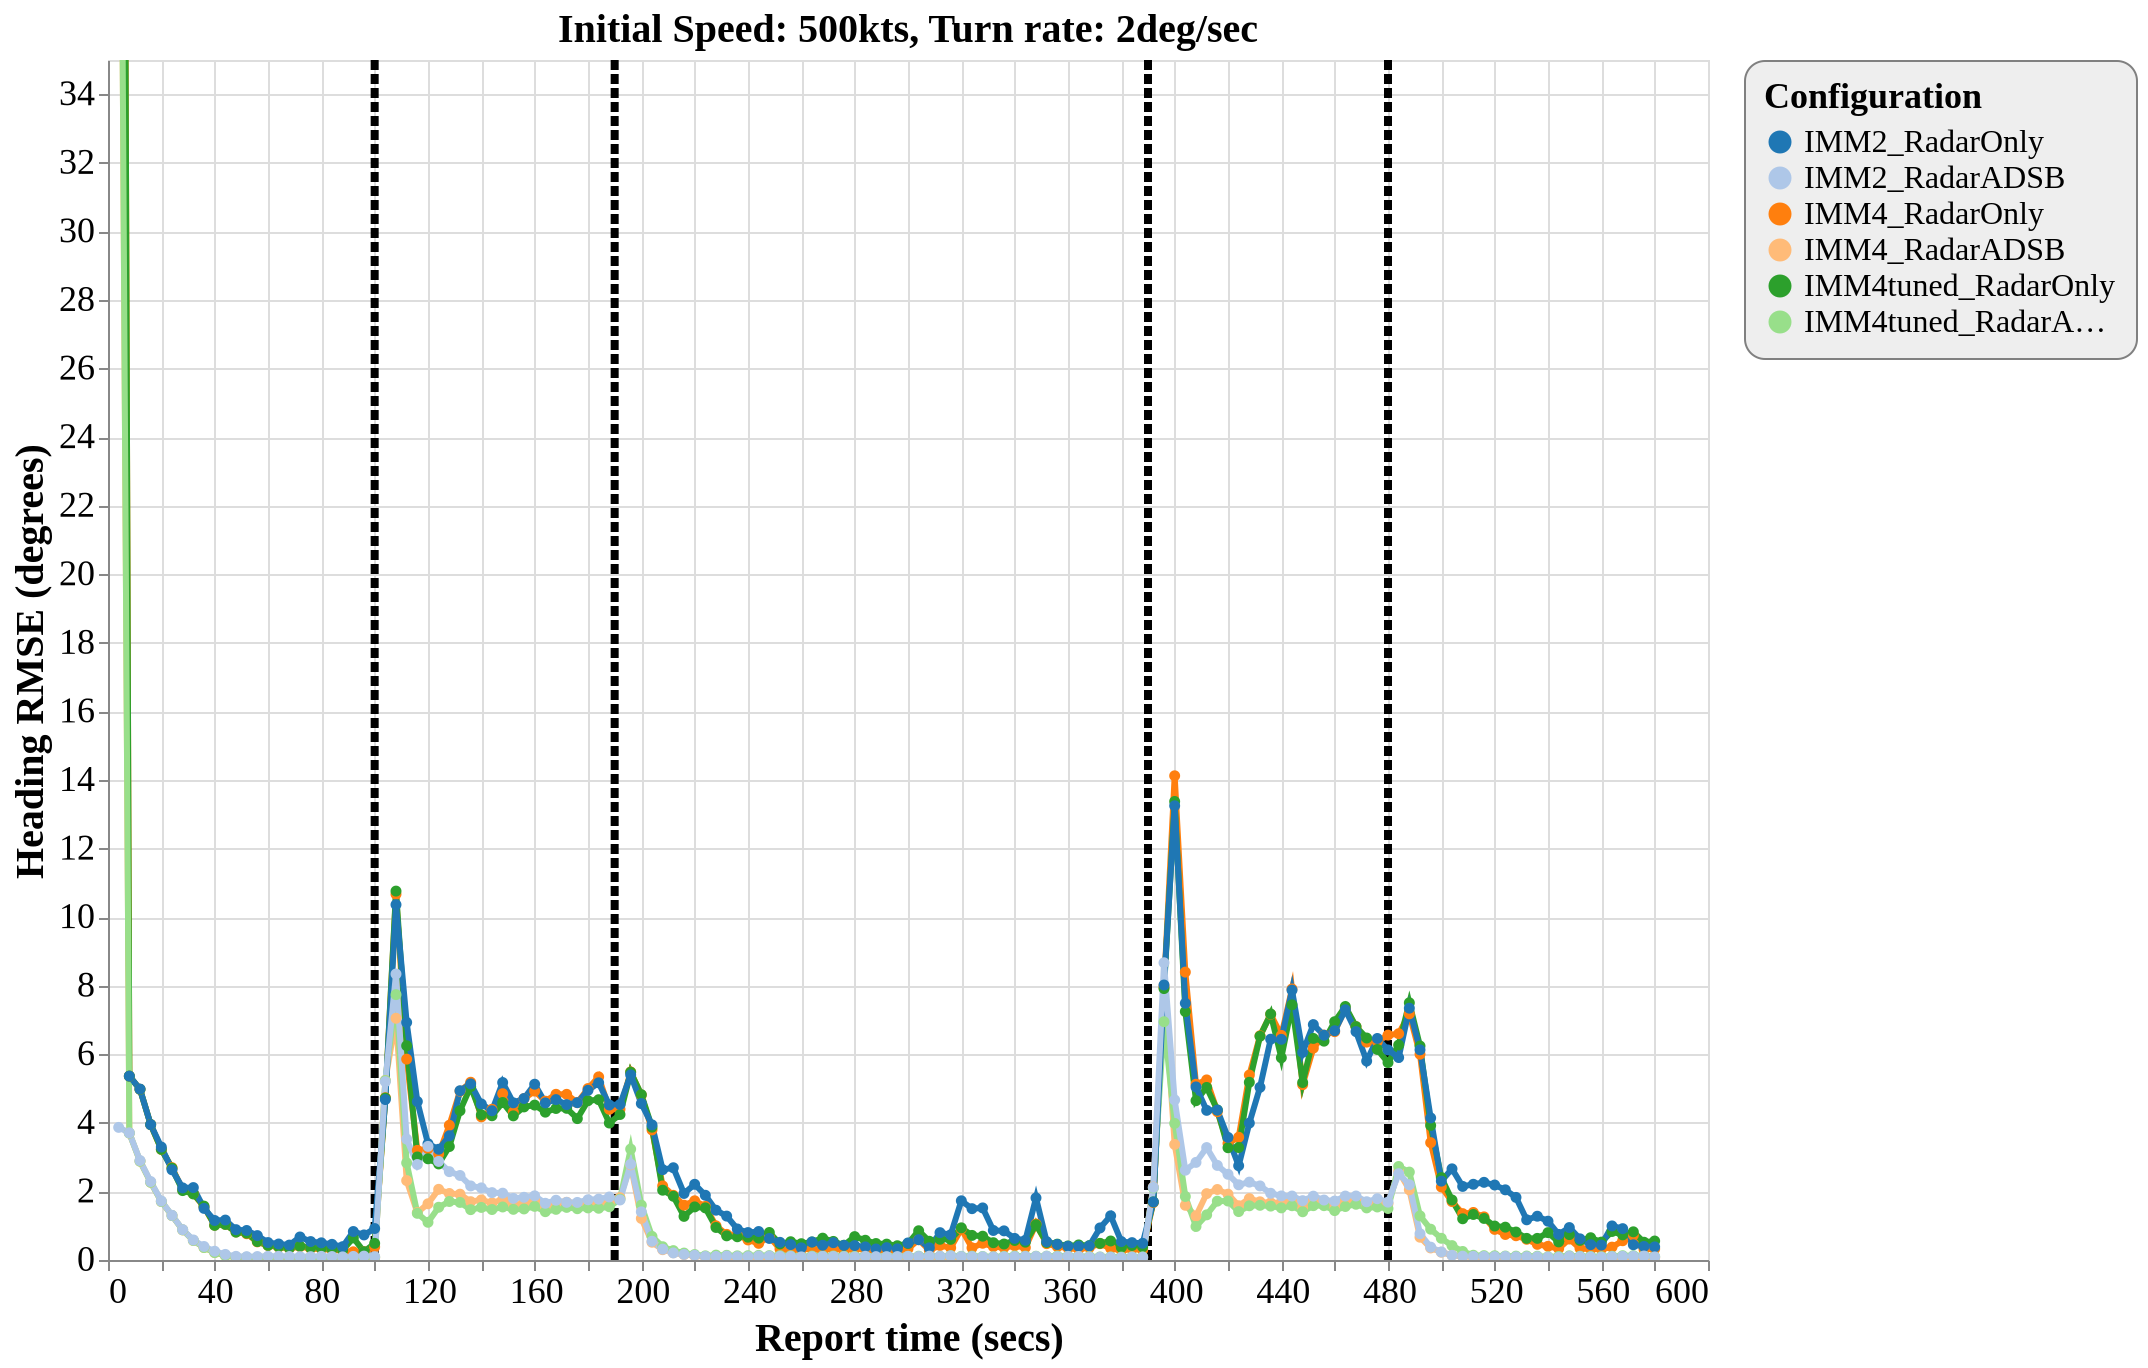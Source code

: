 {
  "config": {
    "view": {
      "continuousWidth": 800,
      "continuousHeight": 600
    },
    "axisX": {
      "labelFontSize": 18,
      "titleFontSize": 20
    },
    "axisY": {
      "labelFontSize": 18,
      "titleFontSize": 20
    },
    "font": "Times New Roman",
    "legend": {
      "cornerRadius": 10,
      "fillColor": "#EEEEEE",
      "labelFontSize": 16,
      "padding": 10,
      "strokeColor": "gray",
      "titleFontSize": 18
    },
    "title": {
      "fontSize": 20
    }
  },
  "layer": [
    {
      "data": {
        "name": "data-9743bcfa63245eddba7948af9f316eff"
      },
      "mark": {
        "type": "rule",
        "strokeDash": [
          5,
          2
        ],
        "strokeWidth": 4
      },
      "encoding": {
        "color": {
          "type": "nominal",
          "field": "color",
          "scale": null
        },
        "x": {
          "type": "quantitative",
          "field": "tt"
        }
      }
    },
    {
      "data": {
        "name": "data-4236564970a2306d68346947fa0c399b"
      },
      "mark": {
        "type": "line",
        "point": true,
        "strokeWidth": 3
      },
      "encoding": {
        "color": {
          "type": "ordinal",
          "field": "config",
          "scale": {
            "scheme": "category20"
          },
          "sort": [
            "IMM2_RadarOnly",
            "IMM2_RadarADSB",
            "IMM4_RadarOnly",
            "IMM4_RadarADSB",
            "IMM4tuned_RadarOnly",
            "IMM4tuned_RadarADSB"
          ],
          "title": "Configuration"
        },
        "x": {
          "type": "quantitative",
          "field": "time",
          "title": "Report time (secs)"
        },
        "y": {
          "type": "quantitative",
          "field": "rmse_hdg",
          "scale": {
            "domain": [
              0,
              35
            ],
            "zero": false
          },
          "title": "Heading RMSE (degrees)"
        }
      },
      "selection": {
        "selector150": {
          "type": "interval",
          "bind": "scales",
          "encodings": [
            "x",
            "y"
          ]
        }
      },
      "title": "Initial Speed: 500kts, Turn rate: 2deg/sec"
    }
  ],
  "$schema": "https://vega.github.io/schema/vega-lite/v4.8.1.json",
  "datasets": {
    "data-9743bcfa63245eddba7948af9f316eff": [
      {
        "tt": 100,
        "color": "black"
      },
      {
        "tt": 190,
        "color": "black"
      },
      {
        "tt": 390,
        "color": "black"
      },
      {
        "tt": 480,
        "color": "black"
      }
    ],
    "data-4236564970a2306d68346947fa0c399b": [
      {
        "scenario": "turns_new_10",
        "config": "IMM4_RadarOnly",
        "time": 4,
        "rmse_hdg": 90.0,
        "rmse_tr": 0.0,
        "p_uni": 0.0,
        "p_turn": 0.0
      },
      {
        "scenario": "turns_new_10",
        "config": "IMM4_RadarOnly",
        "time": 8,
        "rmse_hdg": 5.363223993545138,
        "rmse_tr": 0.0,
        "p_uni": 0.958451851851852,
        "p_turn": 0.0140049382716049
      },
      {
        "scenario": "turns_new_10",
        "config": "IMM4_RadarOnly",
        "time": 12,
        "rmse_hdg": 4.979041941362429,
        "rmse_tr": 0.0002908872369413,
        "p_uni": 0.9168413461538462,
        "p_turn": 0.0287317307692307
      },
      {
        "scenario": "turns_new_10",
        "config": "IMM4_RadarOnly",
        "time": 16,
        "rmse_hdg": 3.949260849989687,
        "rmse_tr": 0.0023797380429688,
        "p_uni": 0.885609009009009,
        "p_turn": 0.0401837837837837
      },
      {
        "scenario": "turns_new_10",
        "config": "IMM4_RadarOnly",
        "time": 20,
        "rmse_hdg": 3.226769064635898,
        "rmse_tr": 0.0061015097355188,
        "p_uni": 0.8578754385964912,
        "p_turn": 0.0506675438596491
      },
      {
        "scenario": "turns_new_10",
        "config": "IMM4_RadarOnly",
        "time": 24,
        "rmse_hdg": 2.6933395043979167,
        "rmse_tr": 0.0158555983803828,
        "p_uni": 0.8288314049586777,
        "p_turn": 0.0609123966942148
      },
      {
        "scenario": "turns_new_10",
        "config": "IMM4_RadarOnly",
        "time": 28,
        "rmse_hdg": 2.052979195519471,
        "rmse_tr": 0.0164880025364589,
        "p_uni": 0.8320747967479675,
        "p_turn": 0.0578934959349593
      },
      {
        "scenario": "turns_new_10",
        "config": "IMM4_RadarOnly",
        "time": 32,
        "rmse_hdg": 1.935359343758592,
        "rmse_tr": 0.0382304485061639,
        "p_uni": 0.8149122807017545,
        "p_turn": 0.0646675438596491
      },
      {
        "scenario": "turns_new_10",
        "config": "IMM4_RadarOnly",
        "time": 36,
        "rmse_hdg": 1.5475695605417688,
        "rmse_tr": 0.0410422992192597,
        "p_uni": 0.8331951219512196,
        "p_turn": 0.0557227642276422
      },
      {
        "scenario": "turns_new_10",
        "config": "IMM4_RadarOnly",
        "time": 40,
        "rmse_hdg": 1.01616719230246,
        "rmse_tr": 0.030327022687444,
        "p_uni": 0.8415610169491525,
        "p_turn": 0.0526949152542372
      },
      {
        "scenario": "turns_new_10",
        "config": "IMM4_RadarOnly",
        "time": 44,
        "rmse_hdg": 1.03867626674377,
        "rmse_tr": 0.0216828459029623,
        "p_uni": 0.8440580645161291,
        "p_turn": 0.0506403225806451
      },
      {
        "scenario": "turns_new_10",
        "config": "IMM4_RadarOnly",
        "time": 48,
        "rmse_hdg": 0.817494155462213,
        "rmse_tr": 0.0171232382818262,
        "p_uni": 0.8540818181818183,
        "p_turn": 0.0459735537190082
      },
      {
        "scenario": "turns_new_10",
        "config": "IMM4_RadarOnly",
        "time": 52,
        "rmse_hdg": 0.7659104408602893,
        "rmse_tr": 0.0151800701551254,
        "p_uni": 0.8634675213675214,
        "p_turn": 0.0457230769230769
      },
      {
        "scenario": "turns_new_10",
        "config": "IMM4_RadarOnly",
        "time": 56,
        "rmse_hdg": 0.5295107175497018,
        "rmse_tr": 0.0133975967994263,
        "p_uni": 0.8676624000000001,
        "p_turn": 0.0442872
      },
      {
        "scenario": "turns_new_10",
        "config": "IMM4_RadarOnly",
        "time": 60,
        "rmse_hdg": 0.4253185081010858,
        "rmse_tr": 0.0094068990639849,
        "p_uni": 0.8664575,
        "p_turn": 0.0408633333333333
      },
      {
        "scenario": "turns_new_10",
        "config": "IMM4_RadarOnly",
        "time": 64,
        "rmse_hdg": 0.3778014006129205,
        "rmse_tr": 0.0089353658409638,
        "p_uni": 0.8708084745762711,
        "p_turn": 0.03985
      },
      {
        "scenario": "turns_new_10",
        "config": "IMM4_RadarOnly",
        "time": 68,
        "rmse_hdg": 0.3364865524801849,
        "rmse_tr": 0.0081363628237683,
        "p_uni": 0.8733392,
        "p_turn": 0.0393168
      },
      {
        "scenario": "turns_new_10",
        "config": "IMM4_RadarOnly",
        "time": 72,
        "rmse_hdg": 0.3930552594417097,
        "rmse_tr": 0.0110395088795888,
        "p_uni": 0.8619201680672269,
        "p_turn": 0.0456638655462184
      },
      {
        "scenario": "turns_new_10",
        "config": "IMM4_RadarOnly",
        "time": 76,
        "rmse_hdg": 0.3327861327782328,
        "rmse_tr": 0.0150085992300233,
        "p_uni": 0.8692627118644067,
        "p_turn": 0.0430161016949152
      },
      {
        "scenario": "turns_new_10",
        "config": "IMM4_RadarOnly",
        "time": 80,
        "rmse_hdg": 0.3200697238090063,
        "rmse_tr": 0.0118436438998496,
        "p_uni": 0.8698537190082645,
        "p_turn": 0.0413454545454545
      },
      {
        "scenario": "turns_new_10",
        "config": "IMM4_RadarOnly",
        "time": 84,
        "rmse_hdg": 0.2977734483607838,
        "rmse_tr": 0.0102422601902758,
        "p_uni": 0.8700424778761062,
        "p_turn": 0.0407079646017699
      },
      {
        "scenario": "turns_new_10",
        "config": "IMM4_RadarOnly",
        "time": 88,
        "rmse_hdg": 0.2687728464246465,
        "rmse_tr": 0.0125141968966027,
        "p_uni": 0.8613462809917355,
        "p_turn": 0.0418181818181818
      },
      {
        "scenario": "turns_new_10",
        "config": "IMM4_RadarOnly",
        "time": 92,
        "rmse_hdg": 0.239480369670725,
        "rmse_tr": 0.0157017487960493,
        "p_uni": 0.8619016949152543,
        "p_turn": 0.0430966101694915
      },
      {
        "scenario": "turns_new_10",
        "config": "IMM4_RadarOnly",
        "time": 96,
        "rmse_hdg": 0.2399198584143016,
        "rmse_tr": 0.017626032127141,
        "p_uni": 0.8655478632478631,
        "p_turn": 0.0464837606837606
      },
      {
        "scenario": "turns_new_10",
        "config": "IMM4_RadarOnly",
        "time": 100,
        "rmse_hdg": 0.3804074605808529,
        "rmse_tr": 0.01576161294484,
        "p_uni": 0.8758139344262295,
        "p_turn": 0.0407762295081967
      },
      {
        "scenario": "turns_new_10",
        "config": "IMM4_RadarOnly",
        "time": 104,
        "rmse_hdg": 4.73409081977909,
        "rmse_tr": 1.9973257171569856,
        "p_uni": 0.8684666666666666,
        "p_turn": 0.0440441666666666
      },
      {
        "scenario": "turns_new_10",
        "config": "IMM4_RadarOnly",
        "time": 108,
        "rmse_hdg": 10.668846952229009,
        "rmse_tr": 1.9125442020585004,
        "p_uni": 0.6211646551724137,
        "p_turn": 0.2585612068965517
      },
      {
        "scenario": "turns_new_10",
        "config": "IMM4_RadarOnly",
        "time": 112,
        "rmse_hdg": 5.858170008891592,
        "rmse_tr": 1.483964137464936,
        "p_uni": 0.0611008547008547,
        "p_turn": 0.8755299145299145
      },
      {
        "scenario": "turns_new_10",
        "config": "IMM4_RadarOnly",
        "time": 116,
        "rmse_hdg": 3.1975217388367083,
        "rmse_tr": 0.9533502821628574,
        "p_uni": 0.0510933333333333,
        "p_turn": 0.9088258333333332
      },
      {
        "scenario": "turns_new_10",
        "config": "IMM4_RadarOnly",
        "time": 120,
        "rmse_hdg": 3.2464609484121656,
        "rmse_tr": 0.5146923401834131,
        "p_uni": 0.0743773913043478,
        "p_turn": 0.866104347826087
      },
      {
        "scenario": "turns_new_10",
        "config": "IMM4_RadarOnly",
        "time": 124,
        "rmse_hdg": 3.0881475148045103,
        "rmse_tr": 0.3164815967673902,
        "p_uni": 0.1018453781512605,
        "p_turn": 0.8129268907563025
      },
      {
        "scenario": "turns_new_10",
        "config": "IMM4_RadarOnly",
        "time": 128,
        "rmse_hdg": 3.929379061303933,
        "rmse_tr": 0.2586161599545843,
        "p_uni": 0.1183198275862068,
        "p_turn": 0.7938310344827586
      },
      {
        "scenario": "turns_new_10",
        "config": "IMM4_RadarOnly",
        "time": 132,
        "rmse_hdg": 4.9240936062277045,
        "rmse_tr": 0.2707948868494412,
        "p_uni": 0.1020338842975206,
        "p_turn": 0.8345785123966941
      },
      {
        "scenario": "turns_new_10",
        "config": "IMM4_RadarOnly",
        "time": 136,
        "rmse_hdg": 5.184389356089798,
        "rmse_tr": 0.2458704607533698,
        "p_uni": 0.0849595041322314,
        "p_turn": 0.85649173553719
      },
      {
        "scenario": "turns_new_10",
        "config": "IMM4_RadarOnly",
        "time": 140,
        "rmse_hdg": 4.175127802644688,
        "rmse_tr": 0.1872003358704251,
        "p_uni": 0.0750458333333333,
        "p_turn": 0.8723766666666666
      },
      {
        "scenario": "turns_new_10",
        "config": "IMM4_RadarOnly",
        "time": 144,
        "rmse_hdg": 4.395196912987132,
        "rmse_tr": 0.1831268531891878,
        "p_uni": 0.0921418803418803,
        "p_turn": 0.8473393162393162
      },
      {
        "scenario": "turns_new_10",
        "config": "IMM4_RadarOnly",
        "time": 148,
        "rmse_hdg": 4.8506086141696825,
        "rmse_tr": 0.2351676386197052,
        "p_uni": 0.105165873015873,
        "p_turn": 0.8290579365079365
      },
      {
        "scenario": "turns_new_10",
        "config": "IMM4_RadarOnly",
        "time": 152,
        "rmse_hdg": 4.316417358221281,
        "rmse_tr": 0.1876183213688746,
        "p_uni": 0.0950646017699115,
        "p_turn": 0.8456893805309734
      },
      {
        "scenario": "turns_new_10",
        "config": "IMM4_RadarOnly",
        "time": 156,
        "rmse_hdg": 4.706716404227855,
        "rmse_tr": 0.1969457548281444,
        "p_uni": 0.1035913793103448,
        "p_turn": 0.8317396551724138
      },
      {
        "scenario": "turns_new_10",
        "config": "IMM4_RadarOnly",
        "time": 160,
        "rmse_hdg": 4.92687847610104,
        "rmse_tr": 0.2256137558979808,
        "p_uni": 0.115648031496063,
        "p_turn": 0.8121488188976378
      },
      {
        "scenario": "turns_new_10",
        "config": "IMM4_RadarOnly",
        "time": 164,
        "rmse_hdg": 4.631504713441475,
        "rmse_tr": 0.2115588668530443,
        "p_uni": 0.0934774774774774,
        "p_turn": 0.8347225225225225
      },
      {
        "scenario": "turns_new_10",
        "config": "IMM4_RadarOnly",
        "time": 168,
        "rmse_hdg": 4.833033287777899,
        "rmse_tr": 0.2034813595276326,
        "p_uni": 0.1202051282051282,
        "p_turn": 0.8087897435897435
      },
      {
        "scenario": "turns_new_10",
        "config": "IMM4_RadarOnly",
        "time": 172,
        "rmse_hdg": 4.832159990018742,
        "rmse_tr": 0.2189911773927481,
        "p_uni": 0.105325,
        "p_turn": 0.8271991379310345
      },
      {
        "scenario": "turns_new_10",
        "config": "IMM4_RadarOnly",
        "time": 176,
        "rmse_hdg": 4.588868198661872,
        "rmse_tr": 0.2184141221648956,
        "p_uni": 0.1094964601769911,
        "p_turn": 0.8216176991150442
      },
      {
        "scenario": "turns_new_10",
        "config": "IMM4_RadarOnly",
        "time": 180,
        "rmse_hdg": 5.000534156440662,
        "rmse_tr": 0.2046119881035216,
        "p_uni": 0.1327927927927928,
        "p_turn": 0.7722063063063063
      },
      {
        "scenario": "turns_new_10",
        "config": "IMM4_RadarOnly",
        "time": 184,
        "rmse_hdg": 5.340858752063335,
        "rmse_tr": 0.230423403023688,
        "p_uni": 0.1067228813559321,
        "p_turn": 0.8243576271186441
      },
      {
        "scenario": "turns_new_10",
        "config": "IMM4_RadarOnly",
        "time": 188,
        "rmse_hdg": 4.39515863157375,
        "rmse_tr": 0.1916713296866623,
        "p_uni": 0.0974642201834862,
        "p_turn": 0.8352311926605505
      },
      {
        "scenario": "turns_new_10",
        "config": "IMM4_RadarOnly",
        "time": 192,
        "rmse_hdg": 4.397986342420216,
        "rmse_tr": 1.4709355954016723,
        "p_uni": 0.112105737704918,
        "p_turn": 0.8163327868852459
      },
      {
        "scenario": "turns_new_10",
        "config": "IMM4_RadarOnly",
        "time": 196,
        "rmse_hdg": 5.48483831814091,
        "rmse_tr": 1.8751420379962025,
        "p_uni": 0.1525605504587156,
        "p_turn": 0.7580761467889908
      },
      {
        "scenario": "turns_new_10",
        "config": "IMM4_RadarOnly",
        "time": 200,
        "rmse_hdg": 4.810577909298275,
        "rmse_tr": 1.5157342819806603,
        "p_uni": 0.27578125,
        "p_turn": 0.5829258928571429
      },
      {
        "scenario": "turns_new_10",
        "config": "IMM4_RadarOnly",
        "time": 204,
        "rmse_hdg": 3.794027420538312,
        "rmse_tr": 1.1234722923574552,
        "p_uni": 0.4178889830508474,
        "p_turn": 0.4213872881355932
      },
      {
        "scenario": "turns_new_10",
        "config": "IMM4_RadarOnly",
        "time": 208,
        "rmse_hdg": 2.160685900199757,
        "rmse_tr": 0.7389534848666797,
        "p_uni": 0.5520406779661017,
        "p_turn": 0.2657186440677966
      },
      {
        "scenario": "turns_new_10",
        "config": "IMM4_RadarOnly",
        "time": 212,
        "rmse_hdg": 1.886463181017149,
        "rmse_tr": 0.4883261995497135,
        "p_uni": 0.6473008333333333,
        "p_turn": 0.1795066666666666
      },
      {
        "scenario": "turns_new_10",
        "config": "IMM4_RadarOnly",
        "time": 216,
        "rmse_hdg": 1.5988584097054128,
        "rmse_tr": 0.3309088373868463,
        "p_uni": 0.7156348214285714,
        "p_turn": 0.1245089285714285
      },
      {
        "scenario": "turns_new_10",
        "config": "IMM4_RadarOnly",
        "time": 220,
        "rmse_hdg": 1.7266588642037357,
        "rmse_tr": 0.2357461634541129,
        "p_uni": 0.7617200000000001,
        "p_turn": 0.0942408333333333
      },
      {
        "scenario": "turns_new_10",
        "config": "IMM4_RadarOnly",
        "time": 224,
        "rmse_hdg": 1.5638194924474709,
        "rmse_tr": 0.1506543575690575,
        "p_uni": 0.7925173553719008,
        "p_turn": 0.077990909090909
      },
      {
        "scenario": "turns_new_10",
        "config": "IMM4_RadarOnly",
        "time": 228,
        "rmse_hdg": 0.996784052980313,
        "rmse_tr": 0.1050515772338061,
        "p_uni": 0.8303767241379311,
        "p_turn": 0.052276724137931
      },
      {
        "scenario": "turns_new_10",
        "config": "IMM4_RadarOnly",
        "time": 232,
        "rmse_hdg": 0.7478288784849543,
        "rmse_tr": 0.0701203459303063,
        "p_uni": 0.8381307086614174,
        "p_turn": 0.051623622047244
      },
      {
        "scenario": "turns_new_10",
        "config": "IMM4_RadarOnly",
        "time": 236,
        "rmse_hdg": 0.7303816750879957,
        "rmse_tr": 0.0472590538829655,
        "p_uni": 0.8460669565217391,
        "p_turn": 0.0454921739130434
      },
      {
        "scenario": "turns_new_10",
        "config": "IMM4_RadarOnly",
        "time": 240,
        "rmse_hdg": 0.585102668549174,
        "rmse_tr": 0.0393388209261336,
        "p_uni": 0.861175221238938,
        "p_turn": 0.0454495575221238
      },
      {
        "scenario": "turns_new_10",
        "config": "IMM4_RadarOnly",
        "time": 244,
        "rmse_hdg": 0.4852621611864721,
        "rmse_tr": 0.0275902070273045,
        "p_uni": 0.8638825396825397,
        "p_turn": 0.0432023809523809
      },
      {
        "scenario": "turns_new_10",
        "config": "IMM4_RadarOnly",
        "time": 248,
        "rmse_hdg": 0.6785165323591484,
        "rmse_tr": 0.0313106837823596,
        "p_uni": 0.8616135135135135,
        "p_turn": 0.0453666666666666
      },
      {
        "scenario": "turns_new_10",
        "config": "IMM4_RadarOnly",
        "time": 252,
        "rmse_hdg": 0.3193025185629694,
        "rmse_tr": 0.0283997258125762,
        "p_uni": 0.8744688524590164,
        "p_turn": 0.039033606557377
      },
      {
        "scenario": "turns_new_10",
        "config": "IMM4_RadarOnly",
        "time": 256,
        "rmse_hdg": 0.2808439661686432,
        "rmse_tr": 0.0310333839061528,
        "p_uni": 0.8501183333333333,
        "p_turn": 0.044255
      },
      {
        "scenario": "turns_new_10",
        "config": "IMM4_RadarOnly",
        "time": 260,
        "rmse_hdg": 0.3124008414109759,
        "rmse_tr": 0.0201577044233476,
        "p_uni": 0.8561580952380953,
        "p_turn": 0.0423580952380952
      },
      {
        "scenario": "turns_new_10",
        "config": "IMM4_RadarOnly",
        "time": 264,
        "rmse_hdg": 0.3197627468697916,
        "rmse_tr": 0.0160543524361108,
        "p_uni": 0.8468035714285714,
        "p_turn": 0.0455625
      },
      {
        "scenario": "turns_new_10",
        "config": "IMM4_RadarOnly",
        "time": 268,
        "rmse_hdg": 0.2819190191053689,
        "rmse_tr": 0.0150108738364338,
        "p_uni": 0.8554041666666666,
        "p_turn": 0.0450975
      },
      {
        "scenario": "turns_new_10",
        "config": "IMM4_RadarOnly",
        "time": 272,
        "rmse_hdg": 0.3311976628720268,
        "rmse_tr": 0.012793290752902,
        "p_uni": 0.8547936936936936,
        "p_turn": 0.0460945945945946
      },
      {
        "scenario": "turns_new_10",
        "config": "IMM4_RadarOnly",
        "time": 276,
        "rmse_hdg": 0.2844263712382129,
        "rmse_tr": 0.0106994407698199,
        "p_uni": 0.8769065573770493,
        "p_turn": 0.0366180327868852
      },
      {
        "scenario": "turns_new_10",
        "config": "IMM4_RadarOnly",
        "time": 280,
        "rmse_hdg": 0.3237016022090844,
        "rmse_tr": 0.0151744731824085,
        "p_uni": 0.8545609090909091,
        "p_turn": 0.0485372727272727
      },
      {
        "scenario": "turns_new_10",
        "config": "IMM4_RadarOnly",
        "time": 284,
        "rmse_hdg": 0.307132920134964,
        "rmse_tr": 0.0136037256423139,
        "p_uni": 0.8741522522522522,
        "p_turn": 0.0406297297297297
      },
      {
        "scenario": "turns_new_10",
        "config": "IMM4_RadarOnly",
        "time": 288,
        "rmse_hdg": 0.2628501066604864,
        "rmse_tr": 0.009368745532735,
        "p_uni": 0.8690446428571429,
        "p_turn": 0.0409892857142857
      },
      {
        "scenario": "turns_new_10",
        "config": "IMM4_RadarOnly",
        "time": 292,
        "rmse_hdg": 0.2900014863219944,
        "rmse_tr": 0.0082656017575124,
        "p_uni": 0.8848637931034482,
        "p_turn": 0.0362681034482758
      },
      {
        "scenario": "turns_new_10",
        "config": "IMM4_RadarOnly",
        "time": 296,
        "rmse_hdg": 0.2664776629055169,
        "rmse_tr": 0.0072998169556644,
        "p_uni": 0.880353448275862,
        "p_turn": 0.0375086206896551
      },
      {
        "scenario": "turns_new_10",
        "config": "IMM4_RadarOnly",
        "time": 300,
        "rmse_hdg": 0.3272719000337841,
        "rmse_tr": 0.0085739430835526,
        "p_uni": 0.8822862068965518,
        "p_turn": 0.0392612068965517
      },
      {
        "scenario": "turns_new_10",
        "config": "IMM4_RadarOnly",
        "time": 304,
        "rmse_hdg": 0.59150313738683,
        "rmse_tr": 0.023641017158906,
        "p_uni": 0.8587692307692307,
        "p_turn": 0.0535817307692307
      },
      {
        "scenario": "turns_new_10",
        "config": "IMM4_RadarOnly",
        "time": 308,
        "rmse_hdg": 0.2855772854498603,
        "rmse_tr": 0.0167107644685336,
        "p_uni": 0.8730201754385964,
        "p_turn": 0.0426087719298245
      },
      {
        "scenario": "turns_new_10",
        "config": "IMM4_RadarOnly",
        "time": 312,
        "rmse_hdg": 0.4237561778258994,
        "rmse_tr": 0.0144528361813247,
        "p_uni": 0.8657280701754386,
        "p_turn": 0.0462429824561403
      },
      {
        "scenario": "turns_new_10",
        "config": "IMM4_RadarOnly",
        "time": 316,
        "rmse_hdg": 0.3554944666087993,
        "rmse_tr": 0.0137366075129528,
        "p_uni": 0.8764587719298246,
        "p_turn": 0.040838596491228
      },
      {
        "scenario": "turns_new_10",
        "config": "IMM4_RadarOnly",
        "time": 320,
        "rmse_hdg": 0.9073112125195204,
        "rmse_tr": 0.0427209124859987,
        "p_uni": 0.8732027272727273,
        "p_turn": 0.04727
      },
      {
        "scenario": "turns_new_10",
        "config": "IMM4_RadarOnly",
        "time": 324,
        "rmse_hdg": 0.3541885790783602,
        "rmse_tr": 0.0277306364549787,
        "p_uni": 0.8797522522522523,
        "p_turn": 0.0418819819819819
      },
      {
        "scenario": "turns_new_10",
        "config": "IMM4_RadarOnly",
        "time": 328,
        "rmse_hdg": 0.4884939260517751,
        "rmse_tr": 0.0283103802796597,
        "p_uni": 0.8571596491228071,
        "p_turn": 0.0478578947368421
      },
      {
        "scenario": "turns_new_10",
        "config": "IMM4_RadarOnly",
        "time": 332,
        "rmse_hdg": 0.3896591256909519,
        "rmse_tr": 0.0150217619916351,
        "p_uni": 0.8717567567567568,
        "p_turn": 0.0380387387387387
      },
      {
        "scenario": "turns_new_10",
        "config": "IMM4_RadarOnly",
        "time": 336,
        "rmse_hdg": 0.3615410983719101,
        "rmse_tr": 0.0112730220278781,
        "p_uni": 0.8751435897435897,
        "p_turn": 0.0399666666666666
      },
      {
        "scenario": "turns_new_10",
        "config": "IMM4_RadarOnly",
        "time": 340,
        "rmse_hdg": 0.4164573833380242,
        "rmse_tr": 0.0115858925414879,
        "p_uni": 0.8679017094017094,
        "p_turn": 0.0442111111111111
      },
      {
        "scenario": "turns_new_10",
        "config": "IMM4_RadarOnly",
        "time": 344,
        "rmse_hdg": 0.3613571524083043,
        "rmse_tr": 0.010370477651617,
        "p_uni": 0.8740428571428571,
        "p_turn": 0.0405747899159663
      },
      {
        "scenario": "turns_new_10",
        "config": "IMM4_RadarOnly",
        "time": 348,
        "rmse_hdg": 1.049285892860357,
        "rmse_tr": 0.051513832664171,
        "p_uni": 0.8609265486725663,
        "p_turn": 0.0527725663716814
      },
      {
        "scenario": "turns_new_10",
        "config": "IMM4_RadarOnly",
        "time": 352,
        "rmse_hdg": 0.4765563795669779,
        "rmse_tr": 0.0267321056051608,
        "p_uni": 0.8686700854700855,
        "p_turn": 0.0435444444444444
      },
      {
        "scenario": "turns_new_10",
        "config": "IMM4_RadarOnly",
        "time": 356,
        "rmse_hdg": 0.3896264878059484,
        "rmse_tr": 0.0146275493504551,
        "p_uni": 0.8753168,
        "p_turn": 0.038692
      },
      {
        "scenario": "turns_new_10",
        "config": "IMM4_RadarOnly",
        "time": 360,
        "rmse_hdg": 0.3482682246523809,
        "rmse_tr": 0.0156992104923793,
        "p_uni": 0.8745268907563026,
        "p_turn": 0.0422512605042016
      },
      {
        "scenario": "turns_new_10",
        "config": "IMM4_RadarOnly",
        "time": 364,
        "rmse_hdg": 0.313646096538556,
        "rmse_tr": 0.0147250476069528,
        "p_uni": 0.8659738738738738,
        "p_turn": 0.0434621621621621
      },
      {
        "scenario": "turns_new_10",
        "config": "IMM4_RadarOnly",
        "time": 368,
        "rmse_hdg": 0.3637475878852094,
        "rmse_tr": 0.0106099807873385,
        "p_uni": 0.8852184615384615,
        "p_turn": 0.0355984615384615
      },
      {
        "scenario": "turns_new_10",
        "config": "IMM4_RadarOnly",
        "time": 372,
        "rmse_hdg": 0.4766205438891016,
        "rmse_tr": 0.0131515615585591,
        "p_uni": 0.8926657142857143,
        "p_turn": 0.0374114285714285
      },
      {
        "scenario": "turns_new_10",
        "config": "IMM4_RadarOnly",
        "time": 376,
        "rmse_hdg": 0.3373406556416159,
        "rmse_tr": 0.0110977301906567,
        "p_uni": 0.884123076923077,
        "p_turn": 0.0369692307692307
      },
      {
        "scenario": "turns_new_10",
        "config": "IMM4_RadarOnly",
        "time": 380,
        "rmse_hdg": 0.2804101473667976,
        "rmse_tr": 0.0088341180539454,
        "p_uni": 0.9019134328358208,
        "p_turn": 0.0295253731343283
      },
      {
        "scenario": "turns_new_10",
        "config": "IMM4_RadarOnly",
        "time": 384,
        "rmse_hdg": 0.3202299521003999,
        "rmse_tr": 0.0082809520386647,
        "p_uni": 0.9080138888888888,
        "p_turn": 0.0279388888888888
      },
      {
        "scenario": "turns_new_10",
        "config": "IMM4_RadarOnly",
        "time": 388,
        "rmse_hdg": 0.2936190766318859,
        "rmse_tr": 0.0066427261580476,
        "p_uni": 0.9215067567567568,
        "p_turn": 0.0241432432432432
      },
      {
        "scenario": "turns_new_10",
        "config": "IMM4_RadarOnly",
        "time": 392,
        "rmse_hdg": 1.6763068043840437,
        "rmse_tr": 1.4353906728789478,
        "p_uni": 0.9231515151515152,
        "p_turn": 0.0232575757575757
      },
      {
        "scenario": "turns_new_10",
        "config": "IMM4_RadarOnly",
        "time": 396,
        "rmse_hdg": 7.957765366133168,
        "rmse_tr": 1.995426449802505,
        "p_uni": 0.9084928571428572,
        "p_turn": 0.0280999999999999
      },
      {
        "scenario": "turns_new_10",
        "config": "IMM4_RadarOnly",
        "time": 400,
        "rmse_hdg": 14.12238708746574,
        "rmse_tr": 1.9134559624958605,
        "p_uni": 0.5896164383561644,
        "p_turn": 0.2044054794520547
      },
      {
        "scenario": "turns_new_10",
        "config": "IMM4_RadarOnly",
        "time": 404,
        "rmse_hdg": 8.396958163055993,
        "rmse_tr": 1.5189477797494009,
        "p_uni": 0.0625887323943661,
        "p_turn": 0.7158014084507042
      },
      {
        "scenario": "turns_new_10",
        "config": "IMM4_RadarOnly",
        "time": 408,
        "rmse_hdg": 5.126851402202589,
        "rmse_tr": 1.090134013657648,
        "p_uni": 0.030116,
        "p_turn": 0.9204546666666666
      },
      {
        "scenario": "turns_new_10",
        "config": "IMM4_RadarOnly",
        "time": 412,
        "rmse_hdg": 5.252715149877977,
        "rmse_tr": 0.7854170189373054,
        "p_uni": 0.0596439393939393,
        "p_turn": 0.9014560606060604
      },
      {
        "scenario": "turns_new_10",
        "config": "IMM4_RadarOnly",
        "time": 416,
        "rmse_hdg": 4.326660476723945,
        "rmse_tr": 0.6050958110608436,
        "p_uni": 0.1057154929577464,
        "p_turn": 0.8183577464788733
      },
      {
        "scenario": "turns_new_10",
        "config": "IMM4_RadarOnly",
        "time": 420,
        "rmse_hdg": 3.39931457154792,
        "rmse_tr": 0.510578882319297,
        "p_uni": 0.072312676056338,
        "p_turn": 0.8662830985915493
      },
      {
        "scenario": "turns_new_10",
        "config": "IMM4_RadarOnly",
        "time": 424,
        "rmse_hdg": 3.579757351154245,
        "rmse_tr": 0.3988021138359224,
        "p_uni": 0.0542,
        "p_turn": 0.9015185714285714
      },
      {
        "scenario": "turns_new_10",
        "config": "IMM4_RadarOnly",
        "time": 428,
        "rmse_hdg": 5.394640672592465,
        "rmse_tr": 0.3476229312935369,
        "p_uni": 0.0573513888888888,
        "p_turn": 0.8975805555555555
      },
      {
        "scenario": "turns_new_10",
        "config": "IMM4_RadarOnly",
        "time": 432,
        "rmse_hdg": 6.539879994740424,
        "rmse_tr": 0.2903974517794535,
        "p_uni": 0.0590136363636363,
        "p_turn": 0.89735
      },
      {
        "scenario": "turns_new_10",
        "config": "IMM4_RadarOnly",
        "time": 436,
        "rmse_hdg": 7.165933248512915,
        "rmse_tr": 0.2740389052149868,
        "p_uni": 0.0626614285714285,
        "p_turn": 0.8822485714285714
      },
      {
        "scenario": "turns_new_10",
        "config": "IMM4_RadarOnly",
        "time": 440,
        "rmse_hdg": 6.551004682265666,
        "rmse_tr": 0.2231083599210631,
        "p_uni": 0.0541866666666666,
        "p_turn": 0.9030653333333334
      },
      {
        "scenario": "turns_new_10",
        "config": "IMM4_RadarOnly",
        "time": 444,
        "rmse_hdg": 7.905369860863073,
        "rmse_tr": 0.2450635105954212,
        "p_uni": 0.0721154929577464,
        "p_turn": 0.8608563380281691
      },
      {
        "scenario": "turns_new_10",
        "config": "IMM4_RadarOnly",
        "time": 448,
        "rmse_hdg": 5.114107149903532,
        "rmse_tr": 0.1963397912067523,
        "p_uni": 0.0491097222222222,
        "p_turn": 0.9100847222222224
      },
      {
        "scenario": "turns_new_10",
        "config": "IMM4_RadarOnly",
        "time": 452,
        "rmse_hdg": 6.179260936541413,
        "rmse_tr": 0.2223747737491822,
        "p_uni": 0.056696,
        "p_turn": 0.8928066666666666
      },
      {
        "scenario": "turns_new_10",
        "config": "IMM4_RadarOnly",
        "time": 456,
        "rmse_hdg": 6.559818761179011,
        "rmse_tr": 0.2541944664507737,
        "p_uni": 0.0618983870967741,
        "p_turn": 0.885208064516129
      },
      {
        "scenario": "turns_new_10",
        "config": "IMM4_RadarOnly",
        "time": 460,
        "rmse_hdg": 6.659330990412377,
        "rmse_tr": 0.2286552342137247,
        "p_uni": 0.0792013333333333,
        "p_turn": 0.8639266666666666
      },
      {
        "scenario": "turns_new_10",
        "config": "IMM4_RadarOnly",
        "time": 464,
        "rmse_hdg": 7.332575348220658,
        "rmse_tr": 0.2606810843412566,
        "p_uni": 0.084444,
        "p_turn": 0.8619559999999999
      },
      {
        "scenario": "turns_new_10",
        "config": "IMM4_RadarOnly",
        "time": 468,
        "rmse_hdg": 6.804410087806543,
        "rmse_tr": 0.2238861825875442,
        "p_uni": 0.0901884057971014,
        "p_turn": 0.8526521739130435
      },
      {
        "scenario": "turns_new_10",
        "config": "IMM4_RadarOnly",
        "time": 472,
        "rmse_hdg": 6.354487970779131,
        "rmse_tr": 0.2577692092603739,
        "p_uni": 0.0997281553398058,
        "p_turn": 0.834688349514563
      },
      {
        "scenario": "turns_new_10",
        "config": "IMM4_RadarOnly",
        "time": 476,
        "rmse_hdg": 6.369238142487241,
        "rmse_tr": 0.3533259354992619,
        "p_uni": 0.1355758928571428,
        "p_turn": 0.7609267857142857
      },
      {
        "scenario": "turns_new_10",
        "config": "IMM4_RadarOnly",
        "time": 480,
        "rmse_hdg": 6.559582340784796,
        "rmse_tr": 0.405045108709247,
        "p_uni": 0.1307116071428571,
        "p_turn": 0.7885196428571428
      },
      {
        "scenario": "turns_new_10",
        "config": "IMM4_RadarOnly",
        "time": 484,
        "rmse_hdg": 6.6003186052687575,
        "rmse_tr": 2.143080752246729,
        "p_uni": 0.1833333333333333,
        "p_turn": 0.712210569105691
      },
      {
        "scenario": "turns_new_10",
        "config": "IMM4_RadarOnly",
        "time": 488,
        "rmse_hdg": 7.180064066566537,
        "rmse_tr": 1.820732506820072,
        "p_uni": 0.2780182608695652,
        "p_turn": 0.5786226086956522
      },
      {
        "scenario": "turns_new_10",
        "config": "IMM4_RadarOnly",
        "time": 492,
        "rmse_hdg": 6.002449923551696,
        "rmse_tr": 1.4290919881198954,
        "p_uni": 0.4226694915254237,
        "p_turn": 0.4036330508474576
      },
      {
        "scenario": "turns_new_10",
        "config": "IMM4_RadarOnly",
        "time": 496,
        "rmse_hdg": 3.4228943720706524,
        "rmse_tr": 0.9845188025655184,
        "p_uni": 0.5705252100840336,
        "p_turn": 0.2407991596638655
      },
      {
        "scenario": "turns_new_10",
        "config": "IMM4_RadarOnly",
        "time": 500,
        "rmse_hdg": 2.1305874022370976,
        "rmse_tr": 0.6976161532830418,
        "p_uni": 0.6577321428571429,
        "p_turn": 0.1640285714285714
      },
      {
        "scenario": "turns_new_10",
        "config": "IMM4_RadarOnly",
        "time": 504,
        "rmse_hdg": 1.704502645434346,
        "rmse_tr": 0.4598494429295328,
        "p_uni": 0.7176617886178862,
        "p_turn": 0.1189585365853658
      },
      {
        "scenario": "turns_new_10",
        "config": "IMM4_RadarOnly",
        "time": 508,
        "rmse_hdg": 1.3523999830988294,
        "rmse_tr": 0.3016856288513959,
        "p_uni": 0.7745033613445378,
        "p_turn": 0.0875126050420168
      },
      {
        "scenario": "turns_new_10",
        "config": "IMM4_RadarOnly",
        "time": 512,
        "rmse_hdg": 1.386793298287064,
        "rmse_tr": 0.2020095880204054,
        "p_uni": 0.7837521739130435,
        "p_turn": 0.081031304347826
      },
      {
        "scenario": "turns_new_10",
        "config": "IMM4_RadarOnly",
        "time": 516,
        "rmse_hdg": 1.2581534087701711,
        "rmse_tr": 0.1380932278939265,
        "p_uni": 0.8003442622950819,
        "p_turn": 0.0613663934426229
      },
      {
        "scenario": "turns_new_10",
        "config": "IMM4_RadarOnly",
        "time": 520,
        "rmse_hdg": 0.8922326660881589,
        "rmse_tr": 0.0853914230495943,
        "p_uni": 0.8306382608695652,
        "p_turn": 0.0576539130434782
      },
      {
        "scenario": "turns_new_10",
        "config": "IMM4_RadarOnly",
        "time": 524,
        "rmse_hdg": 0.7439582041511541,
        "rmse_tr": 0.0736242147666105,
        "p_uni": 0.8446642857142858,
        "p_turn": 0.0527261904761904
      },
      {
        "scenario": "turns_new_10",
        "config": "IMM4_RadarOnly",
        "time": 528,
        "rmse_hdg": 0.7076423016741192,
        "rmse_tr": 0.0481420637809052,
        "p_uni": 0.8571,
        "p_turn": 0.0470813559322033
      },
      {
        "scenario": "turns_new_10",
        "config": "IMM4_RadarOnly",
        "time": 532,
        "rmse_hdg": 0.6038183821775079,
        "rmse_tr": 0.0327322676351305,
        "p_uni": 0.8657134453781513,
        "p_turn": 0.0431991596638655
      },
      {
        "scenario": "turns_new_10",
        "config": "IMM4_RadarOnly",
        "time": 536,
        "rmse_hdg": 0.4560984613563313,
        "rmse_tr": 0.02143545073907,
        "p_uni": 0.8619411290322581,
        "p_turn": 0.0435395161290322
      },
      {
        "scenario": "turns_new_10",
        "config": "IMM4_RadarOnly",
        "time": 540,
        "rmse_hdg": 0.3989621953686009,
        "rmse_tr": 0.0170214717342537,
        "p_uni": 0.8554700000000001,
        "p_turn": 0.04866
      },
      {
        "scenario": "turns_new_10",
        "config": "IMM4_RadarOnly",
        "time": 544,
        "rmse_hdg": 0.330333165153,
        "rmse_tr": 0.0174173309283215,
        "p_uni": 0.8682883333333333,
        "p_turn": 0.0403325
      },
      {
        "scenario": "turns_new_10",
        "config": "IMM4_RadarOnly",
        "time": 548,
        "rmse_hdg": 0.6116201163031408,
        "rmse_tr": 0.0181877499982818,
        "p_uni": 0.8574325,
        "p_turn": 0.049145
      },
      {
        "scenario": "turns_new_10",
        "config": "IMM4_RadarOnly",
        "time": 552,
        "rmse_hdg": 0.3382973277565363,
        "rmse_tr": 0.0130131175937281,
        "p_uni": 0.8600795081967213,
        "p_turn": 0.0415213114754098
      },
      {
        "scenario": "turns_new_10",
        "config": "IMM4_RadarOnly",
        "time": 556,
        "rmse_hdg": 0.3171585031636894,
        "rmse_tr": 0.0129162750547641,
        "p_uni": 0.8685532258064516,
        "p_turn": 0.0427290322580645
      },
      {
        "scenario": "turns_new_10",
        "config": "IMM4_RadarOnly",
        "time": 560,
        "rmse_hdg": 0.3184766089171239,
        "rmse_tr": 0.0156814769058503,
        "p_uni": 0.8721188034188033,
        "p_turn": 0.0405752136752136
      },
      {
        "scenario": "turns_new_10",
        "config": "IMM4_RadarOnly",
        "time": 564,
        "rmse_hdg": 0.3754190640926628,
        "rmse_tr": 0.0278283050400758,
        "p_uni": 0.8635903508771929,
        "p_turn": 0.0497938596491228
      },
      {
        "scenario": "turns_new_10",
        "config": "IMM4_RadarOnly",
        "time": 568,
        "rmse_hdg": 0.5617469870140419,
        "rmse_tr": 0.0330486628005313,
        "p_uni": 0.8630717741935484,
        "p_turn": 0.045991129032258
      },
      {
        "scenario": "turns_new_10",
        "config": "IMM4_RadarOnly",
        "time": 572,
        "rmse_hdg": 0.7217187583135797,
        "rmse_tr": 0.045679128676127,
        "p_uni": 0.8549915254237288,
        "p_turn": 0.0485466101694915
      },
      {
        "scenario": "turns_new_10",
        "config": "IMM4_RadarOnly",
        "time": 576,
        "rmse_hdg": 0.3106674841599709,
        "rmse_tr": 0.0229050641624448,
        "p_uni": 0.8628383928571429,
        "p_turn": 0.0436223214285714
      },
      {
        "scenario": "turns_new_10",
        "config": "IMM4_RadarOnly",
        "time": 580,
        "rmse_hdg": 0.3233928367006119,
        "rmse_tr": 0.0196981964425535,
        "p_uni": 0.8617154471544716,
        "p_turn": 0.0460341463414634
      },
      {
        "scenario": "turns_new_10",
        "config": "IMM4_RadarADSB",
        "time": 4,
        "rmse_hdg": 54.05498304109469,
        "rmse_tr": 0.0,
        "p_uni": 0.6003421348314607,
        "p_turn": 0.0137370786516853
      },
      {
        "scenario": "turns_new_10",
        "config": "IMM4_RadarADSB",
        "time": 8,
        "rmse_hdg": 3.701915700838568,
        "rmse_tr": 0.0001761907076653,
        "p_uni": 0.8787482014388489,
        "p_turn": 0.043255035971223
      },
      {
        "scenario": "turns_new_10",
        "config": "IMM4_RadarADSB",
        "time": 12,
        "rmse_hdg": 2.8823086679481413,
        "rmse_tr": 0.0016278120244581,
        "p_uni": 0.7990478827361563,
        "p_turn": 0.0745283387622149
      },
      {
        "scenario": "turns_new_10",
        "config": "IMM4_RadarADSB",
        "time": 16,
        "rmse_hdg": 2.2666290897146277,
        "rmse_tr": 0.0048032754562235,
        "p_uni": 0.7669021671826625,
        "p_turn": 0.0877157894736842
      },
      {
        "scenario": "turns_new_10",
        "config": "IMM4_RadarADSB",
        "time": 20,
        "rmse_hdg": 1.7055671508309755,
        "rmse_tr": 0.0080190526277932,
        "p_uni": 0.7690388012618297,
        "p_turn": 0.0860359621451104
      },
      {
        "scenario": "turns_new_10",
        "config": "IMM4_RadarADSB",
        "time": 24,
        "rmse_hdg": 1.2965811199532395,
        "rmse_tr": 0.0094685024528533,
        "p_uni": 0.7778860681114551,
        "p_turn": 0.0795792569659442
      },
      {
        "scenario": "turns_new_10",
        "config": "IMM4_RadarADSB",
        "time": 28,
        "rmse_hdg": 0.8779055969078154,
        "rmse_tr": 0.0071319670783939,
        "p_uni": 0.789134650455927,
        "p_turn": 0.0732158054711246
      },
      {
        "scenario": "turns_new_10",
        "config": "IMM4_RadarADSB",
        "time": 32,
        "rmse_hdg": 0.5700630023299067,
        "rmse_tr": 0.0054490121807654,
        "p_uni": 0.8002377708978329,
        "p_turn": 0.0695773993808049
      },
      {
        "scenario": "turns_new_10",
        "config": "IMM4_RadarADSB",
        "time": 36,
        "rmse_hdg": 0.3633821747668311,
        "rmse_tr": 0.0047687317464013,
        "p_uni": 0.8064891975308642,
        "p_turn": 0.0675820987654321
      },
      {
        "scenario": "turns_new_10",
        "config": "IMM4_RadarADSB",
        "time": 40,
        "rmse_hdg": 0.2175069177273656,
        "rmse_tr": 0.0042984960045618,
        "p_uni": 0.8108947530864197,
        "p_turn": 0.0661604938271605
      },
      {
        "scenario": "turns_new_10",
        "config": "IMM4_RadarADSB",
        "time": 44,
        "rmse_hdg": 0.1289833215873529,
        "rmse_tr": 0.0039599060934715,
        "p_uni": 0.8117562691131498,
        "p_turn": 0.065969113149847
      },
      {
        "scenario": "turns_new_10",
        "config": "IMM4_RadarADSB",
        "time": 48,
        "rmse_hdg": 0.081304027130187,
        "rmse_tr": 0.0037539070555646,
        "p_uni": 0.8126695924764891,
        "p_turn": 0.0652294670846395
      },
      {
        "scenario": "turns_new_10",
        "config": "IMM4_RadarADSB",
        "time": 52,
        "rmse_hdg": 0.075070337388049,
        "rmse_tr": 0.0032335935094144,
        "p_uni": 0.8155279365079365,
        "p_turn": 0.0638720634920635
      },
      {
        "scenario": "turns_new_10",
        "config": "IMM4_RadarADSB",
        "time": 56,
        "rmse_hdg": 0.0721651751193053,
        "rmse_tr": 0.0034731289927096,
        "p_uni": 0.8178228125,
        "p_turn": 0.0638074999999999
      },
      {
        "scenario": "turns_new_10",
        "config": "IMM4_RadarADSB",
        "time": 60,
        "rmse_hdg": 0.0780782588883807,
        "rmse_tr": 0.0032506344927841,
        "p_uni": 0.8184495268138802,
        "p_turn": 0.0629514195583596
      },
      {
        "scenario": "turns_new_10",
        "config": "IMM4_RadarADSB",
        "time": 64,
        "rmse_hdg": 0.0797809501071526,
        "rmse_tr": 0.0034362497726445,
        "p_uni": 0.81607125,
        "p_turn": 0.064254375
      },
      {
        "scenario": "turns_new_10",
        "config": "IMM4_RadarADSB",
        "time": 68,
        "rmse_hdg": 0.0735757816039302,
        "rmse_tr": 0.0034531172426647,
        "p_uni": 0.8171626168224299,
        "p_turn": 0.0637202492211838
      },
      {
        "scenario": "turns_new_10",
        "config": "IMM4_RadarADSB",
        "time": 72,
        "rmse_hdg": 0.0703893078148563,
        "rmse_tr": 0.0031009056121745,
        "p_uni": 0.8165258258258258,
        "p_turn": 0.0639978978978978
      },
      {
        "scenario": "turns_new_10",
        "config": "IMM4_RadarADSB",
        "time": 76,
        "rmse_hdg": 0.0706485111040007,
        "rmse_tr": 0.0030978340429364,
        "p_uni": 0.8139963636363637,
        "p_turn": 0.064780303030303
      },
      {
        "scenario": "turns_new_10",
        "config": "IMM4_RadarADSB",
        "time": 80,
        "rmse_hdg": 0.0759843380697747,
        "rmse_tr": 0.0034464127344524,
        "p_uni": 0.8128647239263803,
        "p_turn": 0.0652530674846625
      },
      {
        "scenario": "turns_new_10",
        "config": "IMM4_RadarADSB",
        "time": 84,
        "rmse_hdg": 0.0774517463078462,
        "rmse_tr": 0.0032097340447514,
        "p_uni": 0.8137466257668712,
        "p_turn": 0.0649349693251533
      },
      {
        "scenario": "turns_new_10",
        "config": "IMM4_RadarADSB",
        "time": 88,
        "rmse_hdg": 0.0688354803374928,
        "rmse_tr": 0.0031618468414997,
        "p_uni": 0.8117967065868265,
        "p_turn": 0.0650646706586826
      },
      {
        "scenario": "turns_new_10",
        "config": "IMM4_RadarADSB",
        "time": 92,
        "rmse_hdg": 0.0730547096059606,
        "rmse_tr": 0.0037185926147512,
        "p_uni": 0.8122545454545455,
        "p_turn": 0.0656341692789968
      },
      {
        "scenario": "turns_new_10",
        "config": "IMM4_RadarADSB",
        "time": 96,
        "rmse_hdg": 0.0846399672178158,
        "rmse_tr": 0.003449481707537,
        "p_uni": 0.8150139240506329,
        "p_turn": 0.0641677215189873
      },
      {
        "scenario": "turns_new_10",
        "config": "IMM4_RadarADSB",
        "time": 100,
        "rmse_hdg": 0.0750889043619774,
        "rmse_tr": 0.0029081491172812,
        "p_uni": 0.8172852760736197,
        "p_turn": 0.0633478527607361
      },
      {
        "scenario": "turns_new_10",
        "config": "IMM4_RadarADSB",
        "time": 104,
        "rmse_hdg": 5.235829671754516,
        "rmse_tr": 1.9931673086133537,
        "p_uni": 0.7795371875,
        "p_turn": 0.0971293749999999
      },
      {
        "scenario": "turns_new_10",
        "config": "IMM4_RadarADSB",
        "time": 108,
        "rmse_hdg": 7.050719053619256,
        "rmse_tr": 1.5924124489376632,
        "p_uni": 0.1317053797468354,
        "p_turn": 0.8165787974683545
      },
      {
        "scenario": "turns_new_10",
        "config": "IMM4_RadarADSB",
        "time": 112,
        "rmse_hdg": 2.3160967631984684,
        "rmse_tr": 0.710339726582206,
        "p_uni": 0.0743299684542586,
        "p_turn": 0.8814015772870661
      },
      {
        "scenario": "turns_new_10",
        "config": "IMM4_RadarADSB",
        "time": 116,
        "rmse_hdg": 1.383445565112979,
        "rmse_tr": 0.160818007315484,
        "p_uni": 0.1108110769230769,
        "p_turn": 0.8198095384615385
      },
      {
        "scenario": "turns_new_10",
        "config": "IMM4_RadarADSB",
        "time": 120,
        "rmse_hdg": 1.640263808402482,
        "rmse_tr": 0.1337141336735685,
        "p_uni": 0.1466200607902735,
        "p_turn": 0.7664507598784194
      },
      {
        "scenario": "turns_new_10",
        "config": "IMM4_RadarADSB",
        "time": 124,
        "rmse_hdg": 2.0614866580482585,
        "rmse_tr": 0.1006543365052746,
        "p_uni": 0.1284841463414634,
        "p_turn": 0.7945121951219513
      },
      {
        "scenario": "turns_new_10",
        "config": "IMM4_RadarADSB",
        "time": 128,
        "rmse_hdg": 1.940143794920755,
        "rmse_tr": 0.1040429616353439,
        "p_uni": 0.1211411585365853,
        "p_turn": 0.8058807926829268
      },
      {
        "scenario": "turns_new_10",
        "config": "IMM4_RadarADSB",
        "time": 132,
        "rmse_hdg": 1.920007778471769,
        "rmse_tr": 0.1040077526628749,
        "p_uni": 0.1235714285714285,
        "p_turn": 0.8024613981762917
      },
      {
        "scenario": "turns_new_10",
        "config": "IMM4_RadarADSB",
        "time": 136,
        "rmse_hdg": 1.70118646678954,
        "rmse_tr": 0.1010273462829233,
        "p_uni": 0.1222872727272727,
        "p_turn": 0.8044121212121212
      },
      {
        "scenario": "turns_new_10",
        "config": "IMM4_RadarADSB",
        "time": 140,
        "rmse_hdg": 1.7534459659500006,
        "rmse_tr": 0.1032497722742454,
        "p_uni": 0.1210892405063291,
        "p_turn": 0.8062591772151898
      },
      {
        "scenario": "turns_new_10",
        "config": "IMM4_RadarADSB",
        "time": 144,
        "rmse_hdg": 1.6640987289386333,
        "rmse_tr": 0.0841843035205949,
        "p_uni": 0.1189978056426332,
        "p_turn": 0.8093833855799374
      },
      {
        "scenario": "turns_new_10",
        "config": "IMM4_RadarADSB",
        "time": 148,
        "rmse_hdg": 1.767416764813033,
        "rmse_tr": 0.0794739089185575,
        "p_uni": 0.1224078313253012,
        "p_turn": 0.8040078313253013
      },
      {
        "scenario": "turns_new_10",
        "config": "IMM4_RadarADSB",
        "time": 152,
        "rmse_hdg": 1.5961140432242404,
        "rmse_tr": 0.0910977838919912,
        "p_uni": 0.1142488817891373,
        "p_turn": 0.8161402555910543
      },
      {
        "scenario": "turns_new_10",
        "config": "IMM4_RadarADSB",
        "time": 156,
        "rmse_hdg": 1.6623885397571732,
        "rmse_tr": 0.082077574553066,
        "p_uni": 0.1205003134796238,
        "p_turn": 0.8072003134796237
      },
      {
        "scenario": "turns_new_10",
        "config": "IMM4_RadarADSB",
        "time": 160,
        "rmse_hdg": 1.73243071161087,
        "rmse_tr": 0.0889626056672161,
        "p_uni": 0.1200278106508875,
        "p_turn": 0.807585798816568
      },
      {
        "scenario": "turns_new_10",
        "config": "IMM4_RadarADSB",
        "time": 164,
        "rmse_hdg": 1.5451675519073942,
        "rmse_tr": 0.0755048816415388,
        "p_uni": 0.1193374613003096,
        "p_turn": 0.8085622291021671
      },
      {
        "scenario": "turns_new_10",
        "config": "IMM4_RadarADSB",
        "time": 168,
        "rmse_hdg": 1.64402302705432,
        "rmse_tr": 0.0793098390854348,
        "p_uni": 0.1237151515151515,
        "p_turn": 0.8021218181818182
      },
      {
        "scenario": "turns_new_10",
        "config": "IMM4_RadarADSB",
        "time": 172,
        "rmse_hdg": 1.682567817301822,
        "rmse_tr": 0.0716779875826875,
        "p_uni": 0.1157582582582582,
        "p_turn": 0.8140228228228228
      },
      {
        "scenario": "turns_new_10",
        "config": "IMM4_RadarADSB",
        "time": 176,
        "rmse_hdg": 1.6431568282182492,
        "rmse_tr": 0.069927049690953,
        "p_uni": 0.1186123417721519,
        "p_turn": 0.8101408227848101
      },
      {
        "scenario": "turns_new_10",
        "config": "IMM4_RadarADSB",
        "time": 180,
        "rmse_hdg": 1.6885697062758112,
        "rmse_tr": 0.0685602578202631,
        "p_uni": 0.1178238095238095,
        "p_turn": 0.8107638095238096
      },
      {
        "scenario": "turns_new_10",
        "config": "IMM4_RadarADSB",
        "time": 184,
        "rmse_hdg": 1.6646607862414493,
        "rmse_tr": 0.068393753826647,
        "p_uni": 0.1122009375,
        "p_turn": 0.8194990625
      },
      {
        "scenario": "turns_new_10",
        "config": "IMM4_RadarADSB",
        "time": 188,
        "rmse_hdg": 1.6662561975035095,
        "rmse_tr": 0.0766102544458767,
        "p_uni": 0.1163370607028754,
        "p_turn": 0.8133536741214058
      },
      {
        "scenario": "turns_new_10",
        "config": "IMM4_RadarADSB",
        "time": 192,
        "rmse_hdg": 1.8183518701423835,
        "rmse_tr": 1.4189878460397711,
        "p_uni": 0.1270647239263803,
        "p_turn": 0.7966282208588957
      },
      {
        "scenario": "turns_new_10",
        "config": "IMM4_RadarADSB",
        "time": 196,
        "rmse_hdg": 2.777213954695916,
        "rmse_tr": 1.6475771604262908,
        "p_uni": 0.3229574132492113,
        "p_turn": 0.5152933753943219
      },
      {
        "scenario": "turns_new_10",
        "config": "IMM4_RadarADSB",
        "time": 200,
        "rmse_hdg": 1.21223273421103,
        "rmse_tr": 0.7705616777464063,
        "p_uni": 0.596639116719243,
        "p_turn": 0.191492429022082
      },
      {
        "scenario": "turns_new_10",
        "config": "IMM4_RadarADSB",
        "time": 204,
        "rmse_hdg": 0.518553628715158,
        "rmse_tr": 0.2684702015985041,
        "p_uni": 0.7144149390243902,
        "p_turn": 0.1093704268292682
      },
      {
        "scenario": "turns_new_10",
        "config": "IMM4_RadarADSB",
        "time": 208,
        "rmse_hdg": 0.3009699766243596,
        "rmse_tr": 0.0858109356482567,
        "p_uni": 0.7578945121951219,
        "p_turn": 0.0912701219512195
      },
      {
        "scenario": "turns_new_10",
        "config": "IMM4_RadarADSB",
        "time": 212,
        "rmse_hdg": 0.2115470022154438,
        "rmse_tr": 0.0264490352076334,
        "p_uni": 0.7852618902439025,
        "p_turn": 0.0772823170731707
      },
      {
        "scenario": "turns_new_10",
        "config": "IMM4_RadarADSB",
        "time": 216,
        "rmse_hdg": 0.158916081589165,
        "rmse_tr": 0.0085700778624176,
        "p_uni": 0.797999074074074,
        "p_turn": 0.0716651234567901
      },
      {
        "scenario": "turns_new_10",
        "config": "IMM4_RadarADSB",
        "time": 220,
        "rmse_hdg": 0.1270041784733608,
        "rmse_tr": 0.0051832404531424,
        "p_uni": 0.8037742331288343,
        "p_turn": 0.0690174846625766
      },
      {
        "scenario": "turns_new_10",
        "config": "IMM4_RadarADSB",
        "time": 224,
        "rmse_hdg": 0.0933172444305335,
        "rmse_tr": 0.0045435926571639,
        "p_uni": 0.8087537537537538,
        "p_turn": 0.0672963963963964
      },
      {
        "scenario": "turns_new_10",
        "config": "IMM4_RadarADSB",
        "time": 228,
        "rmse_hdg": 0.082978332874961,
        "rmse_tr": 0.0045171447036033,
        "p_uni": 0.8096698757763976,
        "p_turn": 0.0673024844720496
      },
      {
        "scenario": "turns_new_10",
        "config": "IMM4_RadarADSB",
        "time": 232,
        "rmse_hdg": 0.0904182202072931,
        "rmse_tr": 0.0043267981023132,
        "p_uni": 0.8099893939393938,
        "p_turn": 0.0664115151515151
      },
      {
        "scenario": "turns_new_10",
        "config": "IMM4_RadarADSB",
        "time": 236,
        "rmse_hdg": 0.0796316204064266,
        "rmse_tr": 0.0034466326653067,
        "p_uni": 0.8149506289308175,
        "p_turn": 0.0649927672955974
      },
      {
        "scenario": "turns_new_10",
        "config": "IMM4_RadarADSB",
        "time": 240,
        "rmse_hdg": 0.0742363860210322,
        "rmse_tr": 0.0038353987943461,
        "p_uni": 0.8156249211356466,
        "p_turn": 0.064386119873817
      },
      {
        "scenario": "turns_new_10",
        "config": "IMM4_RadarADSB",
        "time": 244,
        "rmse_hdg": 0.0855468658331179,
        "rmse_tr": 0.0038045800979033,
        "p_uni": 0.8172055727554179,
        "p_turn": 0.0642263157894736
      },
      {
        "scenario": "turns_new_10",
        "config": "IMM4_RadarADSB",
        "time": 248,
        "rmse_hdg": 0.0883122675723651,
        "rmse_tr": 0.0036586203881591,
        "p_uni": 0.8176455974842768,
        "p_turn": 0.0638867924528301
      },
      {
        "scenario": "turns_new_10",
        "config": "IMM4_RadarADSB",
        "time": 252,
        "rmse_hdg": 0.0829198464457041,
        "rmse_tr": 0.0032527103484005,
        "p_uni": 0.8173847352024921,
        "p_turn": 0.06411246105919
      },
      {
        "scenario": "turns_new_10",
        "config": "IMM4_RadarADSB",
        "time": 256,
        "rmse_hdg": 0.0814218525476359,
        "rmse_tr": 0.0032588896031904,
        "p_uni": 0.8174219879518072,
        "p_turn": 0.0639012048192771
      },
      {
        "scenario": "turns_new_10",
        "config": "IMM4_RadarADSB",
        "time": 260,
        "rmse_hdg": 0.075525584566097,
        "rmse_tr": 0.0028330665051821,
        "p_uni": 0.8188851265822784,
        "p_turn": 0.0634936708860759
      },
      {
        "scenario": "turns_new_10",
        "config": "IMM4_RadarADSB",
        "time": 264,
        "rmse_hdg": 0.0700416177772795,
        "rmse_tr": 0.0034990621004523,
        "p_uni": 0.8161754601226994,
        "p_turn": 0.0644539877300613
      },
      {
        "scenario": "turns_new_10",
        "config": "IMM4_RadarADSB",
        "time": 268,
        "rmse_hdg": 0.0741479377101391,
        "rmse_tr": 0.0035052384267794,
        "p_uni": 0.8146955357142858,
        "p_turn": 0.0652455357142857
      },
      {
        "scenario": "turns_new_10",
        "config": "IMM4_RadarADSB",
        "time": 272,
        "rmse_hdg": 0.0743905665141271,
        "rmse_tr": 0.003210894616265,
        "p_uni": 0.81506261682243,
        "p_turn": 0.0647638629283489
      },
      {
        "scenario": "turns_new_10",
        "config": "IMM4_RadarADSB",
        "time": 276,
        "rmse_hdg": 0.0700216416761997,
        "rmse_tr": 0.0030088858302358,
        "p_uni": 0.8143948484848484,
        "p_turn": 0.0646293939393939
      },
      {
        "scenario": "turns_new_10",
        "config": "IMM4_RadarADSB",
        "time": 280,
        "rmse_hdg": 0.0642100909500695,
        "rmse_tr": 0.0032640896656749,
        "p_uni": 0.8155244648318042,
        "p_turn": 0.0646379204892966
      },
      {
        "scenario": "turns_new_10",
        "config": "IMM4_RadarADSB",
        "time": 284,
        "rmse_hdg": 0.0773506625698833,
        "rmse_tr": 0.0034983656898614,
        "p_uni": 0.8154278125,
        "p_turn": 0.06473375
      },
      {
        "scenario": "turns_new_10",
        "config": "IMM4_RadarADSB",
        "time": 288,
        "rmse_hdg": 0.0814611153415745,
        "rmse_tr": 0.0029431139129574,
        "p_uni": 0.8163780185758513,
        "p_turn": 0.0639953560371517
      },
      {
        "scenario": "turns_new_10",
        "config": "IMM4_RadarADSB",
        "time": 292,
        "rmse_hdg": 0.0792178018042602,
        "rmse_tr": 0.0027100075838075,
        "p_uni": 0.8157825153374234,
        "p_turn": 0.0642003067484662
      },
      {
        "scenario": "turns_new_10",
        "config": "IMM4_RadarADSB",
        "time": 296,
        "rmse_hdg": 0.0748898562292472,
        "rmse_tr": 0.0031129269932667,
        "p_uni": 0.8167270440251573,
        "p_turn": 0.0641455974842767
      },
      {
        "scenario": "turns_new_10",
        "config": "IMM4_RadarADSB",
        "time": 300,
        "rmse_hdg": 0.0764628177613147,
        "rmse_tr": 0.0031853031645355,
        "p_uni": 0.8181475,
        "p_turn": 0.0633340625
      },
      {
        "scenario": "turns_new_10",
        "config": "IMM4_RadarADSB",
        "time": 304,
        "rmse_hdg": 0.0703562363973495,
        "rmse_tr": 0.0036170542933451,
        "p_uni": 0.817887106918239,
        "p_turn": 0.0640100628930817
      },
      {
        "scenario": "turns_new_10",
        "config": "IMM4_RadarADSB",
        "time": 308,
        "rmse_hdg": 0.0818980758798811,
        "rmse_tr": 0.0036447155400361,
        "p_uni": 0.8164987841945289,
        "p_turn": 0.0643838905775076
      },
      {
        "scenario": "turns_new_10",
        "config": "IMM4_RadarADSB",
        "time": 312,
        "rmse_hdg": 0.0817320152948565,
        "rmse_tr": 0.0034020411214517,
        "p_uni": 0.8145299694189602,
        "p_turn": 0.0648055045871559
      },
      {
        "scenario": "turns_new_10",
        "config": "IMM4_RadarADSB",
        "time": 316,
        "rmse_hdg": 0.0907243577596924,
        "rmse_tr": 0.0036708846262711,
        "p_uni": 0.813561212121212,
        "p_turn": 0.0653696969696969
      },
      {
        "scenario": "turns_new_10",
        "config": "IMM4_RadarADSB",
        "time": 320,
        "rmse_hdg": 0.0777197978154671,
        "rmse_tr": 0.0032594628176015,
        "p_uni": 0.8144880733944955,
        "p_turn": 0.0648914373088685
      },
      {
        "scenario": "turns_new_10",
        "config": "IMM4_RadarADSB",
        "time": 324,
        "rmse_hdg": 0.0743456301827649,
        "rmse_tr": 0.0033708551699535,
        "p_uni": 0.8130868338557994,
        "p_turn": 0.0650661442006269
      },
      {
        "scenario": "turns_new_10",
        "config": "IMM4_RadarADSB",
        "time": 328,
        "rmse_hdg": 0.0707820015478455,
        "rmse_tr": 0.0031505205627822,
        "p_uni": 0.8145021406727828,
        "p_turn": 0.0644865443425076
      },
      {
        "scenario": "turns_new_10",
        "config": "IMM4_RadarADSB",
        "time": 332,
        "rmse_hdg": 0.0649216951289971,
        "rmse_tr": 0.0028552900707305,
        "p_uni": 0.8180716088328076,
        "p_turn": 0.0632690851735015
      },
      {
        "scenario": "turns_new_10",
        "config": "IMM4_RadarADSB",
        "time": 336,
        "rmse_hdg": 0.0674873725562455,
        "rmse_tr": 0.0026555731896367,
        "p_uni": 0.8190134796238245,
        "p_turn": 0.0634808777429467
      },
      {
        "scenario": "turns_new_10",
        "config": "IMM4_RadarADSB",
        "time": 340,
        "rmse_hdg": 0.0711179581762237,
        "rmse_tr": 0.0032072123690401,
        "p_uni": 0.8153978260869565,
        "p_turn": 0.0644102484472049
      },
      {
        "scenario": "turns_new_10",
        "config": "IMM4_RadarADSB",
        "time": 344,
        "rmse_hdg": 0.0774658535514429,
        "rmse_tr": 0.0033076105484074,
        "p_uni": 0.817694249201278,
        "p_turn": 0.06359392971246
      },
      {
        "scenario": "turns_new_10",
        "config": "IMM4_RadarADSB",
        "time": 348,
        "rmse_hdg": 0.0766915073628563,
        "rmse_tr": 0.0031152008266685,
        "p_uni": 0.8189146031746032,
        "p_turn": 0.0633219047619047
      },
      {
        "scenario": "turns_new_10",
        "config": "IMM4_RadarADSB",
        "time": 352,
        "rmse_hdg": 0.0799611707010089,
        "rmse_tr": 0.0033194935256874,
        "p_uni": 0.8182549689440993,
        "p_turn": 0.0634288819875776
      },
      {
        "scenario": "turns_new_10",
        "config": "IMM4_RadarADSB",
        "time": 356,
        "rmse_hdg": 0.0703684119164168,
        "rmse_tr": 0.0035705222704093,
        "p_uni": 0.8158130841121495,
        "p_turn": 0.064213707165109
      },
      {
        "scenario": "turns_new_10",
        "config": "IMM4_RadarADSB",
        "time": 360,
        "rmse_hdg": 0.0761804379056507,
        "rmse_tr": 0.0033062880818983,
        "p_uni": 0.8162632075471699,
        "p_turn": 0.0638172955974842
      },
      {
        "scenario": "turns_new_10",
        "config": "IMM4_RadarADSB",
        "time": 364,
        "rmse_hdg": 0.0819284440145816,
        "rmse_tr": 0.0028499542564405,
        "p_uni": 0.818410736196319,
        "p_turn": 0.0632806748466257
      },
      {
        "scenario": "turns_new_10",
        "config": "IMM4_RadarADSB",
        "time": 368,
        "rmse_hdg": 0.0697648050787886,
        "rmse_tr": 0.0026361605718456,
        "p_uni": 0.8248138408304497,
        "p_turn": 0.0607570934256055
      },
      {
        "scenario": "turns_new_10",
        "config": "IMM4_RadarADSB",
        "time": 372,
        "rmse_hdg": 0.0619003217410845,
        "rmse_tr": 0.0025222377964187,
        "p_uni": 0.8252430976430976,
        "p_turn": 0.0598730639730639
      },
      {
        "scenario": "turns_new_10",
        "config": "IMM4_RadarADSB",
        "time": 376,
        "rmse_hdg": 0.0564757310419379,
        "rmse_tr": 0.0025696271337603,
        "p_uni": 0.8296059016393442,
        "p_turn": 0.0587501639344262
      },
      {
        "scenario": "turns_new_10",
        "config": "IMM4_RadarADSB",
        "time": 380,
        "rmse_hdg": 0.0519810917382919,
        "rmse_tr": 0.0025401387924178,
        "p_uni": 0.8324474576271187,
        "p_turn": 0.0576925423728813
      },
      {
        "scenario": "turns_new_10",
        "config": "IMM4_RadarADSB",
        "time": 384,
        "rmse_hdg": 0.0620117290958259,
        "rmse_tr": 0.0026142963593566,
        "p_uni": 0.8317949494949495,
        "p_turn": 0.0578649831649831
      },
      {
        "scenario": "turns_new_10",
        "config": "IMM4_RadarADSB",
        "time": 388,
        "rmse_hdg": 0.0635217823664979,
        "rmse_tr": 0.0022241254476162,
        "p_uni": 0.8325771043771043,
        "p_turn": 0.0574828282828282
      },
      {
        "scenario": "turns_new_10",
        "config": "IMM4_RadarADSB",
        "time": 392,
        "rmse_hdg": 2.1250293750789546,
        "rmse_tr": 1.4163083447914064,
        "p_uni": 0.8318312714776632,
        "p_turn": 0.0580920962199312
      },
      {
        "scenario": "turns_new_10",
        "config": "IMM4_RadarADSB",
        "time": 396,
        "rmse_hdg": 7.998999025566733,
        "rmse_tr": 1.8907984930349289,
        "p_uni": 0.4737133333333333,
        "p_turn": 0.432398245614035
      },
      {
        "scenario": "turns_new_10",
        "config": "IMM4_RadarADSB",
        "time": 400,
        "rmse_hdg": 3.369819629603745,
        "rmse_tr": 1.1691755728756308,
        "p_uni": 0.0531292682926829,
        "p_turn": 0.9149522648083624
      },
      {
        "scenario": "turns_new_10",
        "config": "IMM4_RadarADSB",
        "time": 404,
        "rmse_hdg": 1.595844834566866,
        "rmse_tr": 0.3774646271859554,
        "p_uni": 0.0758859106529209,
        "p_turn": 0.8754144329896907
      },
      {
        "scenario": "turns_new_10",
        "config": "IMM4_RadarADSB",
        "time": 408,
        "rmse_hdg": 1.282878491103172,
        "rmse_tr": 0.108511475463046,
        "p_uni": 0.1314153583617747,
        "p_turn": 0.7891890784982936
      },
      {
        "scenario": "turns_new_10",
        "config": "IMM4_RadarADSB",
        "time": 412,
        "rmse_hdg": 1.9360449686025856,
        "rmse_tr": 0.0866447736770981,
        "p_uni": 0.1249086805555555,
        "p_turn": 0.8005625000000001
      },
      {
        "scenario": "turns_new_10",
        "config": "IMM4_RadarADSB",
        "time": 416,
        "rmse_hdg": 2.0564386675598607,
        "rmse_tr": 0.0713317615377724,
        "p_uni": 0.1055268707482993,
        "p_turn": 0.8304969387755102
      },
      {
        "scenario": "turns_new_10",
        "config": "IMM4_RadarADSB",
        "time": 420,
        "rmse_hdg": 1.920228247706369,
        "rmse_tr": 0.0747404493546623,
        "p_uni": 0.10854375,
        "p_turn": 0.8257805921052631
      },
      {
        "scenario": "turns_new_10",
        "config": "IMM4_RadarADSB",
        "time": 424,
        "rmse_hdg": 1.5825234471985987,
        "rmse_tr": 0.080483318975632,
        "p_uni": 0.1024173333333333,
        "p_turn": 0.834895
      },
      {
        "scenario": "turns_new_10",
        "config": "IMM4_RadarADSB",
        "time": 428,
        "rmse_hdg": 1.7913062324117075,
        "rmse_tr": 0.0707710719742069,
        "p_uni": 0.1151689189189189,
        "p_turn": 0.8159439189189189
      },
      {
        "scenario": "turns_new_10",
        "config": "IMM4_RadarADSB",
        "time": 432,
        "rmse_hdg": 1.6974620594179015,
        "rmse_tr": 0.0744536490062114,
        "p_uni": 0.1002843537414965,
        "p_turn": 0.838524149659864
      },
      {
        "scenario": "turns_new_10",
        "config": "IMM4_RadarADSB",
        "time": 436,
        "rmse_hdg": 1.666560000899854,
        "rmse_tr": 0.076096888223543,
        "p_uni": 0.1111609427609427,
        "p_turn": 0.8221585858585859
      },
      {
        "scenario": "turns_new_10",
        "config": "IMM4_RadarADSB",
        "time": 440,
        "rmse_hdg": 1.678238599929556,
        "rmse_tr": 0.075593708543311,
        "p_uni": 0.1092880546075085,
        "p_turn": 0.824662457337884
      },
      {
        "scenario": "turns_new_10",
        "config": "IMM4_RadarADSB",
        "time": 444,
        "rmse_hdg": 1.7121448350132986,
        "rmse_tr": 0.0691042750937808,
        "p_uni": 0.1020940766550522,
        "p_turn": 0.8357149825783973
      },
      {
        "scenario": "turns_new_10",
        "config": "IMM4_RadarADSB",
        "time": 448,
        "rmse_hdg": 1.528165719038446,
        "rmse_tr": 0.0725393705295035,
        "p_uni": 0.1030695501730103,
        "p_turn": 0.8341415224913495
      },
      {
        "scenario": "turns_new_10",
        "config": "IMM4_RadarADSB",
        "time": 452,
        "rmse_hdg": 1.7527683154557268,
        "rmse_tr": 0.071441594527078,
        "p_uni": 0.1096181184668989,
        "p_turn": 0.8243432055749129
      },
      {
        "scenario": "turns_new_10",
        "config": "IMM4_RadarADSB",
        "time": 456,
        "rmse_hdg": 1.7277581782988536,
        "rmse_tr": 0.0621484676859718,
        "p_uni": 0.1013203571428571,
        "p_turn": 0.8371557142857143
      },
      {
        "scenario": "turns_new_10",
        "config": "IMM4_RadarADSB",
        "time": 460,
        "rmse_hdg": 1.5546572631595474,
        "rmse_tr": 0.0669492109147319,
        "p_uni": 0.1038975438596491,
        "p_turn": 0.8331077192982456
      },
      {
        "scenario": "turns_new_10",
        "config": "IMM4_RadarADSB",
        "time": 464,
        "rmse_hdg": 1.7378390755081476,
        "rmse_tr": 0.062244238881784,
        "p_uni": 0.1104719178082191,
        "p_turn": 0.8230845890410959
      },
      {
        "scenario": "turns_new_10",
        "config": "IMM4_RadarADSB",
        "time": 468,
        "rmse_hdg": 1.7692943195647195,
        "rmse_tr": 0.0724528722284912,
        "p_uni": 0.1039649484536082,
        "p_turn": 0.8328192439862543
      },
      {
        "scenario": "turns_new_10",
        "config": "IMM4_RadarADSB",
        "time": 472,
        "rmse_hdg": 1.5903756353775562,
        "rmse_tr": 0.0705310022305158,
        "p_uni": 0.1090724358974359,
        "p_turn": 0.8249160256410257
      },
      {
        "scenario": "turns_new_10",
        "config": "IMM4_RadarADSB",
        "time": 476,
        "rmse_hdg": 1.7106683489391246,
        "rmse_tr": 0.0733562110230086,
        "p_uni": 0.1279571428571428,
        "p_turn": 0.7954232919254659
      },
      {
        "scenario": "turns_new_10",
        "config": "IMM4_RadarADSB",
        "time": 480,
        "rmse_hdg": 1.6427938719506645,
        "rmse_tr": 0.0735397620713079,
        "p_uni": 0.1221235474006116,
        "p_turn": 0.8040865443425077
      },
      {
        "scenario": "turns_new_10",
        "config": "IMM4_RadarADSB",
        "time": 484,
        "rmse_hdg": 2.589086008232382,
        "rmse_tr": 1.9205394867710772,
        "p_uni": 0.1863583333333333,
        "p_turn": 0.7093478395061729
      },
      {
        "scenario": "turns_new_10",
        "config": "IMM4_RadarADSB",
        "time": 488,
        "rmse_hdg": 2.047505860043771,
        "rmse_tr": 1.2083404816263656,
        "p_uni": 0.4786157407407407,
        "p_turn": 0.3176345679012345
      },
      {
        "scenario": "turns_new_10",
        "config": "IMM4_RadarADSB",
        "time": 492,
        "rmse_hdg": 0.6646813175639098,
        "rmse_tr": 0.4638748169488974,
        "p_uni": 0.6744109717868338,
        "p_turn": 0.130476802507837
      },
      {
        "scenario": "turns_new_10",
        "config": "IMM4_RadarADSB",
        "time": 496,
        "rmse_hdg": 0.3509731209956708,
        "rmse_tr": 0.1620284362015848,
        "p_uni": 0.7455808777429468,
        "p_turn": 0.0948733542319749
      },
      {
        "scenario": "turns_new_10",
        "config": "IMM4_RadarADSB",
        "time": 500,
        "rmse_hdg": 0.2277181493767143,
        "rmse_tr": 0.0535468390127182,
        "p_uni": 0.7801768253968253,
        "p_turn": 0.0803311111111111
      },
      {
        "scenario": "turns_new_10",
        "config": "IMM4_RadarADSB",
        "time": 504,
        "rmse_hdg": 0.1392964579044038,
        "rmse_tr": 0.0166956953146077,
        "p_uni": 0.7950194267515923,
        "p_turn": 0.0735213375796178
      },
      {
        "scenario": "turns_new_10",
        "config": "IMM4_RadarADSB",
        "time": 508,
        "rmse_hdg": 0.105171732169763,
        "rmse_tr": 0.0056849211053695,
        "p_uni": 0.8087836012861737,
        "p_turn": 0.0670942122186495
      },
      {
        "scenario": "turns_new_10",
        "config": "IMM4_RadarADSB",
        "time": 512,
        "rmse_hdg": 0.0935448176618694,
        "rmse_tr": 0.0035450134348355,
        "p_uni": 0.8122756329113924,
        "p_turn": 0.0653674050632911
      },
      {
        "scenario": "turns_new_10",
        "config": "IMM4_RadarADSB",
        "time": 516,
        "rmse_hdg": 0.0865187484142049,
        "rmse_tr": 0.0035039131563735,
        "p_uni": 0.8124438271604939,
        "p_turn": 0.065108024691358
      },
      {
        "scenario": "turns_new_10",
        "config": "IMM4_RadarADSB",
        "time": 520,
        "rmse_hdg": 0.0769537198581069,
        "rmse_tr": 0.0037772261647934,
        "p_uni": 0.8145625000000001,
        "p_turn": 0.0649840625
      },
      {
        "scenario": "turns_new_10",
        "config": "IMM4_RadarADSB",
        "time": 524,
        "rmse_hdg": 0.0799342823167224,
        "rmse_tr": 0.0035701086363968,
        "p_uni": 0.8132084084084085,
        "p_turn": 0.0654147147147147
      },
      {
        "scenario": "turns_new_10",
        "config": "IMM4_RadarADSB",
        "time": 528,
        "rmse_hdg": 0.071743005397944,
        "rmse_tr": 0.0034340311092712,
        "p_uni": 0.8149544891640866,
        "p_turn": 0.0654176470588235
      },
      {
        "scenario": "turns_new_10",
        "config": "IMM4_RadarADSB",
        "time": 532,
        "rmse_hdg": 0.0684509648667929,
        "rmse_tr": 0.0036889687672895,
        "p_uni": 0.8164059748427672,
        "p_turn": 0.0642449685534591
      },
      {
        "scenario": "turns_new_10",
        "config": "IMM4_RadarADSB",
        "time": 536,
        "rmse_hdg": 0.0701444609272394,
        "rmse_tr": 0.0031372441112379,
        "p_uni": 0.8169018404907975,
        "p_turn": 0.0639680981595092
      },
      {
        "scenario": "turns_new_10",
        "config": "IMM4_RadarADSB",
        "time": 540,
        "rmse_hdg": 0.0663372815288276,
        "rmse_tr": 0.0025029506396974,
        "p_uni": 0.817331111111111,
        "p_turn": 0.0635869841269841
      },
      {
        "scenario": "turns_new_10",
        "config": "IMM4_RadarADSB",
        "time": 544,
        "rmse_hdg": 0.0573601767205933,
        "rmse_tr": 0.0027622912888681,
        "p_uni": 0.8182088607594936,
        "p_turn": 0.0634996835443038
      },
      {
        "scenario": "turns_new_10",
        "config": "IMM4_RadarADSB",
        "time": 548,
        "rmse_hdg": 0.07657626297119,
        "rmse_tr": 0.0033317659817223,
        "p_uni": 0.8188446202531646,
        "p_turn": 0.0632056962025316
      },
      {
        "scenario": "turns_new_10",
        "config": "IMM4_RadarADSB",
        "time": 552,
        "rmse_hdg": 0.0737939116816143,
        "rmse_tr": 0.0028573015197074,
        "p_uni": 0.820503821656051,
        "p_turn": 0.0629331210191082
      },
      {
        "scenario": "turns_new_10",
        "config": "IMM4_RadarADSB",
        "time": 556,
        "rmse_hdg": 0.0659306859202296,
        "rmse_tr": 0.0029102291941124,
        "p_uni": 0.8195852201257863,
        "p_turn": 0.0626977987421383
      },
      {
        "scenario": "turns_new_10",
        "config": "IMM4_RadarADSB",
        "time": 560,
        "rmse_hdg": 0.0618747203036759,
        "rmse_tr": 0.002570764305401,
        "p_uni": 0.8199825949367089,
        "p_turn": 0.0625246835443038
      },
      {
        "scenario": "turns_new_10",
        "config": "IMM4_RadarADSB",
        "time": 564,
        "rmse_hdg": 0.0704588138166146,
        "rmse_tr": 0.0029185504120944,
        "p_uni": 0.8189104761904762,
        "p_turn": 0.0629752380952381
      },
      {
        "scenario": "turns_new_10",
        "config": "IMM4_RadarADSB",
        "time": 568,
        "rmse_hdg": 0.0811452121480092,
        "rmse_tr": 0.0033348208802018,
        "p_uni": 0.8143551515151515,
        "p_turn": 0.0646299999999999
      },
      {
        "scenario": "turns_new_10",
        "config": "IMM4_RadarADSB",
        "time": 572,
        "rmse_hdg": 0.0874973867205575,
        "rmse_tr": 0.0035145603062604,
        "p_uni": 0.816272256097561,
        "p_turn": 0.064842987804878
      },
      {
        "scenario": "turns_new_10",
        "config": "IMM4_RadarADSB",
        "time": 576,
        "rmse_hdg": 0.0886410328482381,
        "rmse_tr": 0.0037568344429115,
        "p_uni": 0.8152518867924528,
        "p_turn": 0.0649830188679245
      },
      {
        "scenario": "turns_new_10",
        "config": "IMM4_RadarADSB",
        "time": 580,
        "rmse_hdg": 0.0699400808323257,
        "rmse_tr": 0.0032610252550824,
        "p_uni": 0.8164807453416149,
        "p_turn": 0.0643189440993788
      },
      {
        "scenario": "turns_new_10",
        "config": "IMM4tuned_RadarOnly",
        "time": 4,
        "rmse_hdg": 90.0,
        "rmse_tr": 0.0,
        "p_uni": 0.0,
        "p_turn": 0.0
      },
      {
        "scenario": "turns_new_10",
        "config": "IMM4tuned_RadarOnly",
        "time": 8,
        "rmse_hdg": 5.363223993545138,
        "rmse_tr": 0.0,
        "p_uni": 0.9596345679012346,
        "p_turn": 0.0151987654320987
      },
      {
        "scenario": "turns_new_10",
        "config": "IMM4tuned_RadarOnly",
        "time": 12,
        "rmse_hdg": 4.9789700046989935,
        "rmse_tr": 0.0002223130156402,
        "p_uni": 0.921975,
        "p_turn": 0.034064423076923
      },
      {
        "scenario": "turns_new_10",
        "config": "IMM4tuned_RadarOnly",
        "time": 16,
        "rmse_hdg": 3.948905310735262,
        "rmse_tr": 0.0019132068263416,
        "p_uni": 0.8930396396396396,
        "p_turn": 0.0484918918918918
      },
      {
        "scenario": "turns_new_10",
        "config": "IMM4tuned_RadarOnly",
        "time": 20,
        "rmse_hdg": 3.22619459719146,
        "rmse_tr": 0.0054545812066877,
        "p_uni": 0.863161403508772,
        "p_turn": 0.0623307017543859
      },
      {
        "scenario": "turns_new_10",
        "config": "IMM4tuned_RadarOnly",
        "time": 24,
        "rmse_hdg": 2.677344033623652,
        "rmse_tr": 0.0149758979918119,
        "p_uni": 0.8302677685950414,
        "p_turn": 0.0767504132231405
      },
      {
        "scenario": "turns_new_10",
        "config": "IMM4tuned_RadarOnly",
        "time": 28,
        "rmse_hdg": 2.024245317566786,
        "rmse_tr": 0.016965534167644,
        "p_uni": 0.818391056910569,
        "p_turn": 0.0742430894308943
      },
      {
        "scenario": "turns_new_10",
        "config": "IMM4tuned_RadarOnly",
        "time": 32,
        "rmse_hdg": 1.92647368972249,
        "rmse_tr": 0.0397449809255449,
        "p_uni": 0.7922359649122807,
        "p_turn": 0.0838675438596491
      },
      {
        "scenario": "turns_new_10",
        "config": "IMM4tuned_RadarOnly",
        "time": 36,
        "rmse_hdg": 1.5715956885058198,
        "rmse_tr": 0.0419487618158889,
        "p_uni": 0.7939691056910568,
        "p_turn": 0.072460975609756
      },
      {
        "scenario": "turns_new_10",
        "config": "IMM4tuned_RadarOnly",
        "time": 40,
        "rmse_hdg": 1.0103812839631638,
        "rmse_tr": 0.0291079347327628,
        "p_uni": 0.7917974576271187,
        "p_turn": 0.0653169491525423
      },
      {
        "scenario": "turns_new_10",
        "config": "IMM4tuned_RadarOnly",
        "time": 44,
        "rmse_hdg": 1.0381963267625387,
        "rmse_tr": 0.0206774869784008,
        "p_uni": 0.7857774193548388,
        "p_turn": 0.0632959677419354
      },
      {
        "scenario": "turns_new_10",
        "config": "IMM4tuned_RadarOnly",
        "time": 48,
        "rmse_hdg": 0.8123453444672935,
        "rmse_tr": 0.0163783116012942,
        "p_uni": 0.7917247933884297,
        "p_turn": 0.0569710743801652
      },
      {
        "scenario": "turns_new_10",
        "config": "IMM4tuned_RadarOnly",
        "time": 52,
        "rmse_hdg": 0.7835498882333071,
        "rmse_tr": 0.0154499329238164,
        "p_uni": 0.8006068376068377,
        "p_turn": 0.0566444444444444
      },
      {
        "scenario": "turns_new_10",
        "config": "IMM4tuned_RadarOnly",
        "time": 56,
        "rmse_hdg": 0.5383649319931604,
        "rmse_tr": 0.0138555577296621,
        "p_uni": 0.8029016,
        "p_turn": 0.0546832
      },
      {
        "scenario": "turns_new_10",
        "config": "IMM4tuned_RadarOnly",
        "time": 60,
        "rmse_hdg": 0.4256837636869258,
        "rmse_tr": 0.0099596603021053,
        "p_uni": 0.8036724999999999,
        "p_turn": 0.0515108333333333
      },
      {
        "scenario": "turns_new_10",
        "config": "IMM4tuned_RadarOnly",
        "time": 64,
        "rmse_hdg": 0.3854328405523732,
        "rmse_tr": 0.0090921320055738,
        "p_uni": 0.8070398305084746,
        "p_turn": 0.0501364406779661
      },
      {
        "scenario": "turns_new_10",
        "config": "IMM4tuned_RadarOnly",
        "time": 68,
        "rmse_hdg": 0.347311963514072,
        "rmse_tr": 0.0087801776747398,
        "p_uni": 0.8074384,
        "p_turn": 0.0502144
      },
      {
        "scenario": "turns_new_10",
        "config": "IMM4tuned_RadarOnly",
        "time": 72,
        "rmse_hdg": 0.4008394552779993,
        "rmse_tr": 0.0114000184284091,
        "p_uni": 0.8156781512605042,
        "p_turn": 0.0558571428571428
      },
      {
        "scenario": "turns_new_10",
        "config": "IMM4tuned_RadarOnly",
        "time": 76,
        "rmse_hdg": 0.3541928039541183,
        "rmse_tr": 0.0160436718608821,
        "p_uni": 0.8129593220338983,
        "p_turn": 0.0533983050847457
      },
      {
        "scenario": "turns_new_10",
        "config": "IMM4tuned_RadarOnly",
        "time": 80,
        "rmse_hdg": 0.3422941560357092,
        "rmse_tr": 0.013322025508021,
        "p_uni": 0.819601652892562,
        "p_turn": 0.0514
      },
      {
        "scenario": "turns_new_10",
        "config": "IMM4tuned_RadarOnly",
        "time": 84,
        "rmse_hdg": 0.3176949613946926,
        "rmse_tr": 0.0102451413047347,
        "p_uni": 0.8180212389380531,
        "p_turn": 0.050221238938053
      },
      {
        "scenario": "turns_new_10",
        "config": "IMM4tuned_RadarOnly",
        "time": 88,
        "rmse_hdg": 0.2861875360408349,
        "rmse_tr": 0.0165866320763548,
        "p_uni": 0.8139628099173555,
        "p_turn": 0.0551809917355371
      },
      {
        "scenario": "turns_new_10",
        "config": "IMM4tuned_RadarOnly",
        "time": 92,
        "rmse_hdg": 0.6453484146344414,
        "rmse_tr": 0.0299894699033635,
        "p_uni": 0.8284754237288136,
        "p_turn": 0.0535169491525423
      },
      {
        "scenario": "turns_new_10",
        "config": "IMM4tuned_RadarOnly",
        "time": 96,
        "rmse_hdg": 0.2424166082714054,
        "rmse_tr": 0.0170807634089486,
        "p_uni": 0.824282905982906,
        "p_turn": 0.0561
      },
      {
        "scenario": "turns_new_10",
        "config": "IMM4tuned_RadarOnly",
        "time": 100,
        "rmse_hdg": 0.485319735742983,
        "rmse_tr": 0.0238322295208489,
        "p_uni": 0.8339737704918032,
        "p_turn": 0.0500016393442622
      },
      {
        "scenario": "turns_new_10",
        "config": "IMM4tuned_RadarOnly",
        "time": 104,
        "rmse_hdg": 4.721923628838498,
        "rmse_tr": 1.9969459133678773,
        "p_uni": 0.8294366666666666,
        "p_turn": 0.0534225
      },
      {
        "scenario": "turns_new_10",
        "config": "IMM4tuned_RadarOnly",
        "time": 108,
        "rmse_hdg": 10.759501278200744,
        "rmse_tr": 1.92001771920703,
        "p_uni": 0.5986775862068966,
        "p_turn": 0.2824198275862069
      },
      {
        "scenario": "turns_new_10",
        "config": "IMM4tuned_RadarOnly",
        "time": 112,
        "rmse_hdg": 6.24894369111983,
        "rmse_tr": 1.5273978700732411,
        "p_uni": 0.0633393162393162,
        "p_turn": 0.8997606837606839
      },
      {
        "scenario": "turns_new_10",
        "config": "IMM4tuned_RadarOnly",
        "time": 116,
        "rmse_hdg": 3.0053663509906188,
        "rmse_tr": 0.9964838091593192,
        "p_uni": 0.0466983333333333,
        "p_turn": 0.9260158333333331
      },
      {
        "scenario": "turns_new_10",
        "config": "IMM4tuned_RadarOnly",
        "time": 120,
        "rmse_hdg": 2.951810977364058,
        "rmse_tr": 0.532166458266911,
        "p_uni": 0.0647704347826086,
        "p_turn": 0.8982947826086957
      },
      {
        "scenario": "turns_new_10",
        "config": "IMM4tuned_RadarOnly",
        "time": 124,
        "rmse_hdg": 2.8011584483968783,
        "rmse_tr": 0.2918534121809794,
        "p_uni": 0.0935016806722689,
        "p_turn": 0.8602134453781513
      },
      {
        "scenario": "turns_new_10",
        "config": "IMM4tuned_RadarOnly",
        "time": 128,
        "rmse_hdg": 3.309121666540157,
        "rmse_tr": 0.2027025772593585,
        "p_uni": 0.1153586206896551,
        "p_turn": 0.8373353448275862
      },
      {
        "scenario": "turns_new_10",
        "config": "IMM4tuned_RadarOnly",
        "time": 132,
        "rmse_hdg": 4.35448312062996,
        "rmse_tr": 0.2271690598112718,
        "p_uni": 0.1002735537190082,
        "p_turn": 0.8558421487603306
      },
      {
        "scenario": "turns_new_10",
        "config": "IMM4tuned_RadarOnly",
        "time": 136,
        "rmse_hdg": 5.057569707146371,
        "rmse_tr": 0.219846806166972,
        "p_uni": 0.0800487603305785,
        "p_turn": 0.8818884297520662
      },
      {
        "scenario": "turns_new_10",
        "config": "IMM4tuned_RadarOnly",
        "time": 140,
        "rmse_hdg": 4.233179996773505,
        "rmse_tr": 0.1710691777712552,
        "p_uni": 0.0713683333333333,
        "p_turn": 0.8918324999999999
      },
      {
        "scenario": "turns_new_10",
        "config": "IMM4tuned_RadarOnly",
        "time": 144,
        "rmse_hdg": 4.207077243119342,
        "rmse_tr": 0.1573963177927007,
        "p_uni": 0.0817042735042735,
        "p_turn": 0.8803059829059829
      },
      {
        "scenario": "turns_new_10",
        "config": "IMM4tuned_RadarOnly",
        "time": 148,
        "rmse_hdg": 4.593919320308959,
        "rmse_tr": 0.2055293170297857,
        "p_uni": 0.0952492063492063,
        "p_turn": 0.8617523809523809
      },
      {
        "scenario": "turns_new_10",
        "config": "IMM4tuned_RadarOnly",
        "time": 152,
        "rmse_hdg": 4.204208636792592,
        "rmse_tr": 0.1764725366585131,
        "p_uni": 0.0859451327433628,
        "p_turn": 0.8746159292035398
      },
      {
        "scenario": "turns_new_10",
        "config": "IMM4tuned_RadarOnly",
        "time": 156,
        "rmse_hdg": 4.464848603391486,
        "rmse_tr": 0.1877813819679499,
        "p_uni": 0.0980025862068965,
        "p_turn": 0.8596637931034483
      },
      {
        "scenario": "turns_new_10",
        "config": "IMM4tuned_RadarOnly",
        "time": 160,
        "rmse_hdg": 4.518202528129615,
        "rmse_tr": 0.2016813179641288,
        "p_uni": 0.1082732283464567,
        "p_turn": 0.8443511811023623
      },
      {
        "scenario": "turns_new_10",
        "config": "IMM4tuned_RadarOnly",
        "time": 164,
        "rmse_hdg": 4.31201759811883,
        "rmse_tr": 0.1977507661059635,
        "p_uni": 0.0918891891891891,
        "p_turn": 0.861327027027027
      },
      {
        "scenario": "turns_new_10",
        "config": "IMM4tuned_RadarOnly",
        "time": 168,
        "rmse_hdg": 4.418928722141547,
        "rmse_tr": 0.1823115010601454,
        "p_uni": 0.1125418803418803,
        "p_turn": 0.8409717948717949
      },
      {
        "scenario": "turns_new_10",
        "config": "IMM4tuned_RadarOnly",
        "time": 172,
        "rmse_hdg": 4.424208270901172,
        "rmse_tr": 0.2014055513651241,
        "p_uni": 0.0934965517241379,
        "p_turn": 0.8660715517241379
      },
      {
        "scenario": "turns_new_10",
        "config": "IMM4tuned_RadarOnly",
        "time": 176,
        "rmse_hdg": 4.12377398669748,
        "rmse_tr": 0.1981756081898474,
        "p_uni": 0.0974601769911504,
        "p_turn": 0.8605176991150443
      },
      {
        "scenario": "turns_new_10",
        "config": "IMM4tuned_RadarOnly",
        "time": 180,
        "rmse_hdg": 4.646228594896731,
        "rmse_tr": 0.2000835474144387,
        "p_uni": 0.1229513513513513,
        "p_turn": 0.824909009009009
      },
      {
        "scenario": "turns_new_10",
        "config": "IMM4tuned_RadarOnly",
        "time": 184,
        "rmse_hdg": 4.675686838623963,
        "rmse_tr": 0.2059201145088114,
        "p_uni": 0.0978525423728813,
        "p_turn": 0.8619711864406779
      },
      {
        "scenario": "turns_new_10",
        "config": "IMM4tuned_RadarOnly",
        "time": 188,
        "rmse_hdg": 3.995277267295575,
        "rmse_tr": 0.1774339494629433,
        "p_uni": 0.0895541284403669,
        "p_turn": 0.8706091743119266
      },
      {
        "scenario": "turns_new_10",
        "config": "IMM4tuned_RadarOnly",
        "time": 192,
        "rmse_hdg": 4.243625371583155,
        "rmse_tr": 1.4740493173289804,
        "p_uni": 0.1008631147540983,
        "p_turn": 0.8575909836065573
      },
      {
        "scenario": "turns_new_10",
        "config": "IMM4tuned_RadarOnly",
        "time": 196,
        "rmse_hdg": 5.476475294509797,
        "rmse_tr": 1.8937464476970347,
        "p_uni": 0.1417165137614678,
        "p_turn": 0.7997284403669724
      },
      {
        "scenario": "turns_new_10",
        "config": "IMM4tuned_RadarOnly",
        "time": 200,
        "rmse_hdg": 4.822324017377038,
        "rmse_tr": 1.5692018321711474,
        "p_uni": 0.2636848214285714,
        "p_turn": 0.6300357142857143
      },
      {
        "scenario": "turns_new_10",
        "config": "IMM4tuned_RadarOnly",
        "time": 204,
        "rmse_hdg": 3.873891640286029,
        "rmse_tr": 1.185608724900134,
        "p_uni": 0.3866228813559322,
        "p_turn": 0.4722186440677966
      },
      {
        "scenario": "turns_new_10",
        "config": "IMM4tuned_RadarOnly",
        "time": 208,
        "rmse_hdg": 2.035607600959658,
        "rmse_tr": 0.7890156221735399,
        "p_uni": 0.5013491525423729,
        "p_turn": 0.3092262711864407
      },
      {
        "scenario": "turns_new_10",
        "config": "IMM4tuned_RadarOnly",
        "time": 212,
        "rmse_hdg": 1.859920473210259,
        "rmse_tr": 0.5213408575490703,
        "p_uni": 0.5647525000000001,
        "p_turn": 0.2192858333333333
      },
      {
        "scenario": "turns_new_10",
        "config": "IMM4tuned_RadarOnly",
        "time": 216,
        "rmse_hdg": 1.272201410379439,
        "rmse_tr": 0.3491952921411906,
        "p_uni": 0.6140803571428571,
        "p_turn": 0.1537535714285714
      },
      {
        "scenario": "turns_new_10",
        "config": "IMM4tuned_RadarOnly",
        "time": 220,
        "rmse_hdg": 1.5487322772728245,
        "rmse_tr": 0.2475454626595553,
        "p_uni": 0.6476816666666667,
        "p_turn": 0.1164258333333333
      },
      {
        "scenario": "turns_new_10",
        "config": "IMM4tuned_RadarOnly",
        "time": 224,
        "rmse_hdg": 1.5204058288159514,
        "rmse_tr": 0.1572189280026869,
        "p_uni": 0.6778446280991736,
        "p_turn": 0.0968446280991735
      },
      {
        "scenario": "turns_new_10",
        "config": "IMM4tuned_RadarOnly",
        "time": 228,
        "rmse_hdg": 0.9490258162979532,
        "rmse_tr": 0.1084309561028551,
        "p_uni": 0.7105379310344827,
        "p_turn": 0.0653318965517241
      },
      {
        "scenario": "turns_new_10",
        "config": "IMM4tuned_RadarOnly",
        "time": 232,
        "rmse_hdg": 0.7048800646293054,
        "rmse_tr": 0.0723220362623582,
        "p_uni": 0.7150905511811024,
        "p_turn": 0.0626763779527559
      },
      {
        "scenario": "turns_new_10",
        "config": "IMM4tuned_RadarOnly",
        "time": 236,
        "rmse_hdg": 0.6777841133781671,
        "rmse_tr": 0.0485885001602857,
        "p_uni": 0.7412026086956521,
        "p_turn": 0.0560878260869565
      },
      {
        "scenario": "turns_new_10",
        "config": "IMM4tuned_RadarOnly",
        "time": 240,
        "rmse_hdg": 0.6642355377104728,
        "rmse_tr": 0.0394219526911377,
        "p_uni": 0.7597752212389381,
        "p_turn": 0.0544557522123893
      },
      {
        "scenario": "turns_new_10",
        "config": "IMM4tuned_RadarOnly",
        "time": 244,
        "rmse_hdg": 0.6374372051239166,
        "rmse_tr": 0.0288559765205127,
        "p_uni": 0.7781031746031746,
        "p_turn": 0.0529769841269841
      },
      {
        "scenario": "turns_new_10",
        "config": "IMM4tuned_RadarOnly",
        "time": 248,
        "rmse_hdg": 0.8027464118897093,
        "rmse_tr": 0.0293228840930003,
        "p_uni": 0.7846108108108109,
        "p_turn": 0.0552918918918918
      },
      {
        "scenario": "turns_new_10",
        "config": "IMM4tuned_RadarOnly",
        "time": 252,
        "rmse_hdg": 0.4705507759922257,
        "rmse_tr": 0.0262920685540803,
        "p_uni": 0.8002606557377049,
        "p_turn": 0.0479
      },
      {
        "scenario": "turns_new_10",
        "config": "IMM4tuned_RadarOnly",
        "time": 256,
        "rmse_hdg": 0.5326983198772057,
        "rmse_tr": 0.0202469524455739,
        "p_uni": 0.7838825,
        "p_turn": 0.0551325
      },
      {
        "scenario": "turns_new_10",
        "config": "IMM4tuned_RadarOnly",
        "time": 260,
        "rmse_hdg": 0.4757230086430318,
        "rmse_tr": 0.0134454878251829,
        "p_uni": 0.7965942857142857,
        "p_turn": 0.0530571428571428
      },
      {
        "scenario": "turns_new_10",
        "config": "IMM4tuned_RadarOnly",
        "time": 264,
        "rmse_hdg": 0.5255889553634092,
        "rmse_tr": 0.0148971593648875,
        "p_uni": 0.7948562499999999,
        "p_turn": 0.0579669642857142
      },
      {
        "scenario": "turns_new_10",
        "config": "IMM4tuned_RadarOnly",
        "time": 268,
        "rmse_hdg": 0.6370818890325899,
        "rmse_tr": 0.0148113160567632,
        "p_uni": 0.8041141666666667,
        "p_turn": 0.0556091666666666
      },
      {
        "scenario": "turns_new_10",
        "config": "IMM4tuned_RadarOnly",
        "time": 272,
        "rmse_hdg": 0.5420996883157875,
        "rmse_tr": 0.0127391076950022,
        "p_uni": 0.8008387387387388,
        "p_turn": 0.0568891891891891
      },
      {
        "scenario": "turns_new_10",
        "config": "IMM4tuned_RadarOnly",
        "time": 276,
        "rmse_hdg": 0.4308826244646824,
        "rmse_tr": 0.0112909473386106,
        "p_uni": 0.8272737704918033,
        "p_turn": 0.0462270491803278
      },
      {
        "scenario": "turns_new_10",
        "config": "IMM4tuned_RadarOnly",
        "time": 280,
        "rmse_hdg": 0.6821256882316168,
        "rmse_tr": 0.0281083940875642,
        "p_uni": 0.8129945454545454,
        "p_turn": 0.0586645454545454
      },
      {
        "scenario": "turns_new_10",
        "config": "IMM4tuned_RadarOnly",
        "time": 284,
        "rmse_hdg": 0.5758863126043593,
        "rmse_tr": 0.0219301573592576,
        "p_uni": 0.8318072072072072,
        "p_turn": 0.0489729729729729
      },
      {
        "scenario": "turns_new_10",
        "config": "IMM4tuned_RadarOnly",
        "time": 288,
        "rmse_hdg": 0.4809003832098956,
        "rmse_tr": 0.0129754610432814,
        "p_uni": 0.8334196428571429,
        "p_turn": 0.0504383928571428
      },
      {
        "scenario": "turns_new_10",
        "config": "IMM4tuned_RadarOnly",
        "time": 292,
        "rmse_hdg": 0.4632093814189033,
        "rmse_tr": 0.0094986614301972,
        "p_uni": 0.8383836206896551,
        "p_turn": 0.0450620689655172
      },
      {
        "scenario": "turns_new_10",
        "config": "IMM4tuned_RadarOnly",
        "time": 296,
        "rmse_hdg": 0.4169366941114107,
        "rmse_tr": 0.0081199095459544,
        "p_uni": 0.8424327586206897,
        "p_turn": 0.0467336206896551
      },
      {
        "scenario": "turns_new_10",
        "config": "IMM4tuned_RadarOnly",
        "time": 300,
        "rmse_hdg": 0.4812501679354823,
        "rmse_tr": 0.009570743854635,
        "p_uni": 0.8437689655172413,
        "p_turn": 0.0482931034482758
      },
      {
        "scenario": "turns_new_10",
        "config": "IMM4tuned_RadarOnly",
        "time": 304,
        "rmse_hdg": 0.8529152496449598,
        "rmse_tr": 0.0213691388725387,
        "p_uni": 0.8218576923076923,
        "p_turn": 0.0636846153846153
      },
      {
        "scenario": "turns_new_10",
        "config": "IMM4tuned_RadarOnly",
        "time": 308,
        "rmse_hdg": 0.546504040851178,
        "rmse_tr": 0.0161271265427637,
        "p_uni": 0.8349815789473685,
        "p_turn": 0.0520307017543859
      },
      {
        "scenario": "turns_new_10",
        "config": "IMM4tuned_RadarOnly",
        "time": 312,
        "rmse_hdg": 0.6045231555648116,
        "rmse_tr": 0.0149377392075099,
        "p_uni": 0.8282175438596491,
        "p_turn": 0.057398245614035
      },
      {
        "scenario": "turns_new_10",
        "config": "IMM4tuned_RadarOnly",
        "time": 316,
        "rmse_hdg": 0.602517379817757,
        "rmse_tr": 0.0145454007923647,
        "p_uni": 0.8359254385964913,
        "p_turn": 0.051028947368421
      },
      {
        "scenario": "turns_new_10",
        "config": "IMM4tuned_RadarOnly",
        "time": 320,
        "rmse_hdg": 0.9383694755943834,
        "rmse_tr": 0.0369007748132499,
        "p_uni": 0.8368472727272728,
        "p_turn": 0.0571527272727272
      },
      {
        "scenario": "turns_new_10",
        "config": "IMM4tuned_RadarOnly",
        "time": 324,
        "rmse_hdg": 0.7177768480548826,
        "rmse_tr": 0.0253084948171539,
        "p_uni": 0.8398360360360361,
        "p_turn": 0.0511666666666666
      },
      {
        "scenario": "turns_new_10",
        "config": "IMM4tuned_RadarOnly",
        "time": 328,
        "rmse_hdg": 0.6942944165425107,
        "rmse_tr": 0.0272324158620606,
        "p_uni": 0.8269517543859649,
        "p_turn": 0.0589254385964912
      },
      {
        "scenario": "turns_new_10",
        "config": "IMM4tuned_RadarOnly",
        "time": 332,
        "rmse_hdg": 0.5044736798820051,
        "rmse_tr": 0.0147271215146785,
        "p_uni": 0.8302657657657657,
        "p_turn": 0.048072072072072
      },
      {
        "scenario": "turns_new_10",
        "config": "IMM4tuned_RadarOnly",
        "time": 336,
        "rmse_hdg": 0.4659683419788269,
        "rmse_tr": 0.0114787912940626,
        "p_uni": 0.8359760683760684,
        "p_turn": 0.0497307692307692
      },
      {
        "scenario": "turns_new_10",
        "config": "IMM4tuned_RadarOnly",
        "time": 340,
        "rmse_hdg": 0.5692167357937477,
        "rmse_tr": 0.0126357280728743,
        "p_uni": 0.8313692307692307,
        "p_turn": 0.0548829059829059
      },
      {
        "scenario": "turns_new_10",
        "config": "IMM4tuned_RadarOnly",
        "time": 344,
        "rmse_hdg": 0.5202924193957421,
        "rmse_tr": 0.0116082338207401,
        "p_uni": 0.8392100840336134,
        "p_turn": 0.0505067226890756
      },
      {
        "scenario": "turns_new_10",
        "config": "IMM4tuned_RadarOnly",
        "time": 348,
        "rmse_hdg": 1.0278812300109637,
        "rmse_tr": 0.0436273418368826,
        "p_uni": 0.8234769911504424,
        "p_turn": 0.063346017699115
      },
      {
        "scenario": "turns_new_10",
        "config": "IMM4tuned_RadarOnly",
        "time": 352,
        "rmse_hdg": 0.5101843139376554,
        "rmse_tr": 0.0239810698135364,
        "p_uni": 0.8318478632478632,
        "p_turn": 0.0537282051282051
      },
      {
        "scenario": "turns_new_10",
        "config": "IMM4tuned_RadarOnly",
        "time": 356,
        "rmse_hdg": 0.4630732123541592,
        "rmse_tr": 0.0137115075757554,
        "p_uni": 0.8378192,
        "p_turn": 0.047692
      },
      {
        "scenario": "turns_new_10",
        "config": "IMM4tuned_RadarOnly",
        "time": 360,
        "rmse_hdg": 0.4096575737504342,
        "rmse_tr": 0.0140775821548919,
        "p_uni": 0.8376697478991596,
        "p_turn": 0.0514453781512605
      },
      {
        "scenario": "turns_new_10",
        "config": "IMM4tuned_RadarOnly",
        "time": 364,
        "rmse_hdg": 0.439796226360256,
        "rmse_tr": 0.0140970318261081,
        "p_uni": 0.8323486486486487,
        "p_turn": 0.0530756756756756
      },
      {
        "scenario": "turns_new_10",
        "config": "IMM4tuned_RadarOnly",
        "time": 368,
        "rmse_hdg": 0.4199542099581038,
        "rmse_tr": 0.0109428585774537,
        "p_uni": 0.841476923076923,
        "p_turn": 0.04434
      },
      {
        "scenario": "turns_new_10",
        "config": "IMM4tuned_RadarOnly",
        "time": 372,
        "rmse_hdg": 0.4853525964256695,
        "rmse_tr": 0.0132878677210238,
        "p_uni": 0.8482028571428571,
        "p_turn": 0.0469728571428571
      },
      {
        "scenario": "turns_new_10",
        "config": "IMM4tuned_RadarOnly",
        "time": 376,
        "rmse_hdg": 0.5543869332829453,
        "rmse_tr": 0.0183563235802983,
        "p_uni": 0.8470653846153846,
        "p_turn": 0.0516320512820512
      },
      {
        "scenario": "turns_new_10",
        "config": "IMM4tuned_RadarOnly",
        "time": 380,
        "rmse_hdg": 0.3648716805722032,
        "rmse_tr": 0.015464301693438,
        "p_uni": 0.8651283582089552,
        "p_turn": 0.0374343283582089
      },
      {
        "scenario": "turns_new_10",
        "config": "IMM4tuned_RadarOnly",
        "time": 384,
        "rmse_hdg": 0.4225714929649939,
        "rmse_tr": 0.0109334603651156,
        "p_uni": 0.8715222222222222,
        "p_turn": 0.0353361111111111
      },
      {
        "scenario": "turns_new_10",
        "config": "IMM4tuned_RadarOnly",
        "time": 388,
        "rmse_hdg": 0.3813560441797554,
        "rmse_tr": 0.0081382397326415,
        "p_uni": 0.8813270270270269,
        "p_turn": 0.0302783783783783
      },
      {
        "scenario": "turns_new_10",
        "config": "IMM4tuned_RadarOnly",
        "time": 392,
        "rmse_hdg": 1.6942848994800306,
        "rmse_tr": 1.4352722552945076,
        "p_uni": 0.8837530303030303,
        "p_turn": 0.0295212121212121
      },
      {
        "scenario": "turns_new_10",
        "config": "IMM4tuned_RadarOnly",
        "time": 396,
        "rmse_hdg": 7.916166097270282,
        "rmse_tr": 1.9965313323003837,
        "p_uni": 0.8723071428571428,
        "p_turn": 0.0348014285714285
      },
      {
        "scenario": "turns_new_10",
        "config": "IMM4tuned_RadarOnly",
        "time": 400,
        "rmse_hdg": 13.37403400506994,
        "rmse_tr": 1.9137449786088756,
        "p_uni": 0.5830958904109589,
        "p_turn": 0.2699917808219177
      },
      {
        "scenario": "turns_new_10",
        "config": "IMM4tuned_RadarOnly",
        "time": 404,
        "rmse_hdg": 7.246050280932561,
        "rmse_tr": 1.5103357962601525,
        "p_uni": 0.0555112676056338,
        "p_turn": 0.8747042253521127
      },
      {
        "scenario": "turns_new_10",
        "config": "IMM4tuned_RadarOnly",
        "time": 408,
        "rmse_hdg": 4.646685725718925,
        "rmse_tr": 1.077878403840928,
        "p_uni": 0.0236786666666666,
        "p_turn": 0.9533253333333332
      },
      {
        "scenario": "turns_new_10",
        "config": "IMM4tuned_RadarOnly",
        "time": 412,
        "rmse_hdg": 5.03328600632978,
        "rmse_tr": 0.7550441994888896,
        "p_uni": 0.0492363636363636,
        "p_turn": 0.9192909090909092
      },
      {
        "scenario": "turns_new_10",
        "config": "IMM4tuned_RadarOnly",
        "time": 416,
        "rmse_hdg": 4.376631373170435,
        "rmse_tr": 0.5410208653652494,
        "p_uni": 0.0926971830985915,
        "p_turn": 0.863261971830986
      },
      {
        "scenario": "turns_new_10",
        "config": "IMM4tuned_RadarOnly",
        "time": 420,
        "rmse_hdg": 3.274466791342619,
        "rmse_tr": 0.4547320732593031,
        "p_uni": 0.0701295774647887,
        "p_turn": 0.8909676056338027
      },
      {
        "scenario": "turns_new_10",
        "config": "IMM4tuned_RadarOnly",
        "time": 424,
        "rmse_hdg": 3.279461272221394,
        "rmse_tr": 0.3615060066681366,
        "p_uni": 0.05066,
        "p_turn": 0.9184914285714284
      },
      {
        "scenario": "turns_new_10",
        "config": "IMM4tuned_RadarOnly",
        "time": 428,
        "rmse_hdg": 5.183394181073719,
        "rmse_tr": 0.3103433105718031,
        "p_uni": 0.0500222222222222,
        "p_turn": 0.9197777777777778
      },
      {
        "scenario": "turns_new_10",
        "config": "IMM4tuned_RadarOnly",
        "time": 432,
        "rmse_hdg": 6.525467010815579,
        "rmse_tr": 0.2629165376266312,
        "p_uni": 0.0510560606060606,
        "p_turn": 0.9191742424242424
      },
      {
        "scenario": "turns_new_10",
        "config": "IMM4tuned_RadarOnly",
        "time": 436,
        "rmse_hdg": 7.174348176016711,
        "rmse_tr": 0.2449282553845396,
        "p_uni": 0.0633128571428571,
        "p_turn": 0.8997299999999999
      },
      {
        "scenario": "turns_new_10",
        "config": "IMM4tuned_RadarOnly",
        "time": 440,
        "rmse_hdg": 5.899218520030149,
        "rmse_tr": 0.1947634989758946,
        "p_uni": 0.0497813333333333,
        "p_turn": 0.9179173333333334
      },
      {
        "scenario": "turns_new_10",
        "config": "IMM4tuned_RadarOnly",
        "time": 444,
        "rmse_hdg": 7.441926985449438,
        "rmse_tr": 0.2048113711356839,
        "p_uni": 0.0719140845070422,
        "p_turn": 0.8854154929577465
      },
      {
        "scenario": "turns_new_10",
        "config": "IMM4tuned_RadarOnly",
        "time": 448,
        "rmse_hdg": 5.176797470618832,
        "rmse_tr": 0.1622379746442449,
        "p_uni": 0.0478472222222222,
        "p_turn": 0.9183041666666668
      },
      {
        "scenario": "turns_new_10",
        "config": "IMM4tuned_RadarOnly",
        "time": 452,
        "rmse_hdg": 6.4624279742111375,
        "rmse_tr": 0.1756395908292508,
        "p_uni": 0.0570666666666666,
        "p_turn": 0.9090866666666668
      },
      {
        "scenario": "turns_new_10",
        "config": "IMM4tuned_RadarOnly",
        "time": 456,
        "rmse_hdg": 6.382543030356696,
        "rmse_tr": 0.2033874218999218,
        "p_uni": 0.058858064516129,
        "p_turn": 0.9057354838709676
      },
      {
        "scenario": "turns_new_10",
        "config": "IMM4tuned_RadarOnly",
        "time": 460,
        "rmse_hdg": 6.950500061616672,
        "rmse_tr": 0.1907496575794218,
        "p_uni": 0.074452,
        "p_turn": 0.8835346666666667
      },
      {
        "scenario": "turns_new_10",
        "config": "IMM4tuned_RadarOnly",
        "time": 464,
        "rmse_hdg": 7.393688548845786,
        "rmse_tr": 0.2255595164622115,
        "p_uni": 0.0797666666666666,
        "p_turn": 0.879584
      },
      {
        "scenario": "turns_new_10",
        "config": "IMM4tuned_RadarOnly",
        "time": 468,
        "rmse_hdg": 6.807725339290457,
        "rmse_tr": 0.1960833001040887,
        "p_uni": 0.0824507246376811,
        "p_turn": 0.8683173913043478
      },
      {
        "scenario": "turns_new_10",
        "config": "IMM4tuned_RadarOnly",
        "time": 472,
        "rmse_hdg": 6.474501836509962,
        "rmse_tr": 0.2344387072898333,
        "p_uni": 0.0909475728155339,
        "p_turn": 0.8545029126213592
      },
      {
        "scenario": "turns_new_10",
        "config": "IMM4tuned_RadarOnly",
        "time": 476,
        "rmse_hdg": 6.1403236083869634,
        "rmse_tr": 0.3093300980402189,
        "p_uni": 0.1298428571428571,
        "p_turn": 0.8000089285714286
      },
      {
        "scenario": "turns_new_10",
        "config": "IMM4tuned_RadarOnly",
        "time": 480,
        "rmse_hdg": 5.757471844404205,
        "rmse_tr": 0.3499122234320242,
        "p_uni": 0.1166374999999999,
        "p_turn": 0.8288285714285715
      },
      {
        "scenario": "turns_new_10",
        "config": "IMM4tuned_RadarOnly",
        "time": 484,
        "rmse_hdg": 6.270329149436768,
        "rmse_tr": 2.1816495506356235,
        "p_uni": 0.1627211382113821,
        "p_turn": 0.7674406504065041
      },
      {
        "scenario": "turns_new_10",
        "config": "IMM4tuned_RadarOnly",
        "time": 488,
        "rmse_hdg": 7.501558968409283,
        "rmse_tr": 1.9210065475976503,
        "p_uni": 0.2568860869565217,
        "p_turn": 0.6473826086956521
      },
      {
        "scenario": "turns_new_10",
        "config": "IMM4tuned_RadarOnly",
        "time": 492,
        "rmse_hdg": 6.241580973667446,
        "rmse_tr": 1.5165466010990512,
        "p_uni": 0.3987016949152542,
        "p_turn": 0.4595983050847457
      },
      {
        "scenario": "turns_new_10",
        "config": "IMM4tuned_RadarOnly",
        "time": 496,
        "rmse_hdg": 3.924683255431218,
        "rmse_tr": 1.0742539092768704,
        "p_uni": 0.5219210084033614,
        "p_turn": 0.292055462184874
      },
      {
        "scenario": "turns_new_10",
        "config": "IMM4tuned_RadarOnly",
        "time": 500,
        "rmse_hdg": 2.402447598655528,
        "rmse_tr": 0.7588095021973565,
        "p_uni": 0.5979428571428571,
        "p_turn": 0.1936758928571428
      },
      {
        "scenario": "turns_new_10",
        "config": "IMM4tuned_RadarOnly",
        "time": 504,
        "rmse_hdg": 1.7501182306170655,
        "rmse_tr": 0.5097640820512892,
        "p_uni": 0.6322390243902439,
        "p_turn": 0.1489634146341463
      },
      {
        "scenario": "turns_new_10",
        "config": "IMM4tuned_RadarOnly",
        "time": 508,
        "rmse_hdg": 1.2024341558520633,
        "rmse_tr": 0.3323778399463402,
        "p_uni": 0.6764436974789917,
        "p_turn": 0.1053588235294117
      },
      {
        "scenario": "turns_new_10",
        "config": "IMM4tuned_RadarOnly",
        "time": 512,
        "rmse_hdg": 1.3279186067251854,
        "rmse_tr": 0.2245229183615009,
        "p_uni": 0.6790495652173912,
        "p_turn": 0.0981521739130434
      },
      {
        "scenario": "turns_new_10",
        "config": "IMM4tuned_RadarOnly",
        "time": 516,
        "rmse_hdg": 1.212219884831266,
        "rmse_tr": 0.1526242557479739,
        "p_uni": 0.7090795081967213,
        "p_turn": 0.0743508196721311
      },
      {
        "scenario": "turns_new_10",
        "config": "IMM4tuned_RadarOnly",
        "time": 520,
        "rmse_hdg": 0.9903824469892166,
        "rmse_tr": 0.0943810836795262,
        "p_uni": 0.7247486956521739,
        "p_turn": 0.0670321739130434
      },
      {
        "scenario": "turns_new_10",
        "config": "IMM4tuned_RadarOnly",
        "time": 524,
        "rmse_hdg": 0.9578584744850656,
        "rmse_tr": 0.0792284300424041,
        "p_uni": 0.7475198412698413,
        "p_turn": 0.0620198412698412
      },
      {
        "scenario": "turns_new_10",
        "config": "IMM4tuned_RadarOnly",
        "time": 528,
        "rmse_hdg": 0.8156971646430919,
        "rmse_tr": 0.0520650359272102,
        "p_uni": 0.7726338983050848,
        "p_turn": 0.0566347457627118
      },
      {
        "scenario": "turns_new_10",
        "config": "IMM4tuned_RadarOnly",
        "time": 532,
        "rmse_hdg": 0.6310488801001314,
        "rmse_tr": 0.035833017261325,
        "p_uni": 0.7870672268907564,
        "p_turn": 0.0523621848739495
      },
      {
        "scenario": "turns_new_10",
        "config": "IMM4tuned_RadarOnly",
        "time": 536,
        "rmse_hdg": 0.6307586318179899,
        "rmse_tr": 0.0224423383003442,
        "p_uni": 0.7852266129032258,
        "p_turn": 0.0540951612903225
      },
      {
        "scenario": "turns_new_10",
        "config": "IMM4tuned_RadarOnly",
        "time": 540,
        "rmse_hdg": 0.7982882729106493,
        "rmse_tr": 0.0183835728301111,
        "p_uni": 0.7871766666666667,
        "p_turn": 0.0615433333333333
      },
      {
        "scenario": "turns_new_10",
        "config": "IMM4tuned_RadarOnly",
        "time": 544,
        "rmse_hdg": 0.5274632688633403,
        "rmse_tr": 0.0201736978101024,
        "p_uni": 0.8070425,
        "p_turn": 0.0511658333333333
      },
      {
        "scenario": "turns_new_10",
        "config": "IMM4tuned_RadarOnly",
        "time": 548,
        "rmse_hdg": 0.7404323061563434,
        "rmse_tr": 0.0180279066079971,
        "p_uni": 0.8065958333333333,
        "p_turn": 0.0611699999999999
      },
      {
        "scenario": "turns_new_10",
        "config": "IMM4tuned_RadarOnly",
        "time": 552,
        "rmse_hdg": 0.5710057276276719,
        "rmse_tr": 0.0125910129281713,
        "p_uni": 0.8157795081967213,
        "p_turn": 0.0517401639344262
      },
      {
        "scenario": "turns_new_10",
        "config": "IMM4tuned_RadarOnly",
        "time": 556,
        "rmse_hdg": 0.6494669029785237,
        "rmse_tr": 0.0138018202399351,
        "p_uni": 0.8130798387096774,
        "p_turn": 0.0531669354838709
      },
      {
        "scenario": "turns_new_10",
        "config": "IMM4tuned_RadarOnly",
        "time": 560,
        "rmse_hdg": 0.5211911078867045,
        "rmse_tr": 0.0162049058731908,
        "p_uni": 0.8311735042735042,
        "p_turn": 0.0491153846153846
      },
      {
        "scenario": "turns_new_10",
        "config": "IMM4tuned_RadarOnly",
        "time": 564,
        "rmse_hdg": 0.8314492737003508,
        "rmse_tr": 0.0175773728152906,
        "p_uni": 0.8189921052631579,
        "p_turn": 0.0607850877192982
      },
      {
        "scenario": "turns_new_10",
        "config": "IMM4tuned_RadarOnly",
        "time": 568,
        "rmse_hdg": 0.7327318525503969,
        "rmse_tr": 0.0264539862231909,
        "p_uni": 0.8261677419354839,
        "p_turn": 0.0575887096774193
      },
      {
        "scenario": "turns_new_10",
        "config": "IMM4tuned_RadarOnly",
        "time": 572,
        "rmse_hdg": 0.8221937377363568,
        "rmse_tr": 0.0430946868407035,
        "p_uni": 0.8171042372881356,
        "p_turn": 0.0603779661016949
      },
      {
        "scenario": "turns_new_10",
        "config": "IMM4tuned_RadarOnly",
        "time": 576,
        "rmse_hdg": 0.518037160829221,
        "rmse_tr": 0.0231841309643348,
        "p_uni": 0.8267133928571428,
        "p_turn": 0.0537383928571428
      },
      {
        "scenario": "turns_new_10",
        "config": "IMM4tuned_RadarOnly",
        "time": 580,
        "rmse_hdg": 0.5535142715237688,
        "rmse_tr": 0.0207533071123028,
        "p_uni": 0.8246731707317073,
        "p_turn": 0.0554292682926829
      },
      {
        "scenario": "turns_new_10",
        "config": "IMM4tuned_RadarADSB",
        "time": 4,
        "rmse_hdg": 54.05498304109469,
        "rmse_tr": 0.0,
        "p_uni": 0.6023713483146067,
        "p_turn": 0.0158522471910112
      },
      {
        "scenario": "turns_new_10",
        "config": "IMM4tuned_RadarADSB",
        "time": 8,
        "rmse_hdg": 3.701915700838568,
        "rmse_tr": 0.0001423088140669,
        "p_uni": 0.8858776978417267,
        "p_turn": 0.0520341726618705
      },
      {
        "scenario": "turns_new_10",
        "config": "IMM4tuned_RadarADSB",
        "time": 12,
        "rmse_hdg": 2.882318782424649,
        "rmse_tr": 0.0013935285515927,
        "p_uni": 0.805900977198697,
        "p_turn": 0.090743973941368
      },
      {
        "scenario": "turns_new_10",
        "config": "IMM4tuned_RadarADSB",
        "time": 16,
        "rmse_hdg": 2.2669307273493438,
        "rmse_tr": 0.0044519901974584,
        "p_uni": 0.7592684210526316,
        "p_turn": 0.1077699690402476
      },
      {
        "scenario": "turns_new_10",
        "config": "IMM4tuned_RadarADSB",
        "time": 20,
        "rmse_hdg": 1.7064287426165097,
        "rmse_tr": 0.0080582990119068,
        "p_uni": 0.7336157728706624,
        "p_turn": 0.1061482649842271
      },
      {
        "scenario": "turns_new_10",
        "config": "IMM4tuned_RadarADSB",
        "time": 24,
        "rmse_hdg": 1.2973114613938237,
        "rmse_tr": 0.0099998421040166,
        "p_uni": 0.7240399380804954,
        "p_turn": 0.0976287925696594
      },
      {
        "scenario": "turns_new_10",
        "config": "IMM4tuned_RadarADSB",
        "time": 28,
        "rmse_hdg": 0.8785164684912488,
        "rmse_tr": 0.0078519662416608,
        "p_uni": 0.7217647416413374,
        "p_turn": 0.0891413373860182
      },
      {
        "scenario": "turns_new_10",
        "config": "IMM4tuned_RadarADSB",
        "time": 32,
        "rmse_hdg": 0.5702571252115042,
        "rmse_tr": 0.0058899373705585,
        "p_uni": 0.7236628482972136,
        "p_turn": 0.084012693498452
      },
      {
        "scenario": "turns_new_10",
        "config": "IMM4tuned_RadarADSB",
        "time": 36,
        "rmse_hdg": 0.3634004355297472,
        "rmse_tr": 0.0049993857647406,
        "p_uni": 0.7270685185185185,
        "p_turn": 0.0815179012345679
      },
      {
        "scenario": "turns_new_10",
        "config": "IMM4tuned_RadarADSB",
        "time": 40,
        "rmse_hdg": 0.2177487225515674,
        "rmse_tr": 0.0044411932552934,
        "p_uni": 0.7327188271604939,
        "p_turn": 0.0797043209876543
      },
      {
        "scenario": "turns_new_10",
        "config": "IMM4tuned_RadarADSB",
        "time": 44,
        "rmse_hdg": 0.1311231183706896,
        "rmse_tr": 0.0039962176306705,
        "p_uni": 0.7376920489296637,
        "p_turn": 0.0794969418960244
      },
      {
        "scenario": "turns_new_10",
        "config": "IMM4tuned_RadarADSB",
        "time": 48,
        "rmse_hdg": 0.0845178098869567,
        "rmse_tr": 0.0037640020720964,
        "p_uni": 0.7415021943573668,
        "p_turn": 0.0789843260188087
      },
      {
        "scenario": "turns_new_10",
        "config": "IMM4tuned_RadarADSB",
        "time": 52,
        "rmse_hdg": 0.0781350072955737,
        "rmse_tr": 0.0032694206078617,
        "p_uni": 0.7452079365079365,
        "p_turn": 0.0774536507936508
      },
      {
        "scenario": "turns_new_10",
        "config": "IMM4tuned_RadarADSB",
        "time": 56,
        "rmse_hdg": 0.0763748977086058,
        "rmse_tr": 0.0034416202579599,
        "p_uni": 0.74922625,
        "p_turn": 0.0772490625
      },
      {
        "scenario": "turns_new_10",
        "config": "IMM4tuned_RadarADSB",
        "time": 60,
        "rmse_hdg": 0.0822476064680068,
        "rmse_tr": 0.0032798303410765,
        "p_uni": 0.7525432176656152,
        "p_turn": 0.0763817034700315
      },
      {
        "scenario": "turns_new_10",
        "config": "IMM4tuned_RadarADSB",
        "time": 64,
        "rmse_hdg": 0.0841408788877319,
        "rmse_tr": 0.0034329469847348,
        "p_uni": 0.7513337499999999,
        "p_turn": 0.0778796875
      },
      {
        "scenario": "turns_new_10",
        "config": "IMM4tuned_RadarADSB",
        "time": 68,
        "rmse_hdg": 0.0783533811424152,
        "rmse_tr": 0.0035044431077315,
        "p_uni": 0.7534719626168224,
        "p_turn": 0.0772395638629283
      },
      {
        "scenario": "turns_new_10",
        "config": "IMM4tuned_RadarADSB",
        "time": 72,
        "rmse_hdg": 0.0753390733681801,
        "rmse_tr": 0.0031195691548211,
        "p_uni": 0.7530774774774774,
        "p_turn": 0.0775474474474474
      },
      {
        "scenario": "turns_new_10",
        "config": "IMM4tuned_RadarADSB",
        "time": 76,
        "rmse_hdg": 0.0751705132389423,
        "rmse_tr": 0.0031025112018453,
        "p_uni": 0.7516642424242425,
        "p_turn": 0.0785772727272727
      },
      {
        "scenario": "turns_new_10",
        "config": "IMM4tuned_RadarADSB",
        "time": 80,
        "rmse_hdg": 0.0810097320518748,
        "rmse_tr": 0.0034505934405583,
        "p_uni": 0.7511944785276073,
        "p_turn": 0.0790058282208589
      },
      {
        "scenario": "turns_new_10",
        "config": "IMM4tuned_RadarADSB",
        "time": 84,
        "rmse_hdg": 0.0821901132979289,
        "rmse_tr": 0.0032467869912994,
        "p_uni": 0.7520159509202453,
        "p_turn": 0.0786414110429447
      },
      {
        "scenario": "turns_new_10",
        "config": "IMM4tuned_RadarADSB",
        "time": 88,
        "rmse_hdg": 0.0723079740676807,
        "rmse_tr": 0.0032170950559165,
        "p_uni": 0.7502604790419162,
        "p_turn": 0.0789502994011976
      },
      {
        "scenario": "turns_new_10",
        "config": "IMM4tuned_RadarADSB",
        "time": 92,
        "rmse_hdg": 0.0777121930779081,
        "rmse_tr": 0.0037245983983296,
        "p_uni": 0.7500272727272728,
        "p_turn": 0.0793420062695924
      },
      {
        "scenario": "turns_new_10",
        "config": "IMM4tuned_RadarADSB",
        "time": 96,
        "rmse_hdg": 0.0905014161718694,
        "rmse_tr": 0.0034675210931796,
        "p_uni": 0.7521648734177215,
        "p_turn": 0.0776873417721518
      },
      {
        "scenario": "turns_new_10",
        "config": "IMM4tuned_RadarADSB",
        "time": 100,
        "rmse_hdg": 0.0787439743531688,
        "rmse_tr": 0.0029224642933682,
        "p_uni": 0.7540987730061349,
        "p_turn": 0.0767705521472392
      },
      {
        "scenario": "turns_new_10",
        "config": "IMM4tuned_RadarADSB",
        "time": 104,
        "rmse_hdg": 5.232619556242838,
        "rmse_tr": 1.993730147432508,
        "p_uni": 0.7196871875,
        "p_turn": 0.1107275
      },
      {
        "scenario": "turns_new_10",
        "config": "IMM4tuned_RadarADSB",
        "time": 108,
        "rmse_hdg": 7.740129390597821,
        "rmse_tr": 1.6415035649856993,
        "p_uni": 0.1283610759493671,
        "p_turn": 0.8173705696202532
      },
      {
        "scenario": "turns_new_10",
        "config": "IMM4tuned_RadarADSB",
        "time": 112,
        "rmse_hdg": 2.8323692296541214,
        "rmse_tr": 0.7791527342243056,
        "p_uni": 0.063270977917981,
        "p_turn": 0.9087640378548896
      },
      {
        "scenario": "turns_new_10",
        "config": "IMM4tuned_RadarADSB",
        "time": 116,
        "rmse_hdg": 1.3611984021781354,
        "rmse_tr": 0.1785316212456924,
        "p_uni": 0.0823310769230769,
        "p_turn": 0.8870135384615385
      },
      {
        "scenario": "turns_new_10",
        "config": "IMM4tuned_RadarADSB",
        "time": 120,
        "rmse_hdg": 1.099868096291606,
        "rmse_tr": 0.1971892489686356,
        "p_uni": 0.1176744680851063,
        "p_turn": 0.8459714285714285
      },
      {
        "scenario": "turns_new_10",
        "config": "IMM4tuned_RadarADSB",
        "time": 124,
        "rmse_hdg": 1.5385227048250525,
        "rmse_tr": 0.1370159316221755,
        "p_uni": 0.1224295731707317,
        "p_turn": 0.8399856707317074
      },
      {
        "scenario": "turns_new_10",
        "config": "IMM4tuned_RadarADSB",
        "time": 128,
        "rmse_hdg": 1.7064879691553492,
        "rmse_tr": 0.1140470790945563,
        "p_uni": 0.1137698170731707,
        "p_turn": 0.848584756097561
      },
      {
        "scenario": "turns_new_10",
        "config": "IMM4tuned_RadarADSB",
        "time": 132,
        "rmse_hdg": 1.6796293438178502,
        "rmse_tr": 0.0975073687496812,
        "p_uni": 0.1138355623100304,
        "p_turn": 0.8483130699088147
      },
      {
        "scenario": "turns_new_10",
        "config": "IMM4tuned_RadarADSB",
        "time": 136,
        "rmse_hdg": 1.46849273198024,
        "rmse_tr": 0.1035546125862039,
        "p_uni": 0.1102933333333333,
        "p_turn": 0.8526115151515152
      },
      {
        "scenario": "turns_new_10",
        "config": "IMM4tuned_RadarADSB",
        "time": 140,
        "rmse_hdg": 1.5333149089266391,
        "rmse_tr": 0.1038185414892832,
        "p_uni": 0.1106430379746835,
        "p_turn": 0.8522639240506329
      },
      {
        "scenario": "turns_new_10",
        "config": "IMM4tuned_RadarADSB",
        "time": 144,
        "rmse_hdg": 1.4719585239637671,
        "rmse_tr": 0.0940714457024644,
        "p_uni": 0.1090655172413793,
        "p_turn": 0.8549752351097178
      },
      {
        "scenario": "turns_new_10",
        "config": "IMM4tuned_RadarADSB",
        "time": 148,
        "rmse_hdg": 1.545940888710026,
        "rmse_tr": 0.0840738718849973,
        "p_uni": 0.113712048192771,
        "p_turn": 0.8486153614457831
      },
      {
        "scenario": "turns_new_10",
        "config": "IMM4tuned_RadarADSB",
        "time": 152,
        "rmse_hdg": 1.4775961461935414,
        "rmse_tr": 0.1010797195903315,
        "p_uni": 0.1077025559105431,
        "p_turn": 0.8554242811501597
      },
      {
        "scenario": "turns_new_10",
        "config": "IMM4tuned_RadarADSB",
        "time": 156,
        "rmse_hdg": 1.4888977983666944,
        "rmse_tr": 0.0960013458304305,
        "p_uni": 0.1115523510971786,
        "p_turn": 0.8513257053291536
      },
      {
        "scenario": "turns_new_10",
        "config": "IMM4tuned_RadarADSB",
        "time": 160,
        "rmse_hdg": 1.5646644682944628,
        "rmse_tr": 0.0990858012326547,
        "p_uni": 0.1135162721893491,
        "p_turn": 0.8482707100591717
      },
      {
        "scenario": "turns_new_10",
        "config": "IMM4tuned_RadarADSB",
        "time": 164,
        "rmse_hdg": 1.4094644840820023,
        "rmse_tr": 0.0956110239184626,
        "p_uni": 0.1121758513931888,
        "p_turn": 0.8500219814241485
      },
      {
        "scenario": "turns_new_10",
        "config": "IMM4tuned_RadarADSB",
        "time": 168,
        "rmse_hdg": 1.4771742633805742,
        "rmse_tr": 0.0929884191225396,
        "p_uni": 0.1154778787878788,
        "p_turn": 0.8467972727272728
      },
      {
        "scenario": "turns_new_10",
        "config": "IMM4tuned_RadarADSB",
        "time": 172,
        "rmse_hdg": 1.5345140020809784,
        "rmse_tr": 0.0877570340601084,
        "p_uni": 0.1114864864864864,
        "p_turn": 0.8504144144144143
      },
      {
        "scenario": "turns_new_10",
        "config": "IMM4tuned_RadarADSB",
        "time": 176,
        "rmse_hdg": 1.4960055109198396,
        "rmse_tr": 0.0877834468695767,
        "p_uni": 0.1104082278481012,
        "p_turn": 0.8521731012658228
      },
      {
        "scenario": "turns_new_10",
        "config": "IMM4tuned_RadarADSB",
        "time": 180,
        "rmse_hdg": 1.5193873563600122,
        "rmse_tr": 0.0894116286247674,
        "p_uni": 0.111067619047619,
        "p_turn": 0.8519177777777779
      },
      {
        "scenario": "turns_new_10",
        "config": "IMM4tuned_RadarADSB",
        "time": 184,
        "rmse_hdg": 1.5090513914376813,
        "rmse_tr": 0.0880502628119303,
        "p_uni": 0.1067771875,
        "p_turn": 0.8568840625
      },
      {
        "scenario": "turns_new_10",
        "config": "IMM4tuned_RadarADSB",
        "time": 188,
        "rmse_hdg": 1.5536216259480364,
        "rmse_tr": 0.0942467448442545,
        "p_uni": 0.10854696485623,
        "p_turn": 0.8552386581469649
      },
      {
        "scenario": "turns_new_10",
        "config": "IMM4tuned_RadarADSB",
        "time": 192,
        "rmse_hdg": 1.7740037476444184,
        "rmse_tr": 1.4511130409473143,
        "p_uni": 0.1173527607361963,
        "p_turn": 0.8439883435582822
      },
      {
        "scenario": "turns_new_10",
        "config": "IMM4tuned_RadarADSB",
        "time": 196,
        "rmse_hdg": 3.23407044943741,
        "rmse_tr": 1.73737051001943,
        "p_uni": 0.3024015772870662,
        "p_turn": 0.6208274447949527
      },
      {
        "scenario": "turns_new_10",
        "config": "IMM4tuned_RadarADSB",
        "time": 200,
        "rmse_hdg": 1.5997985874805398,
        "rmse_tr": 0.8820146380145424,
        "p_uni": 0.609797476340694,
        "p_turn": 0.2415902208201893
      },
      {
        "scenario": "turns_new_10",
        "config": "IMM4tuned_RadarADSB",
        "time": 204,
        "rmse_hdg": 0.6875457856150926,
        "rmse_tr": 0.3222564695465928,
        "p_uni": 0.7032512195121952,
        "p_turn": 0.1136292682926829
      },
      {
        "scenario": "turns_new_10",
        "config": "IMM4tuned_RadarADSB",
        "time": 208,
        "rmse_hdg": 0.3873034513332347,
        "rmse_tr": 0.1083702900065214,
        "p_uni": 0.7087643292682927,
        "p_turn": 0.0966115853658536
      },
      {
        "scenario": "turns_new_10",
        "config": "IMM4tuned_RadarADSB",
        "time": 212,
        "rmse_hdg": 0.2742845460377267,
        "rmse_tr": 0.0331852960202439,
        "p_uni": 0.7124435975609756,
        "p_turn": 0.0897942073170731
      },
      {
        "scenario": "turns_new_10",
        "config": "IMM4tuned_RadarADSB",
        "time": 216,
        "rmse_hdg": 0.2022886032685618,
        "rmse_tr": 0.0093850024829479,
        "p_uni": 0.716253086419753,
        "p_turn": 0.0870425925925925
      },
      {
        "scenario": "turns_new_10",
        "config": "IMM4tuned_RadarADSB",
        "time": 220,
        "rmse_hdg": 0.160328458870928,
        "rmse_tr": 0.0066686037574307,
        "p_uni": 0.7218030674846625,
        "p_turn": 0.0837742331288343
      },
      {
        "scenario": "turns_new_10",
        "config": "IMM4tuned_RadarADSB",
        "time": 224,
        "rmse_hdg": 0.1217798436948003,
        "rmse_tr": 0.0061940153233444,
        "p_uni": 0.7293741741741742,
        "p_turn": 0.0803924924924925
      },
      {
        "scenario": "turns_new_10",
        "config": "IMM4tuned_RadarADSB",
        "time": 228,
        "rmse_hdg": 0.1429263807369339,
        "rmse_tr": 0.0053834257951536,
        "p_uni": 0.7347003105590062,
        "p_turn": 0.0798080745341614
      },
      {
        "scenario": "turns_new_10",
        "config": "IMM4tuned_RadarADSB",
        "time": 232,
        "rmse_hdg": 0.1370235547103279,
        "rmse_tr": 0.0049198700401658,
        "p_uni": 0.7380496969696969,
        "p_turn": 0.0789072727272727
      },
      {
        "scenario": "turns_new_10",
        "config": "IMM4tuned_RadarADSB",
        "time": 236,
        "rmse_hdg": 0.1217598936354407,
        "rmse_tr": 0.0040971381329536,
        "p_uni": 0.7452452830188679,
        "p_turn": 0.077067610062893
      },
      {
        "scenario": "turns_new_10",
        "config": "IMM4tuned_RadarADSB",
        "time": 240,
        "rmse_hdg": 0.1265721325247422,
        "rmse_tr": 0.0042800910984143,
        "p_uni": 0.7477154574132492,
        "p_turn": 0.0764776025236593
      },
      {
        "scenario": "turns_new_10",
        "config": "IMM4tuned_RadarADSB",
        "time": 244,
        "rmse_hdg": 0.1356203497155428,
        "rmse_tr": 0.0039865175255383,
        "p_uni": 0.7494065015479876,
        "p_turn": 0.0766891640866873
      },
      {
        "scenario": "turns_new_10",
        "config": "IMM4tuned_RadarADSB",
        "time": 248,
        "rmse_hdg": 0.1285306414290516,
        "rmse_tr": 0.0038040403875932,
        "p_uni": 0.7520232704402516,
        "p_turn": 0.0763820754716981
      },
      {
        "scenario": "turns_new_10",
        "config": "IMM4tuned_RadarADSB",
        "time": 252,
        "rmse_hdg": 0.1267580421358193,
        "rmse_tr": 0.0034469996886542,
        "p_uni": 0.753391277258567,
        "p_turn": 0.0765271028037383
      },
      {
        "scenario": "turns_new_10",
        "config": "IMM4tuned_RadarADSB",
        "time": 256,
        "rmse_hdg": 0.1218506888016862,
        "rmse_tr": 0.0033894103336183,
        "p_uni": 0.7542298192771084,
        "p_turn": 0.0765442771084337
      },
      {
        "scenario": "turns_new_10",
        "config": "IMM4tuned_RadarADSB",
        "time": 260,
        "rmse_hdg": 0.1039230484541325,
        "rmse_tr": 0.0028725181913251,
        "p_uni": 0.7555629746835443,
        "p_turn": 0.0761689873417721
      },
      {
        "scenario": "turns_new_10",
        "config": "IMM4tuned_RadarADSB",
        "time": 264,
        "rmse_hdg": 0.1140229231070011,
        "rmse_tr": 0.0036318630822007,
        "p_uni": 0.7541426380368098,
        "p_turn": 0.0772337423312883
      },
      {
        "scenario": "turns_new_10",
        "config": "IMM4tuned_RadarADSB",
        "time": 268,
        "rmse_hdg": 0.119108793805936,
        "rmse_tr": 0.0035984909204779,
        "p_uni": 0.7532672619047619,
        "p_turn": 0.0780321428571428
      },
      {
        "scenario": "turns_new_10",
        "config": "IMM4tuned_RadarADSB",
        "time": 272,
        "rmse_hdg": 0.1172836378758579,
        "rmse_tr": 0.0033438696407687,
        "p_uni": 0.7539124610591901,
        "p_turn": 0.07751246105919
      },
      {
        "scenario": "turns_new_10",
        "config": "IMM4tuned_RadarADSB",
        "time": 276,
        "rmse_hdg": 0.1120984415862252,
        "rmse_tr": 0.0032643204313896,
        "p_uni": 0.75346,
        "p_turn": 0.0775954545454545
      },
      {
        "scenario": "turns_new_10",
        "config": "IMM4tuned_RadarADSB",
        "time": 280,
        "rmse_hdg": 0.1053434749114639,
        "rmse_tr": 0.0034227427884254,
        "p_uni": 0.7540733944954128,
        "p_turn": 0.0775244648318042
      },
      {
        "scenario": "turns_new_10",
        "config": "IMM4tuned_RadarADSB",
        "time": 284,
        "rmse_hdg": 0.1169695473189495,
        "rmse_tr": 0.0035551942633279,
        "p_uni": 0.7535865625,
        "p_turn": 0.077586875
      },
      {
        "scenario": "turns_new_10",
        "config": "IMM4tuned_RadarADSB",
        "time": 288,
        "rmse_hdg": 0.1082723889859214,
        "rmse_tr": 0.0030893104423621,
        "p_uni": 0.7548362229102167,
        "p_turn": 0.0768232198142414
      },
      {
        "scenario": "turns_new_10",
        "config": "IMM4tuned_RadarADSB",
        "time": 292,
        "rmse_hdg": 0.1083804365114158,
        "rmse_tr": 0.0028956228866757,
        "p_uni": 0.7537806748466257,
        "p_turn": 0.0773383435582822
      },
      {
        "scenario": "turns_new_10",
        "config": "IMM4tuned_RadarADSB",
        "time": 296,
        "rmse_hdg": 0.1109762284024837,
        "rmse_tr": 0.0032815665840087,
        "p_uni": 0.7541987421383648,
        "p_turn": 0.0771688679245283
      },
      {
        "scenario": "turns_new_10",
        "config": "IMM4tuned_RadarADSB",
        "time": 300,
        "rmse_hdg": 0.1100142036284411,
        "rmse_tr": 0.003223274732318,
        "p_uni": 0.75572375,
        "p_turn": 0.0762875
      },
      {
        "scenario": "turns_new_10",
        "config": "IMM4tuned_RadarADSB",
        "time": 304,
        "rmse_hdg": 0.1126119289457401,
        "rmse_tr": 0.0036667124068044,
        "p_uni": 0.7556663522012578,
        "p_turn": 0.0769169811320754
      },
      {
        "scenario": "turns_new_10",
        "config": "IMM4tuned_RadarADSB",
        "time": 308,
        "rmse_hdg": 0.121353812137752,
        "rmse_tr": 0.0038340261917344,
        "p_uni": 0.7549787234042553,
        "p_turn": 0.07720547112462
      },
      {
        "scenario": "turns_new_10",
        "config": "IMM4tuned_RadarADSB",
        "time": 312,
        "rmse_hdg": 0.1086911287451267,
        "rmse_tr": 0.0036426290200032,
        "p_uni": 0.753988379204893,
        "p_turn": 0.0778119266055046
      },
      {
        "scenario": "turns_new_10",
        "config": "IMM4tuned_RadarADSB",
        "time": 316,
        "rmse_hdg": 0.1286821312735034,
        "rmse_tr": 0.0037946293786366,
        "p_uni": 0.7524048484848485,
        "p_turn": 0.0785118181818181
      },
      {
        "scenario": "turns_new_10",
        "config": "IMM4tuned_RadarADSB",
        "time": 320,
        "rmse_hdg": 0.1080052666062117,
        "rmse_tr": 0.0037038206573447,
        "p_uni": 0.7534186544342507,
        "p_turn": 0.0778449541284403
      },
      {
        "scenario": "turns_new_10",
        "config": "IMM4tuned_RadarADSB",
        "time": 324,
        "rmse_hdg": 0.1148325754138399,
        "rmse_tr": 0.0037357629428123,
        "p_uni": 0.7525746081504703,
        "p_turn": 0.0781811912225705
      },
      {
        "scenario": "turns_new_10",
        "config": "IMM4tuned_RadarADSB",
        "time": 328,
        "rmse_hdg": 0.1026275591746225,
        "rmse_tr": 0.0033226495451672,
        "p_uni": 0.7525015290519877,
        "p_turn": 0.0776183486238532
      },
      {
        "scenario": "turns_new_10",
        "config": "IMM4tuned_RadarADSB",
        "time": 332,
        "rmse_hdg": 0.0943632153107636,
        "rmse_tr": 0.002982520053161,
        "p_uni": 0.7559905362776025,
        "p_turn": 0.0759952681388012
      },
      {
        "scenario": "turns_new_10",
        "config": "IMM4tuned_RadarADSB",
        "time": 336,
        "rmse_hdg": 0.1067355446373349,
        "rmse_tr": 0.0027980344646204,
        "p_uni": 0.7562611285266457,
        "p_turn": 0.0761667711598746
      },
      {
        "scenario": "turns_new_10",
        "config": "IMM4tuned_RadarADSB",
        "time": 340,
        "rmse_hdg": 0.1167973240568145,
        "rmse_tr": 0.0033730296756101,
        "p_uni": 0.7533468944099379,
        "p_turn": 0.0775450310559006
      },
      {
        "scenario": "turns_new_10",
        "config": "IMM4tuned_RadarADSB",
        "time": 344,
        "rmse_hdg": 0.1135514408207138,
        "rmse_tr": 0.0035206011685306,
        "p_uni": 0.7546575079872204,
        "p_turn": 0.0765840255591054
      },
      {
        "scenario": "turns_new_10",
        "config": "IMM4tuned_RadarADSB",
        "time": 348,
        "rmse_hdg": 0.1109540159290943,
        "rmse_tr": 0.0033384341924235,
        "p_uni": 0.7562558730158729,
        "p_turn": 0.0761365079365079
      },
      {
        "scenario": "turns_new_10",
        "config": "IMM4tuned_RadarADSB",
        "time": 352,
        "rmse_hdg": 0.1131302223323582,
        "rmse_tr": 0.0034384923751063,
        "p_uni": 0.7564183229813665,
        "p_turn": 0.0762562111801242
      },
      {
        "scenario": "turns_new_10",
        "config": "IMM4tuned_RadarADSB",
        "time": 356,
        "rmse_hdg": 0.1151647877995234,
        "rmse_tr": 0.003751215794605,
        "p_uni": 0.7552398753894081,
        "p_turn": 0.0772700934579439
      },
      {
        "scenario": "turns_new_10",
        "config": "IMM4tuned_RadarADSB",
        "time": 360,
        "rmse_hdg": 0.1153488010858782,
        "rmse_tr": 0.0034673953032037,
        "p_uni": 0.7552283018867925,
        "p_turn": 0.0767748427672956
      },
      {
        "scenario": "turns_new_10",
        "config": "IMM4tuned_RadarADSB",
        "time": 364,
        "rmse_hdg": 0.1041368259916118,
        "rmse_tr": 0.0028770671416258,
        "p_uni": 0.7565871165644172,
        "p_turn": 0.0761
      },
      {
        "scenario": "turns_new_10",
        "config": "IMM4tuned_RadarADSB",
        "time": 368,
        "rmse_hdg": 0.1018938317130938,
        "rmse_tr": 0.0027684767775475,
        "p_uni": 0.7617401384083045,
        "p_turn": 0.0731231833910034
      },
      {
        "scenario": "turns_new_10",
        "config": "IMM4tuned_RadarADSB",
        "time": 372,
        "rmse_hdg": 0.0900448821870538,
        "rmse_tr": 0.002703570403983,
        "p_uni": 0.7618299663299664,
        "p_turn": 0.0724730639730639
      },
      {
        "scenario": "turns_new_10",
        "config": "IMM4tuned_RadarADSB",
        "time": 376,
        "rmse_hdg": 0.0912679355829524,
        "rmse_tr": 0.0027531621164298,
        "p_uni": 0.7650691803278689,
        "p_turn": 0.0710472131147541
      },
      {
        "scenario": "turns_new_10",
        "config": "IMM4tuned_RadarADSB",
        "time": 380,
        "rmse_hdg": 0.0866690568988061,
        "rmse_tr": 0.0026561919983697,
        "p_uni": 0.768455593220339,
        "p_turn": 0.0698898305084745
      },
      {
        "scenario": "turns_new_10",
        "config": "IMM4tuned_RadarADSB",
        "time": 384,
        "rmse_hdg": 0.0930406666816473,
        "rmse_tr": 0.0027437348283099,
        "p_uni": 0.7686430976430977,
        "p_turn": 0.0701037037037037
      },
      {
        "scenario": "turns_new_10",
        "config": "IMM4tuned_RadarADSB",
        "time": 388,
        "rmse_hdg": 0.0912631153805105,
        "rmse_tr": 0.0023657844421958,
        "p_uni": 0.770659595959596,
        "p_turn": 0.069657239057239
      },
      {
        "scenario": "turns_new_10",
        "config": "IMM4tuned_RadarADSB",
        "time": 392,
        "rmse_hdg": 2.1004071597433254,
        "rmse_tr": 1.4162744480985208,
        "p_uni": 0.7703484536082474,
        "p_turn": 0.0704024054982817
      },
      {
        "scenario": "turns_new_10",
        "config": "IMM4tuned_RadarADSB",
        "time": 396,
        "rmse_hdg": 6.950553557190134,
        "rmse_tr": 1.9025845581780445,
        "p_uni": 0.4497242105263158,
        "p_turn": 0.4304964912280702
      },
      {
        "scenario": "turns_new_10",
        "config": "IMM4tuned_RadarADSB",
        "time": 400,
        "rmse_hdg": 3.984054793909225,
        "rmse_tr": 1.2259211461389037,
        "p_uni": 0.0469087108013937,
        "p_turn": 0.9278240418118467
      },
      {
        "scenario": "turns_new_10",
        "config": "IMM4tuned_RadarADSB",
        "time": 404,
        "rmse_hdg": 1.852631543604229,
        "rmse_tr": 0.4094484893062728,
        "p_uni": 0.0600907216494845,
        "p_turn": 0.9133745704467352
      },
      {
        "scenario": "turns_new_10",
        "config": "IMM4tuned_RadarADSB",
        "time": 408,
        "rmse_hdg": 0.9771257640505306,
        "rmse_tr": 0.1432767655128917,
        "p_uni": 0.0934372013651877,
        "p_turn": 0.8754348122866895
      },
      {
        "scenario": "turns_new_10",
        "config": "IMM4tuned_RadarADSB",
        "time": 412,
        "rmse_hdg": 1.3169335287183246,
        "rmse_tr": 0.1407406531828431,
        "p_uni": 0.1090211805555555,
        "p_turn": 0.8570104166666667
      },
      {
        "scenario": "turns_new_10",
        "config": "IMM4tuned_RadarADSB",
        "time": 416,
        "rmse_hdg": 1.7160638774622008,
        "rmse_tr": 0.086699159659793,
        "p_uni": 0.1003285714285714,
        "p_turn": 0.8665112244897959
      },
      {
        "scenario": "turns_new_10",
        "config": "IMM4tuned_RadarADSB",
        "time": 420,
        "rmse_hdg": 1.7202159337756966,
        "rmse_tr": 0.0760916394795394,
        "p_uni": 0.0984756578947368,
        "p_turn": 0.8675917763157895
      },
      {
        "scenario": "turns_new_10",
        "config": "IMM4tuned_RadarADSB",
        "time": 424,
        "rmse_hdg": 1.4123086729182104,
        "rmse_tr": 0.0858973759785478,
        "p_uni": 0.0925973333333333,
        "p_turn": 0.8750176666666666
      },
      {
        "scenario": "turns_new_10",
        "config": "IMM4tuned_RadarADSB",
        "time": 428,
        "rmse_hdg": 1.581176643859832,
        "rmse_tr": 0.0785320641607703,
        "p_uni": 0.1017959459459459,
        "p_turn": 0.8634949324324325
      },
      {
        "scenario": "turns_new_10",
        "config": "IMM4tuned_RadarADSB",
        "time": 432,
        "rmse_hdg": 1.5948260608140612,
        "rmse_tr": 0.0789143971327788,
        "p_uni": 0.0944948979591836,
        "p_turn": 0.8723465986394557
      },
      {
        "scenario": "turns_new_10",
        "config": "IMM4tuned_RadarADSB",
        "time": 436,
        "rmse_hdg": 1.5718987063410383,
        "rmse_tr": 0.0872427882850159,
        "p_uni": 0.0986858585858585,
        "p_turn": 0.8673090909090909
      },
      {
        "scenario": "turns_new_10",
        "config": "IMM4tuned_RadarADSB",
        "time": 440,
        "rmse_hdg": 1.5199973256443151,
        "rmse_tr": 0.0850824400454968,
        "p_uni": 0.0995825938566553,
        "p_turn": 0.8659921501706485
      },
      {
        "scenario": "turns_new_10",
        "config": "IMM4tuned_RadarADSB",
        "time": 444,
        "rmse_hdg": 1.5830707288615993,
        "rmse_tr": 0.076214299690753,
        "p_uni": 0.0949285714285714,
        "p_turn": 0.8711271777003484
      },
      {
        "scenario": "turns_new_10",
        "config": "IMM4tuned_RadarADSB",
        "time": 448,
        "rmse_hdg": 1.4067296441867965,
        "rmse_tr": 0.0863921997632355,
        "p_uni": 0.0930134948096885,
        "p_turn": 0.8742314878892733
      },
      {
        "scenario": "turns_new_10",
        "config": "IMM4tuned_RadarADSB",
        "time": 452,
        "rmse_hdg": 1.584456116711338,
        "rmse_tr": 0.0853485393590992,
        "p_uni": 0.0999397212543554,
        "p_turn": 0.8656487804878049
      },
      {
        "scenario": "turns_new_10",
        "config": "IMM4tuned_RadarADSB",
        "time": 456,
        "rmse_hdg": 1.5848541960314753,
        "rmse_tr": 0.0736152774322597,
        "p_uni": 0.0935542857142857,
        "p_turn": 0.8732982142857143
      },
      {
        "scenario": "turns_new_10",
        "config": "IMM4tuned_RadarADSB",
        "time": 460,
        "rmse_hdg": 1.440415427016096,
        "rmse_tr": 0.0798137931622559,
        "p_uni": 0.0957505263157894,
        "p_turn": 0.8702722807017544
      },
      {
        "scenario": "turns_new_10",
        "config": "IMM4tuned_RadarADSB",
        "time": 464,
        "rmse_hdg": 1.5602449189654597,
        "rmse_tr": 0.0743884889920513,
        "p_uni": 0.1018835616438356,
        "p_turn": 0.8629904109589042
      },
      {
        "scenario": "turns_new_10",
        "config": "IMM4tuned_RadarADSB",
        "time": 468,
        "rmse_hdg": 1.6252285921902954,
        "rmse_tr": 0.0815098322237317,
        "p_uni": 0.0974161512027491,
        "p_turn": 0.8679869415807561
      },
      {
        "scenario": "turns_new_10",
        "config": "IMM4tuned_RadarADSB",
        "time": 472,
        "rmse_hdg": 1.5194653838203114,
        "rmse_tr": 0.0864489956341532,
        "p_uni": 0.1011147435897435,
        "p_turn": 0.8630147435897436
      },
      {
        "scenario": "turns_new_10",
        "config": "IMM4tuned_RadarADSB",
        "time": 476,
        "rmse_hdg": 1.5462660277693292,
        "rmse_tr": 0.0921942839539893,
        "p_uni": 0.1177645962732919,
        "p_turn": 0.8432804347826086
      },
      {
        "scenario": "turns_new_10",
        "config": "IMM4tuned_RadarADSB",
        "time": 480,
        "rmse_hdg": 1.5017339476250584,
        "rmse_tr": 0.0900466501591978,
        "p_uni": 0.1168669724770642,
        "p_turn": 0.8441590214067279
      },
      {
        "scenario": "turns_new_10",
        "config": "IMM4tuned_RadarADSB",
        "time": 484,
        "rmse_hdg": 2.7276235530060924,
        "rmse_tr": 1.9751776395733045,
        "p_uni": 0.1731098765432099,
        "p_turn": 0.7760216049382717
      },
      {
        "scenario": "turns_new_10",
        "config": "IMM4tuned_RadarADSB",
        "time": 488,
        "rmse_hdg": 2.564334016975418,
        "rmse_tr": 1.327258612914437,
        "p_uni": 0.475770061728395,
        "p_turn": 0.4083796296296296
      },
      {
        "scenario": "turns_new_10",
        "config": "IMM4tuned_RadarADSB",
        "time": 492,
        "rmse_hdg": 1.2867188716053926,
        "rmse_tr": 0.5463049652123565,
        "p_uni": 0.6817764890282132,
        "p_turn": 0.1461576802507836
      },
      {
        "scenario": "turns_new_10",
        "config": "IMM4tuned_RadarADSB",
        "time": 496,
        "rmse_hdg": 0.8980941157542184,
        "rmse_tr": 0.1985508710664698,
        "p_uni": 0.7130307210031348,
        "p_turn": 0.0962830721003134
      },
      {
        "scenario": "turns_new_10",
        "config": "IMM4tuned_RadarADSB",
        "time": 500,
        "rmse_hdg": 0.6331200142002718,
        "rmse_tr": 0.0678041394999843,
        "p_uni": 0.716584126984127,
        "p_turn": 0.0878926984126984
      },
      {
        "scenario": "turns_new_10",
        "config": "IMM4tuned_RadarADSB",
        "time": 504,
        "rmse_hdg": 0.4203293370588793,
        "rmse_tr": 0.0205181091367545,
        "p_uni": 0.7165003184713375,
        "p_turn": 0.0873761146496815
      },
      {
        "scenario": "turns_new_10",
        "config": "IMM4tuned_RadarADSB",
        "time": 508,
        "rmse_hdg": 0.2488339365405702,
        "rmse_tr": 0.0061107359006578,
        "p_uni": 0.7244099678456593,
        "p_turn": 0.0813762057877813
      },
      {
        "scenario": "turns_new_10",
        "config": "IMM4tuned_RadarADSB",
        "time": 512,
        "rmse_hdg": 0.1390610466073958,
        "rmse_tr": 0.005319030795887,
        "p_uni": 0.7305034810126583,
        "p_turn": 0.0779892405063291
      },
      {
        "scenario": "turns_new_10",
        "config": "IMM4tuned_RadarADSB",
        "time": 516,
        "rmse_hdg": 0.1272064522006706,
        "rmse_tr": 0.005331845857385,
        "p_uni": 0.7367262345679012,
        "p_turn": 0.0756706790123456
      },
      {
        "scenario": "turns_new_10",
        "config": "IMM4tuned_RadarADSB",
        "time": 520,
        "rmse_hdg": 0.1240564387688122,
        "rmse_tr": 0.004981537789679,
        "p_uni": 0.743456875,
        "p_turn": 0.0743346875
      },
      {
        "scenario": "turns_new_10",
        "config": "IMM4tuned_RadarADSB",
        "time": 524,
        "rmse_hdg": 0.1158193166708994,
        "rmse_tr": 0.0040984322791949,
        "p_uni": 0.7461198198198198,
        "p_turn": 0.0747396396396396
      },
      {
        "scenario": "turns_new_10",
        "config": "IMM4tuned_RadarADSB",
        "time": 528,
        "rmse_hdg": 0.1134786296216383,
        "rmse_tr": 0.0038550557853757,
        "p_uni": 0.748707120743034,
        "p_turn": 0.0751969040247678
      },
      {
        "scenario": "turns_new_10",
        "config": "IMM4tuned_RadarADSB",
        "time": 532,
        "rmse_hdg": 0.1163423164252588,
        "rmse_tr": 0.0041613714780846,
        "p_uni": 0.7517103773584906,
        "p_turn": 0.0743383647798742
      },
      {
        "scenario": "turns_new_10",
        "config": "IMM4tuned_RadarADSB",
        "time": 536,
        "rmse_hdg": 0.1111802273103687,
        "rmse_tr": 0.003611123748077,
        "p_uni": 0.7535717791411043,
        "p_turn": 0.0742337423312883
      },
      {
        "scenario": "turns_new_10",
        "config": "IMM4tuned_RadarADSB",
        "time": 540,
        "rmse_hdg": 0.0949536227649607,
        "rmse_tr": 0.002930339381179,
        "p_uni": 0.7544266666666667,
        "p_turn": 0.0745930158730158
      },
      {
        "scenario": "turns_new_10",
        "config": "IMM4tuned_RadarADSB",
        "time": 544,
        "rmse_hdg": 0.1031497620827193,
        "rmse_tr": 0.0030939763854007,
        "p_uni": 0.7546857594936709,
        "p_turn": 0.0749405063291139
      },
      {
        "scenario": "turns_new_10",
        "config": "IMM4tuned_RadarADSB",
        "time": 548,
        "rmse_hdg": 0.123162442902746,
        "rmse_tr": 0.0036184434376389,
        "p_uni": 0.7555927215189874,
        "p_turn": 0.0745183544303797
      },
      {
        "scenario": "turns_new_10",
        "config": "IMM4tuned_RadarADSB",
        "time": 552,
        "rmse_hdg": 0.1107099268272237,
        "rmse_tr": 0.0033034145623431,
        "p_uni": 0.7577831210191083,
        "p_turn": 0.0737719745222929
      },
      {
        "scenario": "turns_new_10",
        "config": "IMM4tuned_RadarADSB",
        "time": 556,
        "rmse_hdg": 0.102220627095384,
        "rmse_tr": 0.0034490040491158,
        "p_uni": 0.7590713836477988,
        "p_turn": 0.0734405660377358
      },
      {
        "scenario": "turns_new_10",
        "config": "IMM4tuned_RadarADSB",
        "time": 560,
        "rmse_hdg": 0.0981586806262105,
        "rmse_tr": 0.0029848668948123,
        "p_uni": 0.7594167721518987,
        "p_turn": 0.0733003164556962
      },
      {
        "scenario": "turns_new_10",
        "config": "IMM4tuned_RadarADSB",
        "time": 564,
        "rmse_hdg": 0.1107822116257768,
        "rmse_tr": 0.0031222244817254,
        "p_uni": 0.7585152380952381,
        "p_turn": 0.0740495238095238
      },
      {
        "scenario": "turns_new_10",
        "config": "IMM4tuned_RadarADSB",
        "time": 568,
        "rmse_hdg": 0.1262813117486898,
        "rmse_tr": 0.0036321001521367,
        "p_uni": 0.7556172727272727,
        "p_turn": 0.0760142424242424
      },
      {
        "scenario": "turns_new_10",
        "config": "IMM4tuned_RadarADSB",
        "time": 572,
        "rmse_hdg": 0.1267138604850483,
        "rmse_tr": 0.0037632975615257,
        "p_uni": 0.756305487804878,
        "p_turn": 0.076017987804878
      },
      {
        "scenario": "turns_new_10",
        "config": "IMM4tuned_RadarADSB",
        "time": 576,
        "rmse_hdg": 0.1280637125239181,
        "rmse_tr": 0.0039927371170081,
        "p_uni": 0.7551025157232705,
        "p_turn": 0.0766437106918239
      },
      {
        "scenario": "turns_new_10",
        "config": "IMM4tuned_RadarADSB",
        "time": 580,
        "rmse_hdg": 0.0982407361333619,
        "rmse_tr": 0.0035393572424157,
        "p_uni": 0.7556273291925466,
        "p_turn": 0.0760031055900621
      },
      {
        "scenario": "turns_new_10",
        "config": "IMM2_RadarOnly",
        "time": 8,
        "rmse_hdg": 5.36336095566397,
        "rmse_tr": 0.0,
        "p_uni": null,
        "p_turn": null
      },
      {
        "scenario": "turns_new_10",
        "config": "IMM2_RadarOnly",
        "time": 12,
        "rmse_hdg": 4.983957147303118,
        "rmse_tr": 0.0002103111248383,
        "p_uni": 0.9777456790123455,
        "p_turn": 0.0222543209876543
      },
      {
        "scenario": "turns_new_10",
        "config": "IMM2_RadarOnly",
        "time": 16,
        "rmse_hdg": 3.9492068995097145,
        "rmse_tr": 0.0021955524248922,
        "p_uni": 0.932889423076923,
        "p_turn": 0.0671105769230769
      },
      {
        "scenario": "turns_new_10",
        "config": "IMM2_RadarOnly",
        "time": 20,
        "rmse_hdg": 3.293956321145445,
        "rmse_tr": 0.0059922610909786,
        "p_uni": 0.9000540540540541,
        "p_turn": 0.0999459459459459
      },
      {
        "scenario": "turns_new_10",
        "config": "IMM2_RadarOnly",
        "time": 24,
        "rmse_hdg": 2.630877206566862,
        "rmse_tr": 0.0093024212612799,
        "p_uni": 0.878888596491228,
        "p_turn": 0.1211114035087719
      },
      {
        "scenario": "turns_new_10",
        "config": "IMM2_RadarOnly",
        "time": 28,
        "rmse_hdg": 2.103090447625662,
        "rmse_tr": 0.0112579114006857,
        "p_uni": 0.853397520661157,
        "p_turn": 0.146602479338843
      },
      {
        "scenario": "turns_new_10",
        "config": "IMM2_RadarOnly",
        "time": 32,
        "rmse_hdg": 2.1124302126955032,
        "rmse_tr": 0.0251139682947313,
        "p_uni": 0.8608934959349593,
        "p_turn": 0.1391065040650406
      },
      {
        "scenario": "turns_new_10",
        "config": "IMM2_RadarOnly",
        "time": 36,
        "rmse_hdg": 1.505545575422676,
        "rmse_tr": 0.0191025601655393,
        "p_uni": 0.843561403508772,
        "p_turn": 0.156438596491228
      },
      {
        "scenario": "turns_new_10",
        "config": "IMM2_RadarOnly",
        "time": 40,
        "rmse_hdg": 1.1524425056433665,
        "rmse_tr": 0.0154373117225875,
        "p_uni": 0.8696878048780488,
        "p_turn": 0.1303121951219512
      },
      {
        "scenario": "turns_new_10",
        "config": "IMM2_RadarOnly",
        "time": 44,
        "rmse_hdg": 1.1643131022195032,
        "rmse_tr": 0.0137569542531252,
        "p_uni": 0.8686305084745763,
        "p_turn": 0.1313694915254237
      },
      {
        "scenario": "turns_new_10",
        "config": "IMM2_RadarOnly",
        "time": 48,
        "rmse_hdg": 0.8846253350832054,
        "rmse_tr": 0.0090665127194838,
        "p_uni": 0.8826846774193549,
        "p_turn": 0.1173153225806451
      },
      {
        "scenario": "turns_new_10",
        "config": "IMM2_RadarOnly",
        "time": 52,
        "rmse_hdg": 0.8609153347892075,
        "rmse_tr": 0.0092474805993793,
        "p_uni": 0.8948933884297521,
        "p_turn": 0.1051066115702479
      },
      {
        "scenario": "turns_new_10",
        "config": "IMM2_RadarOnly",
        "time": 56,
        "rmse_hdg": 0.7122083964683369,
        "rmse_tr": 0.0092313075996848,
        "p_uni": 0.9002982905982906,
        "p_turn": 0.0997017094017094
      },
      {
        "scenario": "turns_new_10",
        "config": "IMM2_RadarOnly",
        "time": 60,
        "rmse_hdg": 0.5089941060562492,
        "rmse_tr": 0.0075385619760446,
        "p_uni": 0.903276,
        "p_turn": 0.096724
      },
      {
        "scenario": "turns_new_10",
        "config": "IMM2_RadarOnly",
        "time": 64,
        "rmse_hdg": 0.4666496163148312,
        "rmse_tr": 0.006912222042102,
        "p_uni": 0.9009091666666666,
        "p_turn": 0.0990908333333333
      },
      {
        "scenario": "turns_new_10",
        "config": "IMM2_RadarOnly",
        "time": 68,
        "rmse_hdg": 0.4348636567937127,
        "rmse_tr": 0.005092252939515,
        "p_uni": 0.9076262711864408,
        "p_turn": 0.0923737288135593
      },
      {
        "scenario": "turns_new_10",
        "config": "IMM2_RadarOnly",
        "time": 72,
        "rmse_hdg": 0.6716372820618745,
        "rmse_tr": 0.0082026179465138,
        "p_uni": 0.9124136,
        "p_turn": 0.0875864
      },
      {
        "scenario": "turns_new_10",
        "config": "IMM2_RadarOnly",
        "time": 76,
        "rmse_hdg": 0.5377873689826566,
        "rmse_tr": 0.0100637586064121,
        "p_uni": 0.8924277310924369,
        "p_turn": 0.107572268907563
      },
      {
        "scenario": "turns_new_10",
        "config": "IMM2_RadarOnly",
        "time": 80,
        "rmse_hdg": 0.5008901167830216,
        "rmse_tr": 0.0080022569130514,
        "p_uni": 0.9050347457627118,
        "p_turn": 0.0949652542372881
      },
      {
        "scenario": "turns_new_10",
        "config": "IMM2_RadarOnly",
        "time": 84,
        "rmse_hdg": 0.4568427625939957,
        "rmse_tr": 0.0074008609879413,
        "p_uni": 0.9069322314049588,
        "p_turn": 0.0930677685950413
      },
      {
        "scenario": "turns_new_10",
        "config": "IMM2_RadarOnly",
        "time": 88,
        "rmse_hdg": 0.3885318838826335,
        "rmse_tr": 0.0115541091398917,
        "p_uni": 0.9041619469026548,
        "p_turn": 0.0958380530973451
      },
      {
        "scenario": "turns_new_10",
        "config": "IMM2_RadarOnly",
        "time": 92,
        "rmse_hdg": 0.8307638918897452,
        "rmse_tr": 0.0120592604545993,
        "p_uni": 0.8930545454545454,
        "p_turn": 0.1069454545454545
      },
      {
        "scenario": "turns_new_10",
        "config": "IMM2_RadarOnly",
        "time": 96,
        "rmse_hdg": 0.7309296270217264,
        "rmse_tr": 0.0149726902389468,
        "p_uni": 0.8942059322033898,
        "p_turn": 0.1057940677966101
      },
      {
        "scenario": "turns_new_10",
        "config": "IMM2_RadarOnly",
        "time": 100,
        "rmse_hdg": 0.9180007678842452,
        "rmse_tr": 0.0112807793882584,
        "p_uni": 0.8943,
        "p_turn": 0.1056999999999999
      },
      {
        "scenario": "turns_new_10",
        "config": "IMM2_RadarOnly",
        "time": 104,
        "rmse_hdg": 4.679670710272607,
        "rmse_tr": 1.9975112727466648,
        "p_uni": 0.9120893442622952,
        "p_turn": 0.0879106557377049
      },
      {
        "scenario": "turns_new_10",
        "config": "IMM2_RadarOnly",
        "time": 108,
        "rmse_hdg": 10.364009631166589,
        "rmse_tr": 1.9593356558828283,
        "p_uni": 0.9003875,
        "p_turn": 0.0996125
      },
      {
        "scenario": "turns_new_10",
        "config": "IMM2_RadarOnly",
        "time": 112,
        "rmse_hdg": 6.929643909161407,
        "rmse_tr": 1.7849535141544464,
        "p_uni": 0.6384025862068965,
        "p_turn": 0.3615974137931034
      },
      {
        "scenario": "turns_new_10",
        "config": "IMM2_RadarOnly",
        "time": 116,
        "rmse_hdg": 4.62201180984356,
        "rmse_tr": 1.520934736299797,
        "p_uni": 0.0773717948717948,
        "p_turn": 0.9226282051282052
      },
      {
        "scenario": "turns_new_10",
        "config": "IMM2_RadarOnly",
        "time": 120,
        "rmse_hdg": 3.391799024116846,
        "rmse_tr": 1.2229752393241655,
        "p_uni": 0.0514983333333333,
        "p_turn": 0.9485016666666668
      },
      {
        "scenario": "turns_new_10",
        "config": "IMM2_RadarOnly",
        "time": 124,
        "rmse_hdg": 3.2297352152441583,
        "rmse_tr": 0.9702070217876444,
        "p_uni": 0.0671147826086956,
        "p_turn": 0.9328852173913044
      },
      {
        "scenario": "turns_new_10",
        "config": "IMM2_RadarOnly",
        "time": 128,
        "rmse_hdg": 3.620666029485317,
        "rmse_tr": 0.7600455480906482,
        "p_uni": 0.0795605042016806,
        "p_turn": 0.9204394957983194
      },
      {
        "scenario": "turns_new_10",
        "config": "IMM2_RadarOnly",
        "time": 132,
        "rmse_hdg": 4.936785984769999,
        "rmse_tr": 0.6293133316074299,
        "p_uni": 0.0880663793103448,
        "p_turn": 0.9119336206896552
      },
      {
        "scenario": "turns_new_10",
        "config": "IMM2_RadarOnly",
        "time": 136,
        "rmse_hdg": 5.136829993679656,
        "rmse_tr": 0.52891227303021,
        "p_uni": 0.0945487603305785,
        "p_turn": 0.9054512396694216
      },
      {
        "scenario": "turns_new_10",
        "config": "IMM2_RadarOnly",
        "time": 140,
        "rmse_hdg": 4.551462040020768,
        "rmse_tr": 0.4027347906294331,
        "p_uni": 0.0897256198347107,
        "p_turn": 0.9102743801652892
      },
      {
        "scenario": "turns_new_10",
        "config": "IMM2_RadarOnly",
        "time": 144,
        "rmse_hdg": 4.352977174302662,
        "rmse_tr": 0.3354069455829726,
        "p_uni": 0.0807158333333333,
        "p_turn": 0.9192841666666668
      },
      {
        "scenario": "turns_new_10",
        "config": "IMM2_RadarOnly",
        "time": 148,
        "rmse_hdg": 5.17532485209214,
        "rmse_tr": 0.3235175953851807,
        "p_uni": 0.0975837606837606,
        "p_turn": 0.9024162393162394
      },
      {
        "scenario": "turns_new_10",
        "config": "IMM2_RadarOnly",
        "time": 152,
        "rmse_hdg": 4.584230622828037,
        "rmse_tr": 0.2862737599985664,
        "p_uni": 0.109897619047619,
        "p_turn": 0.8901023809523809
      },
      {
        "scenario": "turns_new_10",
        "config": "IMM2_RadarOnly",
        "time": 156,
        "rmse_hdg": 4.710453733855487,
        "rmse_tr": 0.2689315949430648,
        "p_uni": 0.0997646017699115,
        "p_turn": 0.9002353982300886
      },
      {
        "scenario": "turns_new_10",
        "config": "IMM2_RadarOnly",
        "time": 160,
        "rmse_hdg": 5.126737932957793,
        "rmse_tr": 0.2998613258231368,
        "p_uni": 0.1106991379310344,
        "p_turn": 0.8893008620689655
      },
      {
        "scenario": "turns_new_10",
        "config": "IMM2_RadarOnly",
        "time": 164,
        "rmse_hdg": 4.581777986135319,
        "rmse_tr": 0.2653168719145515,
        "p_uni": 0.1256251968503937,
        "p_turn": 0.8743748031496063
      },
      {
        "scenario": "turns_new_10",
        "config": "IMM2_RadarOnly",
        "time": 168,
        "rmse_hdg": 4.678717706397113,
        "rmse_tr": 0.2734608542431966,
        "p_uni": 0.1042117117117117,
        "p_turn": 0.8957882882882884
      },
      {
        "scenario": "turns_new_10",
        "config": "IMM2_RadarOnly",
        "time": 172,
        "rmse_hdg": 4.531893044378879,
        "rmse_tr": 0.2669752523078264,
        "p_uni": 0.1300418803418803,
        "p_turn": 0.8699581196581196
      },
      {
        "scenario": "turns_new_10",
        "config": "IMM2_RadarOnly",
        "time": 176,
        "rmse_hdg": 4.589485345228894,
        "rmse_tr": 0.2608591004076467,
        "p_uni": 0.1095655172413793,
        "p_turn": 0.8904344827586207
      },
      {
        "scenario": "turns_new_10",
        "config": "IMM2_RadarOnly",
        "time": 180,
        "rmse_hdg": 4.9488695654518775,
        "rmse_tr": 0.2785207019979689,
        "p_uni": 0.1179115044247787,
        "p_turn": 0.8820884955752213
      },
      {
        "scenario": "turns_new_10",
        "config": "IMM2_RadarOnly",
        "time": 184,
        "rmse_hdg": 5.167943054338093,
        "rmse_tr": 0.2753136002353975,
        "p_uni": 0.1358468468468468,
        "p_turn": 0.8641531531531532
      },
      {
        "scenario": "turns_new_10",
        "config": "IMM2_RadarOnly",
        "time": 188,
        "rmse_hdg": 4.520257858034125,
        "rmse_tr": 0.2560436728086072,
        "p_uni": 0.1126652542372881,
        "p_turn": 0.8873347457627119
      },
      {
        "scenario": "turns_new_10",
        "config": "IMM2_RadarOnly",
        "time": 192,
        "rmse_hdg": 4.535221584325776,
        "rmse_tr": 1.3126473404261592,
        "p_uni": 0.1047577981651376,
        "p_turn": 0.8952422018348624
      },
      {
        "scenario": "turns_new_10",
        "config": "IMM2_RadarOnly",
        "time": 196,
        "rmse_hdg": 5.398689613349185,
        "rmse_tr": 1.7086733433608443,
        "p_uni": 0.1180434426229508,
        "p_turn": 0.8819565573770491
      },
      {
        "scenario": "turns_new_10",
        "config": "IMM2_RadarOnly",
        "time": 200,
        "rmse_hdg": 4.562941661597576,
        "rmse_tr": 1.4498840712277654,
        "p_uni": 0.1616871559633027,
        "p_turn": 0.8383128440366971
      },
      {
        "scenario": "turns_new_10",
        "config": "IMM2_RadarOnly",
        "time": 204,
        "rmse_hdg": 3.9412643157722473,
        "rmse_tr": 1.125719236830166,
        "p_uni": 0.2877767857142857,
        "p_turn": 0.7122232142857143
      },
      {
        "scenario": "turns_new_10",
        "config": "IMM2_RadarOnly",
        "time": 208,
        "rmse_hdg": 2.6348667672874684,
        "rmse_tr": 0.8170499396080751,
        "p_uni": 0.462536440677966,
        "p_turn": 0.5374635593220338
      },
      {
        "scenario": "turns_new_10",
        "config": "IMM2_RadarOnly",
        "time": 212,
        "rmse_hdg": 2.690693838647076,
        "rmse_tr": 0.5752098138940259,
        "p_uni": 0.6051593220338983,
        "p_turn": 0.3948406779661017
      },
      {
        "scenario": "turns_new_10",
        "config": "IMM2_RadarOnly",
        "time": 216,
        "rmse_hdg": 1.940825947153135,
        "rmse_tr": 0.3987518632961391,
        "p_uni": 0.7084691666666667,
        "p_turn": 0.2915308333333333
      },
      {
        "scenario": "turns_new_10",
        "config": "IMM2_RadarOnly",
        "time": 220,
        "rmse_hdg": 2.208010605348927,
        "rmse_tr": 0.2783060801527699,
        "p_uni": 0.7885544642857143,
        "p_turn": 0.2114455357142857
      },
      {
        "scenario": "turns_new_10",
        "config": "IMM2_RadarOnly",
        "time": 224,
        "rmse_hdg": 1.887940195508901,
        "rmse_tr": 0.1785844173835763,
        "p_uni": 0.8345175,
        "p_turn": 0.1654825
      },
      {
        "scenario": "turns_new_10",
        "config": "IMM2_RadarOnly",
        "time": 228,
        "rmse_hdg": 1.4523669741446958,
        "rmse_tr": 0.122100207574169,
        "p_uni": 0.8606818181818182,
        "p_turn": 0.1393181818181818
      },
      {
        "scenario": "turns_new_10",
        "config": "IMM2_RadarOnly",
        "time": 232,
        "rmse_hdg": 1.2804978731531007,
        "rmse_tr": 0.0838511575004974,
        "p_uni": 0.8878965517241378,
        "p_turn": 0.112103448275862
      },
      {
        "scenario": "turns_new_10",
        "config": "IMM2_RadarOnly",
        "time": 236,
        "rmse_hdg": 0.9047199903116784,
        "rmse_tr": 0.0557418951020255,
        "p_uni": 0.8922748031496063,
        "p_turn": 0.1077251968503937
      },
      {
        "scenario": "turns_new_10",
        "config": "IMM2_RadarOnly",
        "time": 240,
        "rmse_hdg": 0.8004976328365949,
        "rmse_tr": 0.0441627190310151,
        "p_uni": 0.885015652173913,
        "p_turn": 0.1149843478260869
      },
      {
        "scenario": "turns_new_10",
        "config": "IMM2_RadarOnly",
        "time": 244,
        "rmse_hdg": 0.8306719406696467,
        "rmse_tr": 0.0292947663130009,
        "p_uni": 0.8941115044247787,
        "p_turn": 0.1058884955752212
      },
      {
        "scenario": "turns_new_10",
        "config": "IMM2_RadarOnly",
        "time": 248,
        "rmse_hdg": 0.6282759191872855,
        "rmse_tr": 0.0192205314398127,
        "p_uni": 0.9028944444444444,
        "p_turn": 0.0971055555555555
      },
      {
        "scenario": "turns_new_10",
        "config": "IMM2_RadarOnly",
        "time": 252,
        "rmse_hdg": 0.5150600792586242,
        "rmse_tr": 0.0150391429168065,
        "p_uni": 0.8982297297297298,
        "p_turn": 0.1017702702702702
      },
      {
        "scenario": "turns_new_10",
        "config": "IMM2_RadarOnly",
        "time": 256,
        "rmse_hdg": 0.4502332728708561,
        "rmse_tr": 0.0124301783307132,
        "p_uni": 0.907127868852459,
        "p_turn": 0.0928721311475409
      },
      {
        "scenario": "turns_new_10",
        "config": "IMM2_RadarOnly",
        "time": 260,
        "rmse_hdg": 0.3546064216645175,
        "rmse_tr": 0.0082022819124575,
        "p_uni": 0.8903291666666667,
        "p_turn": 0.1096708333333333
      },
      {
        "scenario": "turns_new_10",
        "config": "IMM2_RadarOnly",
        "time": 264,
        "rmse_hdg": 0.5253451246561627,
        "rmse_tr": 0.0122195393880924,
        "p_uni": 0.8964285714285715,
        "p_turn": 0.1035714285714285
      },
      {
        "scenario": "turns_new_10",
        "config": "IMM2_RadarOnly",
        "time": 268,
        "rmse_hdg": 0.4307667582346637,
        "rmse_tr": 0.0123908871084088,
        "p_uni": 0.8806446428571428,
        "p_turn": 0.1193553571428571
      },
      {
        "scenario": "turns_new_10",
        "config": "IMM2_RadarOnly",
        "time": 272,
        "rmse_hdg": 0.5049288594972111,
        "rmse_tr": 0.0131344502657623,
        "p_uni": 0.8923625000000001,
        "p_turn": 0.1076375
      },
      {
        "scenario": "turns_new_10",
        "config": "IMM2_RadarOnly",
        "time": 276,
        "rmse_hdg": 0.4269065241102197,
        "rmse_tr": 0.0094589622693567,
        "p_uni": 0.8868009009009009,
        "p_turn": 0.113199099099099
      },
      {
        "scenario": "turns_new_10",
        "config": "IMM2_RadarOnly",
        "time": 280,
        "rmse_hdg": 0.4211348304932112,
        "rmse_tr": 0.0141642604017037,
        "p_uni": 0.905388524590164,
        "p_turn": 0.094611475409836
      },
      {
        "scenario": "turns_new_10",
        "config": "IMM2_RadarOnly",
        "time": 284,
        "rmse_hdg": 0.3817692336317153,
        "rmse_tr": 0.012915881696578,
        "p_uni": 0.8858154545454545,
        "p_turn": 0.1141845454545454
      },
      {
        "scenario": "turns_new_10",
        "config": "IMM2_RadarOnly",
        "time": 288,
        "rmse_hdg": 0.321026534283825,
        "rmse_tr": 0.0107713658107303,
        "p_uni": 0.903527027027027,
        "p_turn": 0.0964729729729729
      },
      {
        "scenario": "turns_new_10",
        "config": "IMM2_RadarOnly",
        "time": 292,
        "rmse_hdg": 0.3596993476358482,
        "rmse_tr": 0.0085147741784703,
        "p_uni": 0.8936366071428571,
        "p_turn": 0.1063633928571428
      },
      {
        "scenario": "turns_new_10",
        "config": "IMM2_RadarOnly",
        "time": 296,
        "rmse_hdg": 0.326328848313138,
        "rmse_tr": 0.0063398846938279,
        "p_uni": 0.9153387931034482,
        "p_turn": 0.0846612068965517
      },
      {
        "scenario": "turns_new_10",
        "config": "IMM2_RadarOnly",
        "time": 300,
        "rmse_hdg": 0.4974192015483187,
        "rmse_tr": 0.0068845466632611,
        "p_uni": 0.9092586206896552,
        "p_turn": 0.0907413793103448
      },
      {
        "scenario": "turns_new_10",
        "config": "IMM2_RadarOnly",
        "time": 304,
        "rmse_hdg": 0.5920750667063993,
        "rmse_tr": 0.0147696381654548,
        "p_uni": 0.9086405172413792,
        "p_turn": 0.0913594827586206
      },
      {
        "scenario": "turns_new_10",
        "config": "IMM2_RadarOnly",
        "time": 308,
        "rmse_hdg": 0.354352634354092,
        "rmse_tr": 0.0114876363745412,
        "p_uni": 0.8855586538461538,
        "p_turn": 0.1144413461538461
      },
      {
        "scenario": "turns_new_10",
        "config": "IMM2_RadarOnly",
        "time": 312,
        "rmse_hdg": 0.798013982201738,
        "rmse_tr": 0.0131314040349775,
        "p_uni": 0.9002438596491228,
        "p_turn": 0.0997561403508771
      },
      {
        "scenario": "turns_new_10",
        "config": "IMM2_RadarOnly",
        "time": 316,
        "rmse_hdg": 0.7352222482936476,
        "rmse_tr": 0.010825785494778,
        "p_uni": 0.8894649122807018,
        "p_turn": 0.1105350877192982
      },
      {
        "scenario": "turns_new_10",
        "config": "IMM2_RadarOnly",
        "time": 320,
        "rmse_hdg": 1.7266415114582747,
        "rmse_tr": 0.0220811993251354,
        "p_uni": 0.9055912280701752,
        "p_turn": 0.0944087719298245
      },
      {
        "scenario": "turns_new_10",
        "config": "IMM2_RadarOnly",
        "time": 324,
        "rmse_hdg": 1.4968302846017327,
        "rmse_tr": 0.021209578407319,
        "p_uni": 0.8958263636363636,
        "p_turn": 0.1041736363636363
      },
      {
        "scenario": "turns_new_10",
        "config": "IMM2_RadarOnly",
        "time": 328,
        "rmse_hdg": 1.5193044345727051,
        "rmse_tr": 0.0215344603474556,
        "p_uni": 0.9034432432432432,
        "p_turn": 0.0965567567567567
      },
      {
        "scenario": "turns_new_10",
        "config": "IMM2_RadarOnly",
        "time": 332,
        "rmse_hdg": 0.8612425551136778,
        "rmse_tr": 0.010532369667402,
        "p_uni": 0.8789526315789473,
        "p_turn": 0.1210473684210526
      },
      {
        "scenario": "turns_new_10",
        "config": "IMM2_RadarOnly",
        "time": 336,
        "rmse_hdg": 0.8500160883344223,
        "rmse_tr": 0.0082359229810888,
        "p_uni": 0.9028270270270272,
        "p_turn": 0.0971729729729729
      },
      {
        "scenario": "turns_new_10",
        "config": "IMM2_RadarOnly",
        "time": 340,
        "rmse_hdg": 0.6296783875875644,
        "rmse_tr": 0.0087257698702784,
        "p_uni": 0.902868376068376,
        "p_turn": 0.0971316239316239
      },
      {
        "scenario": "turns_new_10",
        "config": "IMM2_RadarOnly",
        "time": 344,
        "rmse_hdg": 0.5733705446852069,
        "rmse_tr": 0.010038325716636,
        "p_uni": 0.8994384615384616,
        "p_turn": 0.1005615384615384
      },
      {
        "scenario": "turns_new_10",
        "config": "IMM2_RadarOnly",
        "time": 348,
        "rmse_hdg": 1.810913816159544,
        "rmse_tr": 0.0268667376679855,
        "p_uni": 0.8984588235294118,
        "p_turn": 0.1015411764705882
      },
      {
        "scenario": "turns_new_10",
        "config": "IMM2_RadarOnly",
        "time": 352,
        "rmse_hdg": 0.5343579900576565,
        "rmse_tr": 0.016807098113849,
        "p_uni": 0.8892946902654868,
        "p_turn": 0.1107053097345132
      },
      {
        "scenario": "turns_new_10",
        "config": "IMM2_RadarOnly",
        "time": 356,
        "rmse_hdg": 0.4532875467073877,
        "rmse_tr": 0.0097840973012332,
        "p_uni": 0.8985529914529915,
        "p_turn": 0.1014470085470085
      },
      {
        "scenario": "turns_new_10",
        "config": "IMM2_RadarOnly",
        "time": 360,
        "rmse_hdg": 0.3994723410456654,
        "rmse_tr": 0.0100371243663819,
        "p_uni": 0.902856,
        "p_turn": 0.097144
      },
      {
        "scenario": "turns_new_10",
        "config": "IMM2_RadarOnly",
        "time": 364,
        "rmse_hdg": 0.4010953471152201,
        "rmse_tr": 0.0100643738812517,
        "p_uni": 0.900264705882353,
        "p_turn": 0.099735294117647
      },
      {
        "scenario": "turns_new_10",
        "config": "IMM2_RadarOnly",
        "time": 368,
        "rmse_hdg": 0.4132311701699183,
        "rmse_tr": 0.0066375505213201,
        "p_uni": 0.8969729729729731,
        "p_turn": 0.103027027027027
      },
      {
        "scenario": "turns_new_10",
        "config": "IMM2_RadarOnly",
        "time": 372,
        "rmse_hdg": 0.934978991360616,
        "rmse_tr": 0.009732243905111,
        "p_uni": 0.9170369230769232,
        "p_turn": 0.0829630769230769
      },
      {
        "scenario": "turns_new_10",
        "config": "IMM2_RadarOnly",
        "time": 376,
        "rmse_hdg": 1.2889829025541517,
        "rmse_tr": 0.0125259116050873,
        "p_uni": 0.9229671428571428,
        "p_turn": 0.0770328571428571
      },
      {
        "scenario": "turns_new_10",
        "config": "IMM2_RadarOnly",
        "time": 380,
        "rmse_hdg": 0.5369746651796254,
        "rmse_tr": 0.0064771354457112,
        "p_uni": 0.9131,
        "p_turn": 0.0869
      },
      {
        "scenario": "turns_new_10",
        "config": "IMM2_RadarOnly",
        "time": 384,
        "rmse_hdg": 0.5066186929042378,
        "rmse_tr": 0.0091459083140434,
        "p_uni": 0.931710447761194,
        "p_turn": 0.0682895522388059
      },
      {
        "scenario": "turns_new_10",
        "config": "IMM2_RadarOnly",
        "time": 388,
        "rmse_hdg": 0.4868153543071442,
        "rmse_tr": 0.0064465892930691,
        "p_uni": 0.9311194444444444,
        "p_turn": 0.0688805555555555
      },
      {
        "scenario": "turns_new_10",
        "config": "IMM2_RadarOnly",
        "time": 392,
        "rmse_hdg": 1.694191704833682,
        "rmse_tr": 1.435390530957912,
        "p_uni": 0.9456972972972972,
        "p_turn": 0.0543027027027026
      },
      {
        "scenario": "turns_new_10",
        "config": "IMM2_RadarOnly",
        "time": 396,
        "rmse_hdg": 8.020626727889963,
        "rmse_tr": 1.9991721604561368,
        "p_uni": 0.9475257575757576,
        "p_turn": 0.0524742424242424
      },
      {
        "scenario": "turns_new_10",
        "config": "IMM2_RadarOnly",
        "time": 400,
        "rmse_hdg": 13.24783744488237,
        "rmse_tr": 1.9588041299354195,
        "p_uni": 0.9335442857142856,
        "p_turn": 0.0664557142857142
      },
      {
        "scenario": "turns_new_10",
        "config": "IMM2_RadarOnly",
        "time": 404,
        "rmse_hdg": 7.488242190016163,
        "rmse_tr": 1.7984594611445324,
        "p_uni": 0.614558904109589,
        "p_turn": 0.385441095890411
      },
      {
        "scenario": "turns_new_10",
        "config": "IMM2_RadarOnly",
        "time": 408,
        "rmse_hdg": 5.048382834822792,
        "rmse_tr": 1.581991434447945,
        "p_uni": 0.0646760563380281,
        "p_turn": 0.9353239436619718
      },
      {
        "scenario": "turns_new_10",
        "config": "IMM2_RadarOnly",
        "time": 412,
        "rmse_hdg": 4.3648775633146135,
        "rmse_tr": 1.342631438856569,
        "p_uni": 0.0260346666666666,
        "p_turn": 0.9739653333333332
      },
      {
        "scenario": "turns_new_10",
        "config": "IMM2_RadarOnly",
        "time": 416,
        "rmse_hdg": 4.371249565990143,
        "rmse_tr": 1.132271416287122,
        "p_uni": 0.0459333333333333,
        "p_turn": 0.9540666666666668
      },
      {
        "scenario": "turns_new_10",
        "config": "IMM2_RadarOnly",
        "time": 420,
        "rmse_hdg": 3.575332011570074,
        "rmse_tr": 0.9430666807634532,
        "p_uni": 0.0610760563380281,
        "p_turn": 0.9389239436619718
      },
      {
        "scenario": "turns_new_10",
        "config": "IMM2_RadarOnly",
        "time": 424,
        "rmse_hdg": 2.7500561202585323,
        "rmse_tr": 0.757566524943048,
        "p_uni": 0.0536338028169014,
        "p_turn": 0.9463661971830988
      },
      {
        "scenario": "turns_new_10",
        "config": "IMM2_RadarOnly",
        "time": 428,
        "rmse_hdg": 3.9933819540376194,
        "rmse_tr": 0.6409373711603966,
        "p_uni": 0.04761,
        "p_turn": 0.95239
      },
      {
        "scenario": "turns_new_10",
        "config": "IMM2_RadarOnly",
        "time": 432,
        "rmse_hdg": 5.03672526008775,
        "rmse_tr": 0.5351341896282567,
        "p_uni": 0.05965,
        "p_turn": 0.94035
      },
      {
        "scenario": "turns_new_10",
        "config": "IMM2_RadarOnly",
        "time": 436,
        "rmse_hdg": 6.440642433074074,
        "rmse_tr": 0.4694286113381428,
        "p_uni": 0.0604030303030303,
        "p_turn": 0.9395969696969696
      },
      {
        "scenario": "turns_new_10",
        "config": "IMM2_RadarOnly",
        "time": 440,
        "rmse_hdg": 6.436612181398951,
        "rmse_tr": 0.378153857576516,
        "p_uni": 0.0649342857142857,
        "p_turn": 0.9350657142857144
      },
      {
        "scenario": "turns_new_10",
        "config": "IMM2_RadarOnly",
        "time": 444,
        "rmse_hdg": 7.870010969827887,
        "rmse_tr": 0.3577500276079949,
        "p_uni": 0.052808,
        "p_turn": 0.947192
      },
      {
        "scenario": "turns_new_10",
        "config": "IMM2_RadarOnly",
        "time": 448,
        "rmse_hdg": 6.056803302588752,
        "rmse_tr": 0.274697108952145,
        "p_uni": 0.070981690140845,
        "p_turn": 0.929018309859155
      },
      {
        "scenario": "turns_new_10",
        "config": "IMM2_RadarOnly",
        "time": 452,
        "rmse_hdg": 6.865378256284695,
        "rmse_tr": 0.2511624605708424,
        "p_uni": 0.0500652777777777,
        "p_turn": 0.9499347222222224
      },
      {
        "scenario": "turns_new_10",
        "config": "IMM2_RadarOnly",
        "time": 456,
        "rmse_hdg": 6.55585713636435,
        "rmse_tr": 0.2349883826915705,
        "p_uni": 0.0672813333333333,
        "p_turn": 0.9327186666666668
      },
      {
        "scenario": "turns_new_10",
        "config": "IMM2_RadarOnly",
        "time": 460,
        "rmse_hdg": 6.686648325322135,
        "rmse_tr": 0.2142503028391481,
        "p_uni": 0.0670016129032258,
        "p_turn": 0.9329983870967742
      },
      {
        "scenario": "turns_new_10",
        "config": "IMM2_RadarOnly",
        "time": 464,
        "rmse_hdg": 7.298248252651681,
        "rmse_tr": 0.2133825966036905,
        "p_uni": 0.0790746666666666,
        "p_turn": 0.9209253333333334
      },
      {
        "scenario": "turns_new_10",
        "config": "IMM2_RadarOnly",
        "time": 468,
        "rmse_hdg": 6.662304756766157,
        "rmse_tr": 0.2045700960622019,
        "p_uni": 0.085452,
        "p_turn": 0.914548
      },
      {
        "scenario": "turns_new_10",
        "config": "IMM2_RadarOnly",
        "time": 472,
        "rmse_hdg": 5.80372790573321,
        "rmse_tr": 0.2131860967433387,
        "p_uni": 0.0935231884057971,
        "p_turn": 0.9064768115942028
      },
      {
        "scenario": "turns_new_10",
        "config": "IMM2_RadarOnly",
        "time": 476,
        "rmse_hdg": 6.461061323531034,
        "rmse_tr": 0.2589679166904657,
        "p_uni": 0.1044689320388349,
        "p_turn": 0.895531067961165
      },
      {
        "scenario": "turns_new_10",
        "config": "IMM2_RadarOnly",
        "time": 480,
        "rmse_hdg": 6.126811952379593,
        "rmse_tr": 0.2935055618236707,
        "p_uni": 0.1426723214285714,
        "p_turn": 0.8573276785714287
      },
      {
        "scenario": "turns_new_10",
        "config": "IMM2_RadarOnly",
        "time": 484,
        "rmse_hdg": 5.9046717070028265,
        "rmse_tr": 1.7830995810939896,
        "p_uni": 0.1444785714285714,
        "p_turn": 0.8555214285714285
      },
      {
        "scenario": "turns_new_10",
        "config": "IMM2_RadarOnly",
        "time": 488,
        "rmse_hdg": 7.344981427744597,
        "rmse_tr": 1.6120980437332884,
        "p_uni": 0.1740813008130081,
        "p_turn": 0.8259186991869918
      },
      {
        "scenario": "turns_new_10",
        "config": "IMM2_RadarOnly",
        "time": 492,
        "rmse_hdg": 6.129456870345343,
        "rmse_tr": 1.330244752457486,
        "p_uni": 0.2702965217391304,
        "p_turn": 0.7297034782608695
      },
      {
        "scenario": "turns_new_10",
        "config": "IMM2_RadarOnly",
        "time": 496,
        "rmse_hdg": 4.1436165342841855,
        "rmse_tr": 0.979223351188382,
        "p_uni": 0.4066847457627118,
        "p_turn": 0.5933152542372881
      },
      {
        "scenario": "turns_new_10",
        "config": "IMM2_RadarOnly",
        "time": 500,
        "rmse_hdg": 2.3002959825080893,
        "rmse_tr": 0.7242341872873126,
        "p_uni": 0.55920756302521,
        "p_turn": 0.4407924369747899
      },
      {
        "scenario": "turns_new_10",
        "config": "IMM2_RadarOnly",
        "time": 504,
        "rmse_hdg": 2.658986603218895,
        "rmse_tr": 0.5022516845508299,
        "p_uni": 0.6801080357142857,
        "p_turn": 0.3198919642857142
      },
      {
        "scenario": "turns_new_10",
        "config": "IMM2_RadarOnly",
        "time": 508,
        "rmse_hdg": 2.146146634820477,
        "rmse_tr": 0.3464074611778214,
        "p_uni": 0.7384715447154471,
        "p_turn": 0.2615284552845528
      },
      {
        "scenario": "turns_new_10",
        "config": "IMM2_RadarOnly",
        "time": 512,
        "rmse_hdg": 2.2083381514850364,
        "rmse_tr": 0.2424802912654426,
        "p_uni": 0.8097621848739496,
        "p_turn": 0.1902378151260504
      },
      {
        "scenario": "turns_new_10",
        "config": "IMM2_RadarOnly",
        "time": 516,
        "rmse_hdg": 2.2654028339348398,
        "rmse_tr": 0.1690132944135596,
        "p_uni": 0.830313043478261,
        "p_turn": 0.1696869565217391
      },
      {
        "scenario": "turns_new_10",
        "config": "IMM2_RadarOnly",
        "time": 520,
        "rmse_hdg": 2.187393922893873,
        "rmse_tr": 0.1002175915304988,
        "p_uni": 0.8433114754098361,
        "p_turn": 0.1566885245901639
      },
      {
        "scenario": "turns_new_10",
        "config": "IMM2_RadarOnly",
        "time": 524,
        "rmse_hdg": 2.046736077619333,
        "rmse_tr": 0.0863560022637924,
        "p_uni": 0.8645739130434783,
        "p_turn": 0.1354260869565217
      },
      {
        "scenario": "turns_new_10",
        "config": "IMM2_RadarOnly",
        "time": 528,
        "rmse_hdg": 1.8261467258702888,
        "rmse_tr": 0.0569135137805377,
        "p_uni": 0.8812896825396825,
        "p_turn": 0.1187103174603174
      },
      {
        "scenario": "turns_new_10",
        "config": "IMM2_RadarOnly",
        "time": 532,
        "rmse_hdg": 1.1722724466077117,
        "rmse_tr": 0.0384535963939688,
        "p_uni": 0.8897415254237288,
        "p_turn": 0.1102584745762711
      },
      {
        "scenario": "turns_new_10",
        "config": "IMM2_RadarOnly",
        "time": 536,
        "rmse_hdg": 1.2768446491505991,
        "rmse_tr": 0.0248242304886745,
        "p_uni": 0.901326050420168,
        "p_turn": 0.0986739495798319
      },
      {
        "scenario": "turns_new_10",
        "config": "IMM2_RadarOnly",
        "time": 540,
        "rmse_hdg": 1.131757114696731,
        "rmse_tr": 0.0145081729839884,
        "p_uni": 0.8959459677419355,
        "p_turn": 0.1040540322580645
      },
      {
        "scenario": "turns_new_10",
        "config": "IMM2_RadarOnly",
        "time": 544,
        "rmse_hdg": 0.7466408105642235,
        "rmse_tr": 0.016051798964602,
        "p_uni": 0.8891216666666666,
        "p_turn": 0.1108783333333333
      },
      {
        "scenario": "turns_new_10",
        "config": "IMM2_RadarOnly",
        "time": 548,
        "rmse_hdg": 0.9462104240953312,
        "rmse_tr": 0.0149798976409498,
        "p_uni": 0.9024791666666666,
        "p_turn": 0.0975208333333333
      },
      {
        "scenario": "turns_new_10",
        "config": "IMM2_RadarOnly",
        "time": 552,
        "rmse_hdg": 0.6171942064898136,
        "rmse_tr": 0.0099495901554935,
        "p_uni": 0.8814108333333334,
        "p_turn": 0.1185891666666666
      },
      {
        "scenario": "turns_new_10",
        "config": "IMM2_RadarOnly",
        "time": 556,
        "rmse_hdg": 0.4473407087192255,
        "rmse_tr": 0.0089050275759838,
        "p_uni": 0.8901573770491803,
        "p_turn": 0.1098426229508196
      },
      {
        "scenario": "turns_new_10",
        "config": "IMM2_RadarOnly",
        "time": 560,
        "rmse_hdg": 0.434689200296833,
        "rmse_tr": 0.0117796216908475,
        "p_uni": 0.901758870967742,
        "p_turn": 0.098241129032258
      },
      {
        "scenario": "turns_new_10",
        "config": "IMM2_RadarOnly",
        "time": 564,
        "rmse_hdg": 0.9935634962359632,
        "rmse_tr": 0.0165224090253207,
        "p_uni": 0.9022880341880342,
        "p_turn": 0.0977119658119658
      },
      {
        "scenario": "turns_new_10",
        "config": "IMM2_RadarOnly",
        "time": 568,
        "rmse_hdg": 0.914659287878949,
        "rmse_tr": 0.0155853813845932,
        "p_uni": 0.8885315789473683,
        "p_turn": 0.1114684210526315
      },
      {
        "scenario": "turns_new_10",
        "config": "IMM2_RadarOnly",
        "time": 572,
        "rmse_hdg": 0.4445346071445422,
        "rmse_tr": 0.0138380126181594,
        "p_uni": 0.8923927419354839,
        "p_turn": 0.1076072580645161
      },
      {
        "scenario": "turns_new_10",
        "config": "IMM2_RadarOnly",
        "time": 576,
        "rmse_hdg": 0.394937834167787,
        "rmse_tr": 0.0069515414529029,
        "p_uni": 0.8864516949152542,
        "p_turn": 0.1135483050847457
      },
      {
        "scenario": "turns_new_10",
        "config": "IMM2_RadarOnly",
        "time": 580,
        "rmse_hdg": 0.3827117618821333,
        "rmse_tr": 0.006872822641165,
        "p_uni": 0.8962241071428572,
        "p_turn": 0.1037758928571428
      },
      {
        "scenario": "turns_new_10",
        "config": "IMM2_RadarADSB",
        "time": 4,
        "rmse_hdg": 3.867987826320218,
        "rmse_tr": 0.0,
        "p_uni": 0.9553947368421052,
        "p_turn": 0.0446052631578947
      },
      {
        "scenario": "turns_new_10",
        "config": "IMM2_RadarADSB",
        "time": 8,
        "rmse_hdg": 3.708074700651472,
        "rmse_tr": 0.0001453103847413,
        "p_uni": 0.8948960431654677,
        "p_turn": 0.1051039568345323
      },
      {
        "scenario": "turns_new_10",
        "config": "IMM2_RadarADSB",
        "time": 12,
        "rmse_hdg": 2.9002943240512296,
        "rmse_tr": 0.001079102655319,
        "p_uni": 0.8235052117263844,
        "p_turn": 0.1764947882736156
      },
      {
        "scenario": "turns_new_10",
        "config": "IMM2_RadarADSB",
        "time": 16,
        "rmse_hdg": 2.288227307442667,
        "rmse_tr": 0.0027771736529162,
        "p_uni": 0.8102195046439629,
        "p_turn": 0.1897804953560371
      },
      {
        "scenario": "turns_new_10",
        "config": "IMM2_RadarADSB",
        "time": 20,
        "rmse_hdg": 1.7205861557163886,
        "rmse_tr": 0.0036256316756282,
        "p_uni": 0.8280192429022082,
        "p_turn": 0.1719807570977918
      },
      {
        "scenario": "turns_new_10",
        "config": "IMM2_RadarADSB",
        "time": 24,
        "rmse_hdg": 1.3026178690212642,
        "rmse_tr": 0.0043421970156362,
        "p_uni": 0.8399808049535604,
        "p_turn": 0.1600191950464396
      },
      {
        "scenario": "turns_new_10",
        "config": "IMM2_RadarADSB",
        "time": 28,
        "rmse_hdg": 0.8857040885774413,
        "rmse_tr": 0.0029656083400792,
        "p_uni": 0.8495389057750758,
        "p_turn": 0.150461094224924
      },
      {
        "scenario": "turns_new_10",
        "config": "IMM2_RadarADSB",
        "time": 32,
        "rmse_hdg": 0.5840172608671012,
        "rmse_tr": 0.0020360679643415,
        "p_uni": 0.8563953560371517,
        "p_turn": 0.1436046439628483
      },
      {
        "scenario": "turns_new_10",
        "config": "IMM2_RadarADSB",
        "time": 36,
        "rmse_hdg": 0.3941587384685401,
        "rmse_tr": 0.0020170492443966,
        "p_uni": 0.8602682098765432,
        "p_turn": 0.1397317901234568
      },
      {
        "scenario": "turns_new_10",
        "config": "IMM2_RadarADSB",
        "time": 40,
        "rmse_hdg": 0.2554401913521535,
        "rmse_tr": 0.0016056708916666,
        "p_uni": 0.8640003086419753,
        "p_turn": 0.1359996913580246
      },
      {
        "scenario": "turns_new_10",
        "config": "IMM2_RadarADSB",
        "time": 44,
        "rmse_hdg": 0.1636267102456395,
        "rmse_tr": 0.0015826177362466,
        "p_uni": 0.8625538226299694,
        "p_turn": 0.1374461773700305
      },
      {
        "scenario": "turns_new_10",
        "config": "IMM2_RadarADSB",
        "time": 48,
        "rmse_hdg": 0.1068118786908415,
        "rmse_tr": 0.0017909297772622,
        "p_uni": 0.8628880877742947,
        "p_turn": 0.1371119122257053
      },
      {
        "scenario": "turns_new_10",
        "config": "IMM2_RadarADSB",
        "time": 52,
        "rmse_hdg": 0.0976842987497081,
        "rmse_tr": 0.001654220192249,
        "p_uni": 0.8658736507936509,
        "p_turn": 0.1341263492063492
      },
      {
        "scenario": "turns_new_10",
        "config": "IMM2_RadarADSB",
        "time": 56,
        "rmse_hdg": 0.1011666323448591,
        "rmse_tr": 0.0018853878911247,
        "p_uni": 0.8669309374999999,
        "p_turn": 0.1330690625
      },
      {
        "scenario": "turns_new_10",
        "config": "IMM2_RadarADSB",
        "time": 60,
        "rmse_hdg": 0.1074202807631908,
        "rmse_tr": 0.0013992111342135,
        "p_uni": 0.8678246056782334,
        "p_turn": 0.1321753943217665
      },
      {
        "scenario": "turns_new_10",
        "config": "IMM2_RadarADSB",
        "time": 64,
        "rmse_hdg": 0.1087514367721179,
        "rmse_tr": 0.0016013373317324,
        "p_uni": 0.86521,
        "p_turn": 0.13479
      },
      {
        "scenario": "turns_new_10",
        "config": "IMM2_RadarADSB",
        "time": 68,
        "rmse_hdg": 0.1026047067960225,
        "rmse_tr": 0.001540673882579,
        "p_uni": 0.8662028037383178,
        "p_turn": 0.1337971962616822
      },
      {
        "scenario": "turns_new_10",
        "config": "IMM2_RadarADSB",
        "time": 72,
        "rmse_hdg": 0.0973399973036526,
        "rmse_tr": 0.0012584847173421,
        "p_uni": 0.865787987987988,
        "p_turn": 0.134212012012012
      },
      {
        "scenario": "turns_new_10",
        "config": "IMM2_RadarADSB",
        "time": 76,
        "rmse_hdg": 0.0973855194263465,
        "rmse_tr": 0.0013760505628483,
        "p_uni": 0.8629763636363637,
        "p_turn": 0.1370236363636363
      },
      {
        "scenario": "turns_new_10",
        "config": "IMM2_RadarADSB",
        "time": 80,
        "rmse_hdg": 0.1059198678478591,
        "rmse_tr": 0.0014489365679401,
        "p_uni": 0.8629098159509203,
        "p_turn": 0.1370901840490797
      },
      {
        "scenario": "turns_new_10",
        "config": "IMM2_RadarADSB",
        "time": 84,
        "rmse_hdg": 0.1007350287252148,
        "rmse_tr": 0.001444271527587,
        "p_uni": 0.8633769938650306,
        "p_turn": 0.1366230061349693
      },
      {
        "scenario": "turns_new_10",
        "config": "IMM2_RadarADSB",
        "time": 88,
        "rmse_hdg": 0.091013916156441,
        "rmse_tr": 0.0013930430224065,
        "p_uni": 0.862056886227545,
        "p_turn": 0.137943113772455
      },
      {
        "scenario": "turns_new_10",
        "config": "IMM2_RadarADSB",
        "time": 92,
        "rmse_hdg": 0.1046444944535341,
        "rmse_tr": 0.0018159688727256,
        "p_uni": 0.862825078369906,
        "p_turn": 0.137174921630094
      },
      {
        "scenario": "turns_new_10",
        "config": "IMM2_RadarADSB",
        "time": 96,
        "rmse_hdg": 0.113060138584334,
        "rmse_tr": 0.0014122318273489,
        "p_uni": 0.8651107594936709,
        "p_turn": 0.1348892405063291
      },
      {
        "scenario": "turns_new_10",
        "config": "IMM2_RadarADSB",
        "time": 100,
        "rmse_hdg": 0.0976063208251939,
        "rmse_tr": 0.0012921779778267,
        "p_uni": 0.8670573619631903,
        "p_turn": 0.1329426380368098
      },
      {
        "scenario": "turns_new_10",
        "config": "IMM2_RadarADSB",
        "time": 104,
        "rmse_hdg": 5.200932816127795,
        "rmse_tr": 1.9964613896686056,
        "p_uni": 0.8200531249999999,
        "p_turn": 0.179946875
      },
      {
        "scenario": "turns_new_10",
        "config": "IMM2_RadarADSB",
        "time": 108,
        "rmse_hdg": 8.341066065923924,
        "rmse_tr": 1.8742584933021351,
        "p_uni": 0.1557617088607595,
        "p_turn": 0.8442382911392404
      },
      {
        "scenario": "turns_new_10",
        "config": "IMM2_RadarADSB",
        "time": 112,
        "rmse_hdg": 3.5263026161673428,
        "rmse_tr": 1.5647697894195576,
        "p_uni": 0.0963615141955836,
        "p_turn": 0.9036384858044164
      },
      {
        "scenario": "turns_new_10",
        "config": "IMM2_RadarADSB",
        "time": 116,
        "rmse_hdg": 2.785371652749137,
        "rmse_tr": 1.2034427408321255,
        "p_uni": 0.0948578461538461,
        "p_turn": 0.9051421538461538
      },
      {
        "scenario": "turns_new_10",
        "config": "IMM2_RadarADSB",
        "time": 120,
        "rmse_hdg": 3.313779601248927,
        "rmse_tr": 0.8860629178432532,
        "p_uni": 0.1043656534954407,
        "p_turn": 0.8956343465045593
      },
      {
        "scenario": "turns_new_10",
        "config": "IMM2_RadarADSB",
        "time": 124,
        "rmse_hdg": 2.8747553221174647,
        "rmse_tr": 0.6676185679840497,
        "p_uni": 0.1173844512195121,
        "p_turn": 0.8826155487804879
      },
      {
        "scenario": "turns_new_10",
        "config": "IMM2_RadarADSB",
        "time": 128,
        "rmse_hdg": 2.576457220840891,
        "rmse_tr": 0.5282650611937616,
        "p_uni": 0.1243378048780487,
        "p_turn": 0.8756621951219512
      },
      {
        "scenario": "turns_new_10",
        "config": "IMM2_RadarADSB",
        "time": 132,
        "rmse_hdg": 2.4652871649287262,
        "rmse_tr": 0.4583466646380253,
        "p_uni": 0.1292522796352583,
        "p_turn": 0.8707477203647417
      },
      {
        "scenario": "turns_new_10",
        "config": "IMM2_RadarADSB",
        "time": 136,
        "rmse_hdg": 2.160313258906231,
        "rmse_tr": 0.3973233524778558,
        "p_uni": 0.1291784848484848,
        "p_turn": 0.8708215151515152
      },
      {
        "scenario": "turns_new_10",
        "config": "IMM2_RadarADSB",
        "time": 140,
        "rmse_hdg": 2.1034781765092387,
        "rmse_tr": 0.369783425368438,
        "p_uni": 0.1299674050632911,
        "p_turn": 0.8700325949367088
      },
      {
        "scenario": "turns_new_10",
        "config": "IMM2_RadarADSB",
        "time": 144,
        "rmse_hdg": 1.965278106070646,
        "rmse_tr": 0.3523153145660048,
        "p_uni": 0.1290122257053291,
        "p_turn": 0.8709877742946709
      },
      {
        "scenario": "turns_new_10",
        "config": "IMM2_RadarADSB",
        "time": 148,
        "rmse_hdg": 1.949165282281265,
        "rmse_tr": 0.360156224009486,
        "p_uni": 0.1341677710843373,
        "p_turn": 0.8658322289156627
      },
      {
        "scenario": "turns_new_10",
        "config": "IMM2_RadarADSB",
        "time": 152,
        "rmse_hdg": 1.7974953946894308,
        "rmse_tr": 0.3355368277544995,
        "p_uni": 0.1258597444089456,
        "p_turn": 0.8741402555910543
      },
      {
        "scenario": "turns_new_10",
        "config": "IMM2_RadarADSB",
        "time": 156,
        "rmse_hdg": 1.828747386895842,
        "rmse_tr": 0.3324225349694059,
        "p_uni": 0.1308576802507837,
        "p_turn": 0.8691423197492163
      },
      {
        "scenario": "turns_new_10",
        "config": "IMM2_RadarADSB",
        "time": 160,
        "rmse_hdg": 1.871485841082636,
        "rmse_tr": 0.334488843093228,
        "p_uni": 0.1309961538461538,
        "p_turn": 0.8690038461538462
      },
      {
        "scenario": "turns_new_10",
        "config": "IMM2_RadarADSB",
        "time": 164,
        "rmse_hdg": 1.6541634333995796,
        "rmse_tr": 0.328773414121059,
        "p_uni": 0.1308377708978328,
        "p_turn": 0.8691622291021671
      },
      {
        "scenario": "turns_new_10",
        "config": "IMM2_RadarADSB",
        "time": 168,
        "rmse_hdg": 1.7426744888506605,
        "rmse_tr": 0.3472484619160037,
        "p_uni": 0.1357324242424242,
        "p_turn": 0.8642675757575757
      },
      {
        "scenario": "turns_new_10",
        "config": "IMM2_RadarADSB",
        "time": 172,
        "rmse_hdg": 1.681394695924631,
        "rmse_tr": 0.3366705782040187,
        "p_uni": 0.1264597597597597,
        "p_turn": 0.8735402402402401
      },
      {
        "scenario": "turns_new_10",
        "config": "IMM2_RadarADSB",
        "time": 176,
        "rmse_hdg": 1.679438453873229,
        "rmse_tr": 0.3337853881110671,
        "p_uni": 0.1300009493670886,
        "p_turn": 0.8699990506329113
      },
      {
        "scenario": "turns_new_10",
        "config": "IMM2_RadarADSB",
        "time": 180,
        "rmse_hdg": 1.7572916125909612,
        "rmse_tr": 0.3291885970271425,
        "p_uni": 0.1293736507936508,
        "p_turn": 0.8706263492063492
      },
      {
        "scenario": "turns_new_10",
        "config": "IMM2_RadarADSB",
        "time": 184,
        "rmse_hdg": 1.7762369744772224,
        "rmse_tr": 0.3260345377122645,
        "p_uni": 0.1233384375,
        "p_turn": 0.8766615625
      },
      {
        "scenario": "turns_new_10",
        "config": "IMM2_RadarADSB",
        "time": 188,
        "rmse_hdg": 1.837901752841824,
        "rmse_tr": 0.3222641282715267,
        "p_uni": 0.128370607028754,
        "p_turn": 0.871629392971246
      },
      {
        "scenario": "turns_new_10",
        "config": "IMM2_RadarADSB",
        "time": 192,
        "rmse_hdg": 1.7505580220835246,
        "rmse_tr": 1.2042368977955582,
        "p_uni": 0.138272699386503,
        "p_turn": 0.8617273006134969
      },
      {
        "scenario": "turns_new_10",
        "config": "IMM2_RadarADSB",
        "time": 196,
        "rmse_hdg": 2.791996899657513,
        "rmse_tr": 1.3888542257368133,
        "p_uni": 0.3502552050473186,
        "p_turn": 0.6497447949526813
      },
      {
        "scenario": "turns_new_10",
        "config": "IMM2_RadarADSB",
        "time": 200,
        "rmse_hdg": 1.4045233370850072,
        "rmse_tr": 0.7592150584130531,
        "p_uni": 0.6698946372239748,
        "p_turn": 0.3301053627760252
      },
      {
        "scenario": "turns_new_10",
        "config": "IMM2_RadarADSB",
        "time": 204,
        "rmse_hdg": 0.5466310344326214,
        "rmse_tr": 0.3067680334910259,
        "p_uni": 0.8044435975609756,
        "p_turn": 0.1955564024390244
      },
      {
        "scenario": "turns_new_10",
        "config": "IMM2_RadarADSB",
        "time": 208,
        "rmse_hdg": 0.3158940081581848,
        "rmse_tr": 0.1114185905361989,
        "p_uni": 0.8381670731707316,
        "p_turn": 0.1618329268292683
      },
      {
        "scenario": "turns_new_10",
        "config": "IMM2_RadarADSB",
        "time": 212,
        "rmse_hdg": 0.2058622556290563,
        "rmse_tr": 0.0389242079356103,
        "p_uni": 0.8526533536585366,
        "p_turn": 0.1473466463414634
      },
      {
        "scenario": "turns_new_10",
        "config": "IMM2_RadarADSB",
        "time": 216,
        "rmse_hdg": 0.1633267194428111,
        "rmse_tr": 0.0132414076496122,
        "p_uni": 0.857549074074074,
        "p_turn": 0.1424509259259259
      },
      {
        "scenario": "turns_new_10",
        "config": "IMM2_RadarADSB",
        "time": 220,
        "rmse_hdg": 0.1378226832728924,
        "rmse_tr": 0.0046462795988219,
        "p_uni": 0.8597680981595092,
        "p_turn": 0.1402319018404908
      },
      {
        "scenario": "turns_new_10",
        "config": "IMM2_RadarADSB",
        "time": 224,
        "rmse_hdg": 0.102965051361136,
        "rmse_tr": 0.0020948098310415,
        "p_uni": 0.8620048048048048,
        "p_turn": 0.1379951951951951
      },
      {
        "scenario": "turns_new_10",
        "config": "IMM2_RadarADSB",
        "time": 228,
        "rmse_hdg": 0.1033146313136636,
        "rmse_tr": 0.00198029892969,
        "p_uni": 0.8607065217391304,
        "p_turn": 0.1392934782608695
      },
      {
        "scenario": "turns_new_10",
        "config": "IMM2_RadarADSB",
        "time": 232,
        "rmse_hdg": 0.1147091182870039,
        "rmse_tr": 0.0017046371692497,
        "p_uni": 0.8606869696969697,
        "p_turn": 0.1393130303030303
      },
      {
        "scenario": "turns_new_10",
        "config": "IMM2_RadarADSB",
        "time": 236,
        "rmse_hdg": 0.0972628546418511,
        "rmse_tr": 0.0015243825433154,
        "p_uni": 0.8647188679245282,
        "p_turn": 0.1352811320754716
      },
      {
        "scenario": "turns_new_10",
        "config": "IMM2_RadarADSB",
        "time": 240,
        "rmse_hdg": 0.0979216193346648,
        "rmse_tr": 0.0018441056238866,
        "p_uni": 0.866729022082019,
        "p_turn": 0.133270977917981
      },
      {
        "scenario": "turns_new_10",
        "config": "IMM2_RadarADSB",
        "time": 244,
        "rmse_hdg": 0.1128137180688597,
        "rmse_tr": 0.0014152858565419,
        "p_uni": 0.8675594427244582,
        "p_turn": 0.1324405572755418
      },
      {
        "scenario": "turns_new_10",
        "config": "IMM2_RadarADSB",
        "time": 248,
        "rmse_hdg": 0.1121796627270724,
        "rmse_tr": 0.0014580507363207,
        "p_uni": 0.8664455974842767,
        "p_turn": 0.1335544025157233
      },
      {
        "scenario": "turns_new_10",
        "config": "IMM2_RadarADSB",
        "time": 252,
        "rmse_hdg": 0.1035476623592353,
        "rmse_tr": 0.001473419740633,
        "p_uni": 0.8661146417445483,
        "p_turn": 0.1338853582554517
      },
      {
        "scenario": "turns_new_10",
        "config": "IMM2_RadarADSB",
        "time": 256,
        "rmse_hdg": 0.1036066472259251,
        "rmse_tr": 0.0014035990743249,
        "p_uni": 0.8668120481927711,
        "p_turn": 0.1331879518072289
      },
      {
        "scenario": "turns_new_10",
        "config": "IMM2_RadarADSB",
        "time": 260,
        "rmse_hdg": 0.0908312526374927,
        "rmse_tr": 0.0013175182846472,
        "p_uni": 0.867560759493671,
        "p_turn": 0.1324392405063291
      },
      {
        "scenario": "turns_new_10",
        "config": "IMM2_RadarADSB",
        "time": 264,
        "rmse_hdg": 0.0946465818723676,
        "rmse_tr": 0.0014471359486889,
        "p_uni": 0.8659147239263805,
        "p_turn": 0.1340852760736196
      },
      {
        "scenario": "turns_new_10",
        "config": "IMM2_RadarADSB",
        "time": 268,
        "rmse_hdg": 0.1025362885820942,
        "rmse_tr": 0.0014013386457241,
        "p_uni": 0.8639720238095239,
        "p_turn": 0.1360279761904761
      },
      {
        "scenario": "turns_new_10",
        "config": "IMM2_RadarADSB",
        "time": 272,
        "rmse_hdg": 0.100947227198806,
        "rmse_tr": 0.0014111593519198,
        "p_uni": 0.8644975077881619,
        "p_turn": 0.135502492211838
      },
      {
        "scenario": "turns_new_10",
        "config": "IMM2_RadarADSB",
        "time": 276,
        "rmse_hdg": 0.0949832521122447,
        "rmse_tr": 0.0013880005239716,
        "p_uni": 0.8641239393939395,
        "p_turn": 0.1358760606060606
      },
      {
        "scenario": "turns_new_10",
        "config": "IMM2_RadarADSB",
        "time": 280,
        "rmse_hdg": 0.0879080698581042,
        "rmse_tr": 0.0014505825045292,
        "p_uni": 0.8646042813455657,
        "p_turn": 0.1353957186544342
      },
      {
        "scenario": "turns_new_10",
        "config": "IMM2_RadarADSB",
        "time": 284,
        "rmse_hdg": 0.1088577052853863,
        "rmse_tr": 0.0014274978108564,
        "p_uni": 0.8650721875,
        "p_turn": 0.1349278125
      },
      {
        "scenario": "turns_new_10",
        "config": "IMM2_RadarADSB",
        "time": 288,
        "rmse_hdg": 0.0991043481721433,
        "rmse_tr": 0.0012594902895511,
        "p_uni": 0.8659712074303406,
        "p_turn": 0.1340287925696594
      },
      {
        "scenario": "turns_new_10",
        "config": "IMM2_RadarADSB",
        "time": 292,
        "rmse_hdg": 0.0986457378455444,
        "rmse_tr": 0.0011845891835325,
        "p_uni": 0.8656598159509203,
        "p_turn": 0.1343401840490797
      },
      {
        "scenario": "turns_new_10",
        "config": "IMM2_RadarADSB",
        "time": 296,
        "rmse_hdg": 0.1006535249033618,
        "rmse_tr": 0.0013473360625355,
        "p_uni": 0.8667242138364779,
        "p_turn": 0.133275786163522
      },
      {
        "scenario": "turns_new_10",
        "config": "IMM2_RadarADSB",
        "time": 300,
        "rmse_hdg": 0.1057296079629527,
        "rmse_tr": 0.0012539313178958,
        "p_uni": 0.8678431249999999,
        "p_turn": 0.132156875
      },
      {
        "scenario": "turns_new_10",
        "config": "IMM2_RadarADSB",
        "time": 304,
        "rmse_hdg": 0.1011661563714279,
        "rmse_tr": 0.0016457396876471,
        "p_uni": 0.8665575471698113,
        "p_turn": 0.1334424528301886
      },
      {
        "scenario": "turns_new_10",
        "config": "IMM2_RadarADSB",
        "time": 308,
        "rmse_hdg": 0.1125741903291663,
        "rmse_tr": 0.0014359263555211,
        "p_uni": 0.8650197568389058,
        "p_turn": 0.1349802431610942
      },
      {
        "scenario": "turns_new_10",
        "config": "IMM2_RadarADSB",
        "time": 312,
        "rmse_hdg": 0.1072352012130568,
        "rmse_tr": 0.0015124963669175,
        "p_uni": 0.8636137614678899,
        "p_turn": 0.1363862385321101
      },
      {
        "scenario": "turns_new_10",
        "config": "IMM2_RadarADSB",
        "time": 316,
        "rmse_hdg": 0.1215904701209846,
        "rmse_tr": 0.0015093948215336,
        "p_uni": 0.8637215151515152,
        "p_turn": 0.1362784848484848
      },
      {
        "scenario": "turns_new_10",
        "config": "IMM2_RadarADSB",
        "time": 320,
        "rmse_hdg": 0.0986979452859553,
        "rmse_tr": 0.0014964279588692,
        "p_uni": 0.863508868501529,
        "p_turn": 0.1364911314984709
      },
      {
        "scenario": "turns_new_10",
        "config": "IMM2_RadarADSB",
        "time": 324,
        "rmse_hdg": 0.1000297761311743,
        "rmse_tr": 0.0017239780490132,
        "p_uni": 0.8627351097178683,
        "p_turn": 0.1372648902821316
      },
      {
        "scenario": "turns_new_10",
        "config": "IMM2_RadarADSB",
        "time": 328,
        "rmse_hdg": 0.0948505987626176,
        "rmse_tr": 0.0013015399018885,
        "p_uni": 0.8650727828746178,
        "p_turn": 0.1349272171253822
      },
      {
        "scenario": "turns_new_10",
        "config": "IMM2_RadarADSB",
        "time": 332,
        "rmse_hdg": 0.0893262548790968,
        "rmse_tr": 0.0011907238738887,
        "p_uni": 0.8681365930599368,
        "p_turn": 0.1318634069400631
      },
      {
        "scenario": "turns_new_10",
        "config": "IMM2_RadarADSB",
        "time": 336,
        "rmse_hdg": 0.0920320919903081,
        "rmse_tr": 0.0011977774611316,
        "p_uni": 0.8683940438871474,
        "p_turn": 0.1316059561128526
      },
      {
        "scenario": "turns_new_10",
        "config": "IMM2_RadarADSB",
        "time": 340,
        "rmse_hdg": 0.0990623744782396,
        "rmse_tr": 0.0014237667650434,
        "p_uni": 0.8653614906832299,
        "p_turn": 0.1346385093167701
      },
      {
        "scenario": "turns_new_10",
        "config": "IMM2_RadarADSB",
        "time": 344,
        "rmse_hdg": 0.1036120806604413,
        "rmse_tr": 0.0013917718038506,
        "p_uni": 0.8672782747603834,
        "p_turn": 0.1327217252396166
      },
      {
        "scenario": "turns_new_10",
        "config": "IMM2_RadarADSB",
        "time": 348,
        "rmse_hdg": 0.1032795558988645,
        "rmse_tr": 0.0014113148209416,
        "p_uni": 0.868115873015873,
        "p_turn": 0.131884126984127
      },
      {
        "scenario": "turns_new_10",
        "config": "IMM2_RadarADSB",
        "time": 352,
        "rmse_hdg": 0.1085863425519994,
        "rmse_tr": 0.0013896131996784,
        "p_uni": 0.8670596273291925,
        "p_turn": 0.1329403726708074
      },
      {
        "scenario": "turns_new_10",
        "config": "IMM2_RadarADSB",
        "time": 356,
        "rmse_hdg": 0.09804792521328,
        "rmse_tr": 0.0017600003540073,
        "p_uni": 0.8640785046728972,
        "p_turn": 0.1359214953271028
      },
      {
        "scenario": "turns_new_10",
        "config": "IMM2_RadarADSB",
        "time": 360,
        "rmse_hdg": 0.1066175201244336,
        "rmse_tr": 0.0012961602703913,
        "p_uni": 0.8658977987421383,
        "p_turn": 0.1341022012578616
      },
      {
        "scenario": "turns_new_10",
        "config": "IMM2_RadarADSB",
        "time": 364,
        "rmse_hdg": 0.1035134323401872,
        "rmse_tr": 0.001157411433758,
        "p_uni": 0.8668309815950921,
        "p_turn": 0.1331690184049079
      },
      {
        "scenario": "turns_new_10",
        "config": "IMM2_RadarADSB",
        "time": 368,
        "rmse_hdg": 0.0864145476667142,
        "rmse_tr": 0.001114562306445,
        "p_uni": 0.8754581314878892,
        "p_turn": 0.1245418685121107
      },
      {
        "scenario": "turns_new_10",
        "config": "IMM2_RadarADSB",
        "time": 372,
        "rmse_hdg": 0.0811470793365252,
        "rmse_tr": 0.0011332590587663,
        "p_uni": 0.8763632996632996,
        "p_turn": 0.1236367003367003
      },
      {
        "scenario": "turns_new_10",
        "config": "IMM2_RadarADSB",
        "time": 376,
        "rmse_hdg": 0.0802782047876889,
        "rmse_tr": 0.0011175940199565,
        "p_uni": 0.8796327868852459,
        "p_turn": 0.1203672131147541
      },
      {
        "scenario": "turns_new_10",
        "config": "IMM2_RadarADSB",
        "time": 380,
        "rmse_hdg": 0.0727382118121326,
        "rmse_tr": 0.000977925857645,
        "p_uni": 0.8818230508474577,
        "p_turn": 0.1181769491525423
      },
      {
        "scenario": "turns_new_10",
        "config": "IMM2_RadarADSB",
        "time": 384,
        "rmse_hdg": 0.0842015379307224,
        "rmse_tr": 0.0008844332774281,
        "p_uni": 0.8812760942760942,
        "p_turn": 0.1187239057239057
      },
      {
        "scenario": "turns_new_10",
        "config": "IMM2_RadarADSB",
        "time": 388,
        "rmse_hdg": 0.0827067351574464,
        "rmse_tr": 0.0009230494038891,
        "p_uni": 0.8818393939393939,
        "p_turn": 0.118160606060606
      },
      {
        "scenario": "turns_new_10",
        "config": "IMM2_RadarADSB",
        "time": 392,
        "rmse_hdg": 2.118695655674634,
        "rmse_tr": 1.4163982067807843,
        "p_uni": 0.8808340206185566,
        "p_turn": 0.1191659793814433
      },
      {
        "scenario": "turns_new_10",
        "config": "IMM2_RadarADSB",
        "time": 396,
        "rmse_hdg": 8.669364586307106,
        "rmse_tr": 1.9677103053879208,
        "p_uni": 0.5057115789473684,
        "p_turn": 0.4942884210526315
      },
      {
        "scenario": "turns_new_10",
        "config": "IMM2_RadarADSB",
        "time": 400,
        "rmse_hdg": 4.668355655283348,
        "rmse_tr": 1.7391959154547527,
        "p_uni": 0.0665480836236933,
        "p_turn": 0.9334519163763064
      },
      {
        "scenario": "turns_new_10",
        "config": "IMM2_RadarADSB",
        "time": 404,
        "rmse_hdg": 2.619514889233137,
        "rmse_tr": 1.395788415025322,
        "p_uni": 0.087960824742268,
        "p_turn": 0.912039175257732
      },
      {
        "scenario": "turns_new_10",
        "config": "IMM2_RadarADSB",
        "time": 408,
        "rmse_hdg": 2.846892328984848,
        "rmse_tr": 1.040951353936772,
        "p_uni": 0.0922894197952218,
        "p_turn": 0.9077105802047782
      },
      {
        "scenario": "turns_new_10",
        "config": "IMM2_RadarADSB",
        "time": 412,
        "rmse_hdg": 3.2790869064262127,
        "rmse_tr": 0.7799747593405401,
        "p_uni": 0.1003739583333333,
        "p_turn": 0.8996260416666667
      },
      {
        "scenario": "turns_new_10",
        "config": "IMM2_RadarADSB",
        "time": 416,
        "rmse_hdg": 2.7589692335237457,
        "rmse_tr": 0.5911378733189989,
        "p_uni": 0.1076867346938775,
        "p_turn": 0.8923132653061224
      },
      {
        "scenario": "turns_new_10",
        "config": "IMM2_RadarADSB",
        "time": 420,
        "rmse_hdg": 2.4999894335829334,
        "rmse_tr": 0.4705691333654554,
        "p_uni": 0.1154328947368421,
        "p_turn": 0.8845671052631578
      },
      {
        "scenario": "turns_new_10",
        "config": "IMM2_RadarADSB",
        "time": 424,
        "rmse_hdg": 2.193102916174553,
        "rmse_tr": 0.3897559843029995,
        "p_uni": 0.1108713333333333,
        "p_turn": 0.8891286666666667
      },
      {
        "scenario": "turns_new_10",
        "config": "IMM2_RadarADSB",
        "time": 428,
        "rmse_hdg": 2.2712391124923124,
        "rmse_tr": 0.3641478160385912,
        "p_uni": 0.1236716216216216,
        "p_turn": 0.8763283783783783
      },
      {
        "scenario": "turns_new_10",
        "config": "IMM2_RadarADSB",
        "time": 432,
        "rmse_hdg": 2.160465558521549,
        "rmse_tr": 0.3338059431572104,
        "p_uni": 0.1100289115646258,
        "p_turn": 0.8899710884353741
      },
      {
        "scenario": "turns_new_10",
        "config": "IMM2_RadarADSB",
        "time": 436,
        "rmse_hdg": 1.946052361103084,
        "rmse_tr": 0.3091988558483237,
        "p_uni": 0.1217936026936026,
        "p_turn": 0.8782063973063973
      },
      {
        "scenario": "turns_new_10",
        "config": "IMM2_RadarADSB",
        "time": 440,
        "rmse_hdg": 1.868826787799938,
        "rmse_tr": 0.312997562770609,
        "p_uni": 0.1213532423208191,
        "p_turn": 0.8786467576791808
      },
      {
        "scenario": "turns_new_10",
        "config": "IMM2_RadarADSB",
        "time": 444,
        "rmse_hdg": 1.865709435879263,
        "rmse_tr": 0.3066830743918987,
        "p_uni": 0.1130191637630662,
        "p_turn": 0.8869808362369338
      },
      {
        "scenario": "turns_new_10",
        "config": "IMM2_RadarADSB",
        "time": 448,
        "rmse_hdg": 1.7309229915165358,
        "rmse_tr": 0.2870584167065584,
        "p_uni": 0.1141425605536332,
        "p_turn": 0.8858574394463669
      },
      {
        "scenario": "turns_new_10",
        "config": "IMM2_RadarADSB",
        "time": 452,
        "rmse_hdg": 1.8621496928192696,
        "rmse_tr": 0.2964264415691084,
        "p_uni": 0.1217526132404181,
        "p_turn": 0.8782473867595818
      },
      {
        "scenario": "turns_new_10",
        "config": "IMM2_RadarADSB",
        "time": 456,
        "rmse_hdg": 1.7489037100321696,
        "rmse_tr": 0.2955103776882101,
        "p_uni": 0.1127057142857142,
        "p_turn": 0.8872942857142857
      },
      {
        "scenario": "turns_new_10",
        "config": "IMM2_RadarADSB",
        "time": 460,
        "rmse_hdg": 1.7190575158315209,
        "rmse_tr": 0.2898555720209272,
        "p_uni": 0.1152817543859649,
        "p_turn": 0.8847182456140351
      },
      {
        "scenario": "turns_new_10",
        "config": "IMM2_RadarADSB",
        "time": 464,
        "rmse_hdg": 1.8651901189316529,
        "rmse_tr": 0.2998849090307539,
        "p_uni": 0.1229198630136986,
        "p_turn": 0.8770801369863013
      },
      {
        "scenario": "turns_new_10",
        "config": "IMM2_RadarADSB",
        "time": 468,
        "rmse_hdg": 1.866685103557084,
        "rmse_tr": 0.3002803719641722,
        "p_uni": 0.1152463917525773,
        "p_turn": 0.8847536082474227
      },
      {
        "scenario": "turns_new_10",
        "config": "IMM2_RadarADSB",
        "time": 472,
        "rmse_hdg": 1.6994138058158283,
        "rmse_tr": 0.2952403587843779,
        "p_uni": 0.1205673076923076,
        "p_turn": 0.8794326923076923
      },
      {
        "scenario": "turns_new_10",
        "config": "IMM2_RadarADSB",
        "time": 476,
        "rmse_hdg": 1.788056391641338,
        "rmse_tr": 0.3182298644296397,
        "p_uni": 0.140344099378882,
        "p_turn": 0.859655900621118
      },
      {
        "scenario": "turns_new_10",
        "config": "IMM2_RadarADSB",
        "time": 480,
        "rmse_hdg": 1.6877091976072405,
        "rmse_tr": 0.3414389792846206,
        "p_uni": 0.1340082568807339,
        "p_turn": 0.8659917431192661
      },
      {
        "scenario": "turns_new_10",
        "config": "IMM2_RadarADSB",
        "time": 484,
        "rmse_hdg": 2.5181705710081195,
        "rmse_tr": 1.5859630273059588,
        "p_uni": 0.2037385802469136,
        "p_turn": 0.7962614197530864
      },
      {
        "scenario": "turns_new_10",
        "config": "IMM2_RadarADSB",
        "time": 488,
        "rmse_hdg": 2.1942517496269063,
        "rmse_tr": 1.0687850185440464,
        "p_uni": 0.528233024691358,
        "p_turn": 0.471766975308642
      },
      {
        "scenario": "turns_new_10",
        "config": "IMM2_RadarADSB",
        "time": 492,
        "rmse_hdg": 0.766439269352123,
        "rmse_tr": 0.4901053474816348,
        "p_uni": 0.7621896551724138,
        "p_turn": 0.2378103448275862
      },
      {
        "scenario": "turns_new_10",
        "config": "IMM2_RadarADSB",
        "time": 496,
        "rmse_hdg": 0.3748307873191008,
        "rmse_tr": 0.1928444147679938,
        "p_uni": 0.8312050156739812,
        "p_turn": 0.1687949843260188
      },
      {
        "scenario": "turns_new_10",
        "config": "IMM2_RadarADSB",
        "time": 500,
        "rmse_hdg": 0.2339345994618941,
        "rmse_tr": 0.0708137859863055,
        "p_uni": 0.8538812698412699,
        "p_turn": 0.1461187301587301
      },
      {
        "scenario": "turns_new_10",
        "config": "IMM2_RadarADSB",
        "time": 504,
        "rmse_hdg": 0.136779379754825,
        "rmse_tr": 0.0256607615149796,
        "p_uni": 0.8594547770700638,
        "p_turn": 0.1405452229299363
      },
      {
        "scenario": "turns_new_10",
        "config": "IMM2_RadarADSB",
        "time": 508,
        "rmse_hdg": 0.1110893154757097,
        "rmse_tr": 0.0091943223078682,
        "p_uni": 0.8659958199356913,
        "p_turn": 0.1340041800643086
      },
      {
        "scenario": "turns_new_10",
        "config": "IMM2_RadarADSB",
        "time": 512,
        "rmse_hdg": 0.1073044291086305,
        "rmse_tr": 0.0032278113053251,
        "p_uni": 0.8656705696202531,
        "p_turn": 0.1343294303797468
      },
      {
        "scenario": "turns_new_10",
        "config": "IMM2_RadarADSB",
        "time": 516,
        "rmse_hdg": 0.1038398577107207,
        "rmse_tr": 0.0018855116867809,
        "p_uni": 0.8635864197530865,
        "p_turn": 0.1364135802469135
      },
      {
        "scenario": "turns_new_10",
        "config": "IMM2_RadarADSB",
        "time": 520,
        "rmse_hdg": 0.0992251228268322,
        "rmse_tr": 0.0016737308624746,
        "p_uni": 0.8646346875,
        "p_turn": 0.1353653125
      },
      {
        "scenario": "turns_new_10",
        "config": "IMM2_RadarADSB",
        "time": 524,
        "rmse_hdg": 0.1030656224088443,
        "rmse_tr": 0.0014511049947215,
        "p_uni": 0.8625414414414414,
        "p_turn": 0.1374585585585585
      },
      {
        "scenario": "turns_new_10",
        "config": "IMM2_RadarADSB",
        "time": 528,
        "rmse_hdg": 0.0934959147134861,
        "rmse_tr": 0.0015490134681332,
        "p_uni": 0.8644232198142415,
        "p_turn": 0.1355767801857585
      },
      {
        "scenario": "turns_new_10",
        "config": "IMM2_RadarADSB",
        "time": 532,
        "rmse_hdg": 0.0959576033215717,
        "rmse_tr": 0.0014209019192579,
        "p_uni": 0.8672000000000001,
        "p_turn": 0.1328
      },
      {
        "scenario": "turns_new_10",
        "config": "IMM2_RadarADSB",
        "time": 536,
        "rmse_hdg": 0.0950137219666889,
        "rmse_tr": 0.001300412865067,
        "p_uni": 0.8664588957055215,
        "p_turn": 0.1335411042944785
      },
      {
        "scenario": "turns_new_10",
        "config": "IMM2_RadarADSB",
        "time": 540,
        "rmse_hdg": 0.0838592925821631,
        "rmse_tr": 0.0011552502649223,
        "p_uni": 0.8663930158730158,
        "p_turn": 0.1336069841269841
      },
      {
        "scenario": "turns_new_10",
        "config": "IMM2_RadarADSB",
        "time": 544,
        "rmse_hdg": 0.0775698949824922,
        "rmse_tr": 0.0012076103613376,
        "p_uni": 0.8682731012658228,
        "p_turn": 0.1317268987341772
      },
      {
        "scenario": "turns_new_10",
        "config": "IMM2_RadarADSB",
        "time": 548,
        "rmse_hdg": 0.1059077697631412,
        "rmse_tr": 0.0012224301383056,
        "p_uni": 0.8688110759493671,
        "p_turn": 0.1311889240506329
      },
      {
        "scenario": "turns_new_10",
        "config": "IMM2_RadarADSB",
        "time": 552,
        "rmse_hdg": 0.0965668640666598,
        "rmse_tr": 0.0014841948641955,
        "p_uni": 0.8686573248407643,
        "p_turn": 0.1313426751592356
      },
      {
        "scenario": "turns_new_10",
        "config": "IMM2_RadarADSB",
        "time": 556,
        "rmse_hdg": 0.0866842023865722,
        "rmse_tr": 0.0012476644848141,
        "p_uni": 0.8681672955974843,
        "p_turn": 0.1318327044025157
      },
      {
        "scenario": "turns_new_10",
        "config": "IMM2_RadarADSB",
        "time": 560,
        "rmse_hdg": 0.0809496639972382,
        "rmse_tr": 0.0011086398326241,
        "p_uni": 0.8690569620253165,
        "p_turn": 0.1309430379746835
      },
      {
        "scenario": "turns_new_10",
        "config": "IMM2_RadarADSB",
        "time": 564,
        "rmse_hdg": 0.0969814251565563,
        "rmse_tr": 0.001182571854255,
        "p_uni": 0.8689380952380953,
        "p_turn": 0.1310619047619047
      },
      {
        "scenario": "turns_new_10",
        "config": "IMM2_RadarADSB",
        "time": 568,
        "rmse_hdg": 0.1073679597826034,
        "rmse_tr": 0.0014301515071254,
        "p_uni": 0.8631581818181818,
        "p_turn": 0.1368418181818181
      },
      {
        "scenario": "turns_new_10",
        "config": "IMM2_RadarADSB",
        "time": 572,
        "rmse_hdg": 0.1095653830857709,
        "rmse_tr": 0.0015121661090843,
        "p_uni": 0.8646048780487805,
        "p_turn": 0.1353951219512195
      },
      {
        "scenario": "turns_new_10",
        "config": "IMM2_RadarADSB",
        "time": 576,
        "rmse_hdg": 0.1167281958145212,
        "rmse_tr": 0.0016505097363957,
        "p_uni": 0.8647550314465409,
        "p_turn": 0.1352449685534591
      },
      {
        "scenario": "turns_new_10",
        "config": "IMM2_RadarADSB",
        "time": 580,
        "rmse_hdg": 0.0909456871567987,
        "rmse_tr": 0.0014486875619587,
        "p_uni": 0.86513850931677,
        "p_turn": 0.1348614906832298
      }
    ]
  }
}